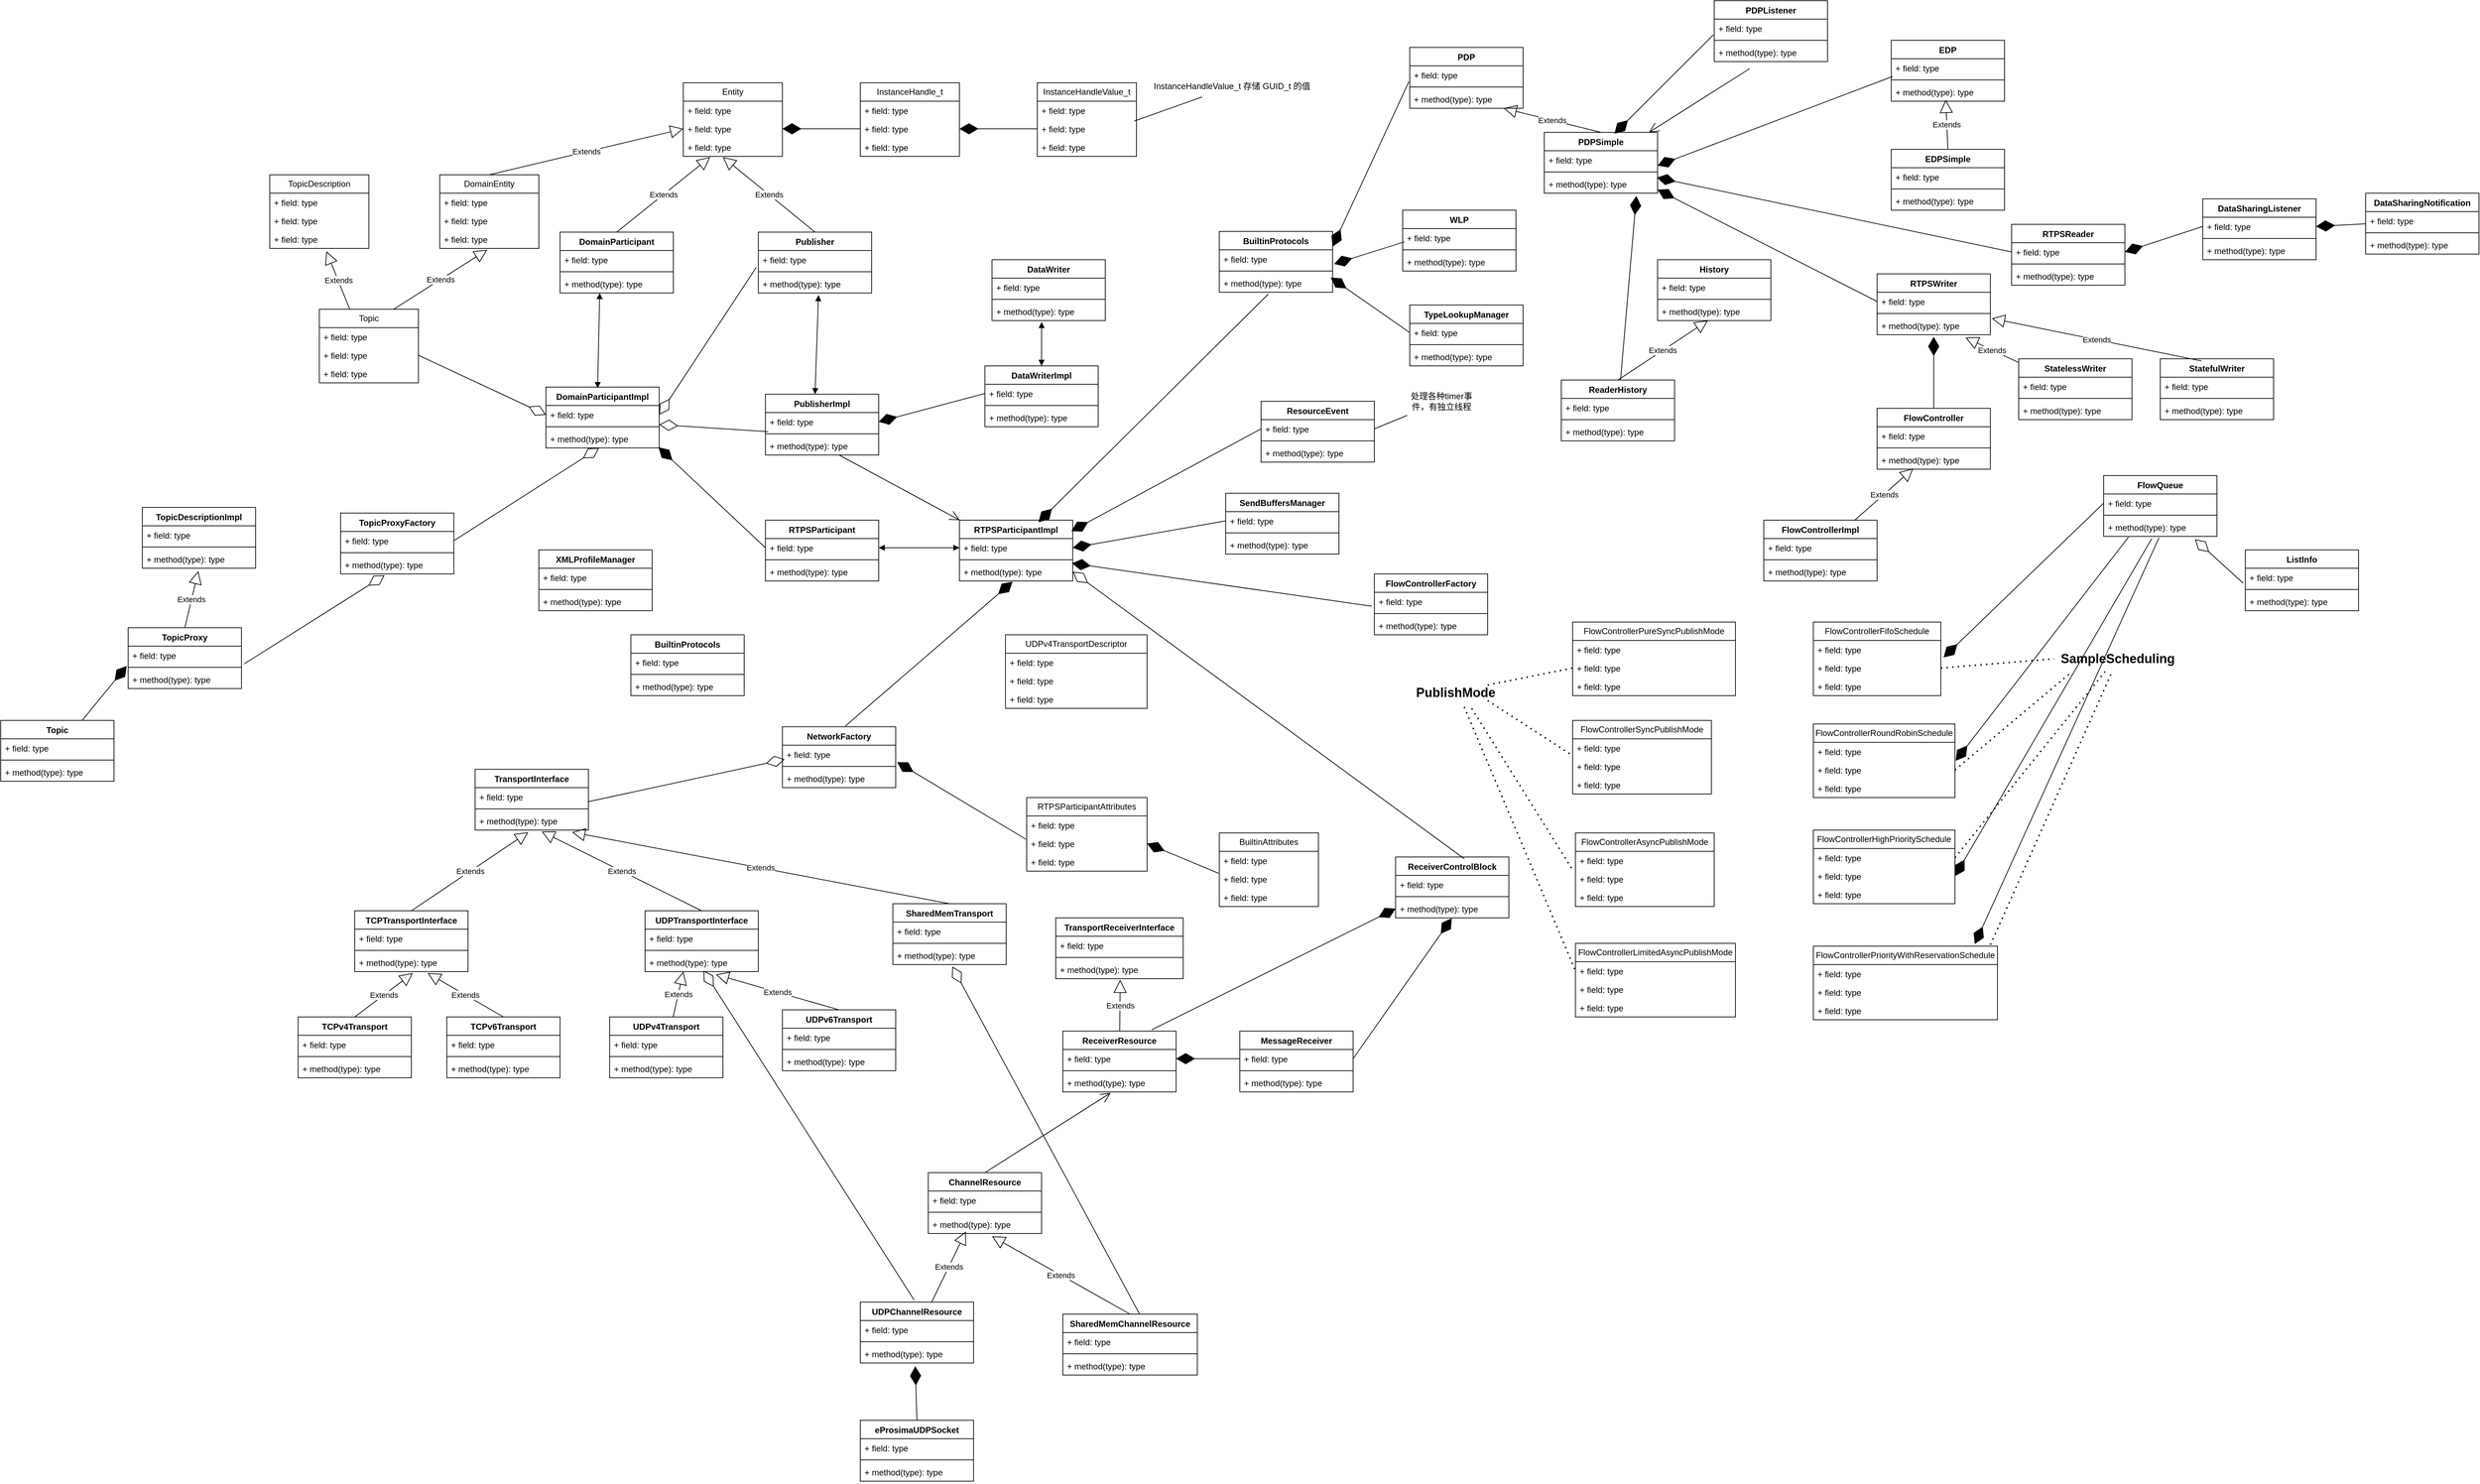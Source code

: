 <mxfile version="26.1.1">
  <diagram name="第 1 页" id="JwHs71ZHTI5wb8hJQkQ4">
    <mxGraphModel dx="2431" dy="2012" grid="1" gridSize="10" guides="1" tooltips="1" connect="1" arrows="1" fold="1" page="1" pageScale="1" pageWidth="827" pageHeight="1169" math="0" shadow="0">
      <root>
        <mxCell id="0" />
        <mxCell id="1" parent="0" />
        <mxCell id="kEe4nG8MeclWmOt-Qtie-5" value="BuiltinProtocols" style="swimlane;fontStyle=1;align=center;verticalAlign=top;childLayout=stackLayout;horizontal=1;startSize=26;horizontalStack=0;resizeParent=1;resizeParentMax=0;resizeLast=0;collapsible=1;marginBottom=0;whiteSpace=wrap;html=1;" parent="1" vertex="1">
          <mxGeometry x="340" y="810" width="160" height="86" as="geometry" />
        </mxCell>
        <mxCell id="kEe4nG8MeclWmOt-Qtie-6" value="+ field: type" style="text;strokeColor=none;fillColor=none;align=left;verticalAlign=top;spacingLeft=4;spacingRight=4;overflow=hidden;rotatable=0;points=[[0,0.5],[1,0.5]];portConstraint=eastwest;whiteSpace=wrap;html=1;" parent="kEe4nG8MeclWmOt-Qtie-5" vertex="1">
          <mxGeometry y="26" width="160" height="26" as="geometry" />
        </mxCell>
        <mxCell id="kEe4nG8MeclWmOt-Qtie-7" value="" style="line;strokeWidth=1;fillColor=none;align=left;verticalAlign=middle;spacingTop=-1;spacingLeft=3;spacingRight=3;rotatable=0;labelPosition=right;points=[];portConstraint=eastwest;strokeColor=inherit;" parent="kEe4nG8MeclWmOt-Qtie-5" vertex="1">
          <mxGeometry y="52" width="160" height="8" as="geometry" />
        </mxCell>
        <mxCell id="kEe4nG8MeclWmOt-Qtie-8" value="+ method(type): type" style="text;strokeColor=none;fillColor=none;align=left;verticalAlign=top;spacingLeft=4;spacingRight=4;overflow=hidden;rotatable=0;points=[[0,0.5],[1,0.5]];portConstraint=eastwest;whiteSpace=wrap;html=1;" parent="kEe4nG8MeclWmOt-Qtie-5" vertex="1">
          <mxGeometry y="60" width="160" height="26" as="geometry" />
        </mxCell>
        <mxCell id="kEe4nG8MeclWmOt-Qtie-9" value="BuiltinAttributes" style="swimlane;fontStyle=0;childLayout=stackLayout;horizontal=1;startSize=26;fillColor=none;horizontalStack=0;resizeParent=1;resizeParentMax=0;resizeLast=0;collapsible=1;marginBottom=0;whiteSpace=wrap;html=1;" parent="1" vertex="1">
          <mxGeometry x="1171" y="1090" width="140" height="104" as="geometry" />
        </mxCell>
        <mxCell id="kEe4nG8MeclWmOt-Qtie-10" value="+ field: type" style="text;strokeColor=none;fillColor=none;align=left;verticalAlign=top;spacingLeft=4;spacingRight=4;overflow=hidden;rotatable=0;points=[[0,0.5],[1,0.5]];portConstraint=eastwest;whiteSpace=wrap;html=1;" parent="kEe4nG8MeclWmOt-Qtie-9" vertex="1">
          <mxGeometry y="26" width="140" height="26" as="geometry" />
        </mxCell>
        <mxCell id="kEe4nG8MeclWmOt-Qtie-11" value="+ field: type" style="text;strokeColor=none;fillColor=none;align=left;verticalAlign=top;spacingLeft=4;spacingRight=4;overflow=hidden;rotatable=0;points=[[0,0.5],[1,0.5]];portConstraint=eastwest;whiteSpace=wrap;html=1;" parent="kEe4nG8MeclWmOt-Qtie-9" vertex="1">
          <mxGeometry y="52" width="140" height="26" as="geometry" />
        </mxCell>
        <mxCell id="kEe4nG8MeclWmOt-Qtie-12" value="+ field: type" style="text;strokeColor=none;fillColor=none;align=left;verticalAlign=top;spacingLeft=4;spacingRight=4;overflow=hidden;rotatable=0;points=[[0,0.5],[1,0.5]];portConstraint=eastwest;whiteSpace=wrap;html=1;" parent="kEe4nG8MeclWmOt-Qtie-9" vertex="1">
          <mxGeometry y="78" width="140" height="26" as="geometry" />
        </mxCell>
        <mxCell id="kEe4nG8MeclWmOt-Qtie-13" value="XMLProfileManager" style="swimlane;fontStyle=1;align=center;verticalAlign=top;childLayout=stackLayout;horizontal=1;startSize=26;horizontalStack=0;resizeParent=1;resizeParentMax=0;resizeLast=0;collapsible=1;marginBottom=0;whiteSpace=wrap;html=1;" parent="1" vertex="1">
          <mxGeometry x="210" y="690" width="160" height="86" as="geometry" />
        </mxCell>
        <mxCell id="kEe4nG8MeclWmOt-Qtie-14" value="+ field: type" style="text;strokeColor=none;fillColor=none;align=left;verticalAlign=top;spacingLeft=4;spacingRight=4;overflow=hidden;rotatable=0;points=[[0,0.5],[1,0.5]];portConstraint=eastwest;whiteSpace=wrap;html=1;" parent="kEe4nG8MeclWmOt-Qtie-13" vertex="1">
          <mxGeometry y="26" width="160" height="26" as="geometry" />
        </mxCell>
        <mxCell id="kEe4nG8MeclWmOt-Qtie-15" value="" style="line;strokeWidth=1;fillColor=none;align=left;verticalAlign=middle;spacingTop=-1;spacingLeft=3;spacingRight=3;rotatable=0;labelPosition=right;points=[];portConstraint=eastwest;strokeColor=inherit;" parent="kEe4nG8MeclWmOt-Qtie-13" vertex="1">
          <mxGeometry y="52" width="160" height="8" as="geometry" />
        </mxCell>
        <mxCell id="kEe4nG8MeclWmOt-Qtie-16" value="+ method(type): type" style="text;strokeColor=none;fillColor=none;align=left;verticalAlign=top;spacingLeft=4;spacingRight=4;overflow=hidden;rotatable=0;points=[[0,0.5],[1,0.5]];portConstraint=eastwest;whiteSpace=wrap;html=1;" parent="kEe4nG8MeclWmOt-Qtie-13" vertex="1">
          <mxGeometry y="60" width="160" height="26" as="geometry" />
        </mxCell>
        <mxCell id="kEe4nG8MeclWmOt-Qtie-17" value="DomainParticipantImpl" style="swimlane;fontStyle=1;align=center;verticalAlign=top;childLayout=stackLayout;horizontal=1;startSize=26;horizontalStack=0;resizeParent=1;resizeParentMax=0;resizeLast=0;collapsible=1;marginBottom=0;whiteSpace=wrap;html=1;" parent="1" vertex="1">
          <mxGeometry x="220" y="460" width="160" height="86" as="geometry" />
        </mxCell>
        <mxCell id="kEe4nG8MeclWmOt-Qtie-18" value="+ field: type" style="text;strokeColor=none;fillColor=none;align=left;verticalAlign=top;spacingLeft=4;spacingRight=4;overflow=hidden;rotatable=0;points=[[0,0.5],[1,0.5]];portConstraint=eastwest;whiteSpace=wrap;html=1;" parent="kEe4nG8MeclWmOt-Qtie-17" vertex="1">
          <mxGeometry y="26" width="160" height="26" as="geometry" />
        </mxCell>
        <mxCell id="kEe4nG8MeclWmOt-Qtie-19" value="" style="line;strokeWidth=1;fillColor=none;align=left;verticalAlign=middle;spacingTop=-1;spacingLeft=3;spacingRight=3;rotatable=0;labelPosition=right;points=[];portConstraint=eastwest;strokeColor=inherit;" parent="kEe4nG8MeclWmOt-Qtie-17" vertex="1">
          <mxGeometry y="52" width="160" height="8" as="geometry" />
        </mxCell>
        <mxCell id="kEe4nG8MeclWmOt-Qtie-20" value="+ method(type): type" style="text;strokeColor=none;fillColor=none;align=left;verticalAlign=top;spacingLeft=4;spacingRight=4;overflow=hidden;rotatable=0;points=[[0,0.5],[1,0.5]];portConstraint=eastwest;whiteSpace=wrap;html=1;" parent="kEe4nG8MeclWmOt-Qtie-17" vertex="1">
          <mxGeometry y="60" width="160" height="26" as="geometry" />
        </mxCell>
        <mxCell id="kEe4nG8MeclWmOt-Qtie-21" value="DomainParticipant" style="swimlane;fontStyle=1;align=center;verticalAlign=top;childLayout=stackLayout;horizontal=1;startSize=26;horizontalStack=0;resizeParent=1;resizeParentMax=0;resizeLast=0;collapsible=1;marginBottom=0;whiteSpace=wrap;html=1;" parent="1" vertex="1">
          <mxGeometry x="240" y="241" width="160" height="86" as="geometry" />
        </mxCell>
        <mxCell id="kEe4nG8MeclWmOt-Qtie-22" value="+ field: type" style="text;strokeColor=none;fillColor=none;align=left;verticalAlign=top;spacingLeft=4;spacingRight=4;overflow=hidden;rotatable=0;points=[[0,0.5],[1,0.5]];portConstraint=eastwest;whiteSpace=wrap;html=1;" parent="kEe4nG8MeclWmOt-Qtie-21" vertex="1">
          <mxGeometry y="26" width="160" height="26" as="geometry" />
        </mxCell>
        <mxCell id="kEe4nG8MeclWmOt-Qtie-23" value="" style="line;strokeWidth=1;fillColor=none;align=left;verticalAlign=middle;spacingTop=-1;spacingLeft=3;spacingRight=3;rotatable=0;labelPosition=right;points=[];portConstraint=eastwest;strokeColor=inherit;" parent="kEe4nG8MeclWmOt-Qtie-21" vertex="1">
          <mxGeometry y="52" width="160" height="8" as="geometry" />
        </mxCell>
        <mxCell id="kEe4nG8MeclWmOt-Qtie-24" value="+ method(type): type" style="text;strokeColor=none;fillColor=none;align=left;verticalAlign=top;spacingLeft=4;spacingRight=4;overflow=hidden;rotatable=0;points=[[0,0.5],[1,0.5]];portConstraint=eastwest;whiteSpace=wrap;html=1;" parent="kEe4nG8MeclWmOt-Qtie-21" vertex="1">
          <mxGeometry y="60" width="160" height="26" as="geometry" />
        </mxCell>
        <mxCell id="kEe4nG8MeclWmOt-Qtie-26" value="Entity" style="swimlane;fontStyle=0;childLayout=stackLayout;horizontal=1;startSize=26;fillColor=none;horizontalStack=0;resizeParent=1;resizeParentMax=0;resizeLast=0;collapsible=1;marginBottom=0;whiteSpace=wrap;html=1;" parent="1" vertex="1">
          <mxGeometry x="414" y="30" width="140" height="104" as="geometry" />
        </mxCell>
        <mxCell id="kEe4nG8MeclWmOt-Qtie-27" value="+ field: type" style="text;strokeColor=none;fillColor=none;align=left;verticalAlign=top;spacingLeft=4;spacingRight=4;overflow=hidden;rotatable=0;points=[[0,0.5],[1,0.5]];portConstraint=eastwest;whiteSpace=wrap;html=1;" parent="kEe4nG8MeclWmOt-Qtie-26" vertex="1">
          <mxGeometry y="26" width="140" height="26" as="geometry" />
        </mxCell>
        <mxCell id="kEe4nG8MeclWmOt-Qtie-28" value="+ field: type" style="text;strokeColor=none;fillColor=none;align=left;verticalAlign=top;spacingLeft=4;spacingRight=4;overflow=hidden;rotatable=0;points=[[0,0.5],[1,0.5]];portConstraint=eastwest;whiteSpace=wrap;html=1;" parent="kEe4nG8MeclWmOt-Qtie-26" vertex="1">
          <mxGeometry y="52" width="140" height="26" as="geometry" />
        </mxCell>
        <mxCell id="kEe4nG8MeclWmOt-Qtie-29" value="+ field: type" style="text;strokeColor=none;fillColor=none;align=left;verticalAlign=top;spacingLeft=4;spacingRight=4;overflow=hidden;rotatable=0;points=[[0,0.5],[1,0.5]];portConstraint=eastwest;whiteSpace=wrap;html=1;" parent="kEe4nG8MeclWmOt-Qtie-26" vertex="1">
          <mxGeometry y="78" width="140" height="26" as="geometry" />
        </mxCell>
        <mxCell id="kEe4nG8MeclWmOt-Qtie-30" value="Extends" style="endArrow=block;endSize=16;endFill=0;html=1;rounded=0;entryX=0.271;entryY=1.038;entryDx=0;entryDy=0;entryPerimeter=0;exitX=0.5;exitY=0;exitDx=0;exitDy=0;" parent="1" source="kEe4nG8MeclWmOt-Qtie-21" target="kEe4nG8MeclWmOt-Qtie-29" edge="1">
          <mxGeometry width="160" relative="1" as="geometry">
            <mxPoint x="10" y="170" as="sourcePoint" />
            <mxPoint x="170" y="170" as="targetPoint" />
          </mxGeometry>
        </mxCell>
        <mxCell id="kEe4nG8MeclWmOt-Qtie-31" value="InstanceHandle_t" style="swimlane;fontStyle=0;childLayout=stackLayout;horizontal=1;startSize=26;fillColor=none;horizontalStack=0;resizeParent=1;resizeParentMax=0;resizeLast=0;collapsible=1;marginBottom=0;whiteSpace=wrap;html=1;" parent="1" vertex="1">
          <mxGeometry x="664" y="30" width="140" height="104" as="geometry" />
        </mxCell>
        <mxCell id="kEe4nG8MeclWmOt-Qtie-32" value="+ field: type" style="text;strokeColor=none;fillColor=none;align=left;verticalAlign=top;spacingLeft=4;spacingRight=4;overflow=hidden;rotatable=0;points=[[0,0.5],[1,0.5]];portConstraint=eastwest;whiteSpace=wrap;html=1;" parent="kEe4nG8MeclWmOt-Qtie-31" vertex="1">
          <mxGeometry y="26" width="140" height="26" as="geometry" />
        </mxCell>
        <mxCell id="kEe4nG8MeclWmOt-Qtie-33" value="+ field: type" style="text;strokeColor=none;fillColor=none;align=left;verticalAlign=top;spacingLeft=4;spacingRight=4;overflow=hidden;rotatable=0;points=[[0,0.5],[1,0.5]];portConstraint=eastwest;whiteSpace=wrap;html=1;" parent="kEe4nG8MeclWmOt-Qtie-31" vertex="1">
          <mxGeometry y="52" width="140" height="26" as="geometry" />
        </mxCell>
        <mxCell id="kEe4nG8MeclWmOt-Qtie-34" value="+ field: type" style="text;strokeColor=none;fillColor=none;align=left;verticalAlign=top;spacingLeft=4;spacingRight=4;overflow=hidden;rotatable=0;points=[[0,0.5],[1,0.5]];portConstraint=eastwest;whiteSpace=wrap;html=1;" parent="kEe4nG8MeclWmOt-Qtie-31" vertex="1">
          <mxGeometry y="78" width="140" height="26" as="geometry" />
        </mxCell>
        <mxCell id="kEe4nG8MeclWmOt-Qtie-35" value="InstanceHandleValue_t" style="swimlane;fontStyle=0;childLayout=stackLayout;horizontal=1;startSize=26;fillColor=none;horizontalStack=0;resizeParent=1;resizeParentMax=0;resizeLast=0;collapsible=1;marginBottom=0;whiteSpace=wrap;html=1;" parent="1" vertex="1">
          <mxGeometry x="914" y="30" width="140" height="104" as="geometry" />
        </mxCell>
        <mxCell id="kEe4nG8MeclWmOt-Qtie-36" value="+ field: type" style="text;strokeColor=none;fillColor=none;align=left;verticalAlign=top;spacingLeft=4;spacingRight=4;overflow=hidden;rotatable=0;points=[[0,0.5],[1,0.5]];portConstraint=eastwest;whiteSpace=wrap;html=1;" parent="kEe4nG8MeclWmOt-Qtie-35" vertex="1">
          <mxGeometry y="26" width="140" height="26" as="geometry" />
        </mxCell>
        <mxCell id="kEe4nG8MeclWmOt-Qtie-37" value="+ field: type" style="text;strokeColor=none;fillColor=none;align=left;verticalAlign=top;spacingLeft=4;spacingRight=4;overflow=hidden;rotatable=0;points=[[0,0.5],[1,0.5]];portConstraint=eastwest;whiteSpace=wrap;html=1;" parent="kEe4nG8MeclWmOt-Qtie-35" vertex="1">
          <mxGeometry y="52" width="140" height="26" as="geometry" />
        </mxCell>
        <mxCell id="kEe4nG8MeclWmOt-Qtie-38" value="+ field: type" style="text;strokeColor=none;fillColor=none;align=left;verticalAlign=top;spacingLeft=4;spacingRight=4;overflow=hidden;rotatable=0;points=[[0,0.5],[1,0.5]];portConstraint=eastwest;whiteSpace=wrap;html=1;" parent="kEe4nG8MeclWmOt-Qtie-35" vertex="1">
          <mxGeometry y="78" width="140" height="26" as="geometry" />
        </mxCell>
        <mxCell id="kEe4nG8MeclWmOt-Qtie-39" value="" style="endArrow=diamondThin;endFill=1;endSize=24;html=1;rounded=0;exitX=0;exitY=0.5;exitDx=0;exitDy=0;entryX=1;entryY=0.5;entryDx=0;entryDy=0;" parent="1" source="kEe4nG8MeclWmOt-Qtie-33" target="kEe4nG8MeclWmOt-Qtie-28" edge="1">
          <mxGeometry width="160" relative="1" as="geometry">
            <mxPoint x="494" y="170" as="sourcePoint" />
            <mxPoint x="654" y="170" as="targetPoint" />
          </mxGeometry>
        </mxCell>
        <mxCell id="kEe4nG8MeclWmOt-Qtie-40" value="" style="endArrow=diamondThin;endFill=1;endSize=24;html=1;rounded=0;exitX=0;exitY=0.5;exitDx=0;exitDy=0;entryX=1;entryY=0.5;entryDx=0;entryDy=0;" parent="1" source="kEe4nG8MeclWmOt-Qtie-37" target="kEe4nG8MeclWmOt-Qtie-33" edge="1">
          <mxGeometry width="160" relative="1" as="geometry">
            <mxPoint x="934" y="160" as="sourcePoint" />
            <mxPoint x="824" y="160" as="targetPoint" />
          </mxGeometry>
        </mxCell>
        <mxCell id="kEe4nG8MeclWmOt-Qtie-41" value="InstanceHandleValue_t 存储 GUID_t 的值" style="text;html=1;align=center;verticalAlign=middle;whiteSpace=wrap;rounded=0;" parent="1" vertex="1">
          <mxGeometry x="1074" y="20" width="230" height="30" as="geometry" />
        </mxCell>
        <mxCell id="kEe4nG8MeclWmOt-Qtie-42" value="" style="endArrow=none;html=1;rounded=0;exitX=0.979;exitY=0.077;exitDx=0;exitDy=0;exitPerimeter=0;" parent="1" source="kEe4nG8MeclWmOt-Qtie-37" target="kEe4nG8MeclWmOt-Qtie-41" edge="1">
          <mxGeometry width="50" height="50" relative="1" as="geometry">
            <mxPoint x="664" y="100" as="sourcePoint" />
            <mxPoint x="714" y="50" as="targetPoint" />
          </mxGeometry>
        </mxCell>
        <mxCell id="kEe4nG8MeclWmOt-Qtie-43" value="Topic" style="swimlane;fontStyle=0;childLayout=stackLayout;horizontal=1;startSize=26;fillColor=none;horizontalStack=0;resizeParent=1;resizeParentMax=0;resizeLast=0;collapsible=1;marginBottom=0;whiteSpace=wrap;html=1;" parent="1" vertex="1">
          <mxGeometry x="-100" y="350" width="140" height="104" as="geometry" />
        </mxCell>
        <mxCell id="kEe4nG8MeclWmOt-Qtie-44" value="+ field: type" style="text;strokeColor=none;fillColor=none;align=left;verticalAlign=top;spacingLeft=4;spacingRight=4;overflow=hidden;rotatable=0;points=[[0,0.5],[1,0.5]];portConstraint=eastwest;whiteSpace=wrap;html=1;" parent="kEe4nG8MeclWmOt-Qtie-43" vertex="1">
          <mxGeometry y="26" width="140" height="26" as="geometry" />
        </mxCell>
        <mxCell id="kEe4nG8MeclWmOt-Qtie-45" value="+ field: type" style="text;strokeColor=none;fillColor=none;align=left;verticalAlign=top;spacingLeft=4;spacingRight=4;overflow=hidden;rotatable=0;points=[[0,0.5],[1,0.5]];portConstraint=eastwest;whiteSpace=wrap;html=1;" parent="kEe4nG8MeclWmOt-Qtie-43" vertex="1">
          <mxGeometry y="52" width="140" height="26" as="geometry" />
        </mxCell>
        <mxCell id="kEe4nG8MeclWmOt-Qtie-46" value="+ field: type" style="text;strokeColor=none;fillColor=none;align=left;verticalAlign=top;spacingLeft=4;spacingRight=4;overflow=hidden;rotatable=0;points=[[0,0.5],[1,0.5]];portConstraint=eastwest;whiteSpace=wrap;html=1;" parent="kEe4nG8MeclWmOt-Qtie-43" vertex="1">
          <mxGeometry y="78" width="140" height="26" as="geometry" />
        </mxCell>
        <mxCell id="kEe4nG8MeclWmOt-Qtie-47" value="DomainEntity" style="swimlane;fontStyle=0;childLayout=stackLayout;horizontal=1;startSize=26;fillColor=none;horizontalStack=0;resizeParent=1;resizeParentMax=0;resizeLast=0;collapsible=1;marginBottom=0;whiteSpace=wrap;html=1;" parent="1" vertex="1">
          <mxGeometry x="70" y="160" width="140" height="104" as="geometry" />
        </mxCell>
        <mxCell id="kEe4nG8MeclWmOt-Qtie-48" value="+ field: type" style="text;strokeColor=none;fillColor=none;align=left;verticalAlign=top;spacingLeft=4;spacingRight=4;overflow=hidden;rotatable=0;points=[[0,0.5],[1,0.5]];portConstraint=eastwest;whiteSpace=wrap;html=1;" parent="kEe4nG8MeclWmOt-Qtie-47" vertex="1">
          <mxGeometry y="26" width="140" height="26" as="geometry" />
        </mxCell>
        <mxCell id="kEe4nG8MeclWmOt-Qtie-49" value="+ field: type" style="text;strokeColor=none;fillColor=none;align=left;verticalAlign=top;spacingLeft=4;spacingRight=4;overflow=hidden;rotatable=0;points=[[0,0.5],[1,0.5]];portConstraint=eastwest;whiteSpace=wrap;html=1;" parent="kEe4nG8MeclWmOt-Qtie-47" vertex="1">
          <mxGeometry y="52" width="140" height="26" as="geometry" />
        </mxCell>
        <mxCell id="kEe4nG8MeclWmOt-Qtie-50" value="+ field: type" style="text;strokeColor=none;fillColor=none;align=left;verticalAlign=top;spacingLeft=4;spacingRight=4;overflow=hidden;rotatable=0;points=[[0,0.5],[1,0.5]];portConstraint=eastwest;whiteSpace=wrap;html=1;" parent="kEe4nG8MeclWmOt-Qtie-47" vertex="1">
          <mxGeometry y="78" width="140" height="26" as="geometry" />
        </mxCell>
        <mxCell id="kEe4nG8MeclWmOt-Qtie-51" value="Extends" style="endArrow=block;endSize=16;endFill=0;html=1;rounded=0;entryX=0;entryY=0.5;entryDx=0;entryDy=0;exitX=0.5;exitY=0;exitDx=0;exitDy=0;" parent="1" source="kEe4nG8MeclWmOt-Qtie-47" target="kEe4nG8MeclWmOt-Qtie-28" edge="1">
          <mxGeometry width="160" relative="1" as="geometry">
            <mxPoint x="470" y="260" as="sourcePoint" />
            <mxPoint x="495" y="147" as="targetPoint" />
          </mxGeometry>
        </mxCell>
        <mxCell id="kEe4nG8MeclWmOt-Qtie-52" value="TopicDescription" style="swimlane;fontStyle=0;childLayout=stackLayout;horizontal=1;startSize=26;fillColor=none;horizontalStack=0;resizeParent=1;resizeParentMax=0;resizeLast=0;collapsible=1;marginBottom=0;whiteSpace=wrap;html=1;" parent="1" vertex="1">
          <mxGeometry x="-170" y="160" width="140" height="104" as="geometry" />
        </mxCell>
        <mxCell id="kEe4nG8MeclWmOt-Qtie-53" value="+ field: type" style="text;strokeColor=none;fillColor=none;align=left;verticalAlign=top;spacingLeft=4;spacingRight=4;overflow=hidden;rotatable=0;points=[[0,0.5],[1,0.5]];portConstraint=eastwest;whiteSpace=wrap;html=1;" parent="kEe4nG8MeclWmOt-Qtie-52" vertex="1">
          <mxGeometry y="26" width="140" height="26" as="geometry" />
        </mxCell>
        <mxCell id="kEe4nG8MeclWmOt-Qtie-54" value="+ field: type" style="text;strokeColor=none;fillColor=none;align=left;verticalAlign=top;spacingLeft=4;spacingRight=4;overflow=hidden;rotatable=0;points=[[0,0.5],[1,0.5]];portConstraint=eastwest;whiteSpace=wrap;html=1;" parent="kEe4nG8MeclWmOt-Qtie-52" vertex="1">
          <mxGeometry y="52" width="140" height="26" as="geometry" />
        </mxCell>
        <mxCell id="kEe4nG8MeclWmOt-Qtie-55" value="+ field: type" style="text;strokeColor=none;fillColor=none;align=left;verticalAlign=top;spacingLeft=4;spacingRight=4;overflow=hidden;rotatable=0;points=[[0,0.5],[1,0.5]];portConstraint=eastwest;whiteSpace=wrap;html=1;" parent="kEe4nG8MeclWmOt-Qtie-52" vertex="1">
          <mxGeometry y="78" width="140" height="26" as="geometry" />
        </mxCell>
        <mxCell id="kEe4nG8MeclWmOt-Qtie-56" value="Extends" style="endArrow=block;endSize=16;endFill=0;html=1;rounded=0;entryX=0.479;entryY=1.077;entryDx=0;entryDy=0;entryPerimeter=0;exitX=0.75;exitY=0;exitDx=0;exitDy=0;" parent="1" source="kEe4nG8MeclWmOt-Qtie-43" target="kEe4nG8MeclWmOt-Qtie-50" edge="1">
          <mxGeometry width="160" relative="1" as="geometry">
            <mxPoint x="-112.5" y="403" as="sourcePoint" />
            <mxPoint x="-87.5" y="290" as="targetPoint" />
          </mxGeometry>
        </mxCell>
        <mxCell id="kEe4nG8MeclWmOt-Qtie-57" value="Extends" style="endArrow=block;endSize=16;endFill=0;html=1;rounded=0;entryX=0.571;entryY=1.154;entryDx=0;entryDy=0;entryPerimeter=0;exitX=0.307;exitY=0;exitDx=0;exitDy=0;exitPerimeter=0;" parent="1" source="kEe4nG8MeclWmOt-Qtie-43" target="kEe4nG8MeclWmOt-Qtie-55" edge="1">
          <mxGeometry width="160" relative="1" as="geometry">
            <mxPoint x="-102.5" y="413" as="sourcePoint" />
            <mxPoint x="-77.5" y="300" as="targetPoint" />
          </mxGeometry>
        </mxCell>
        <mxCell id="kEe4nG8MeclWmOt-Qtie-62" value="Extends" style="endArrow=block;endSize=16;endFill=0;html=1;rounded=0;exitX=0.5;exitY=0;exitDx=0;exitDy=0;entryX=0.4;entryY=1.038;entryDx=0;entryDy=0;entryPerimeter=0;" parent="1" source="kEe4nG8MeclWmOt-Qtie-73" target="kEe4nG8MeclWmOt-Qtie-29" edge="1">
          <mxGeometry width="160" relative="1" as="geometry">
            <mxPoint x="426.06" y="368.024" as="sourcePoint" />
            <mxPoint x="475" y="220" as="targetPoint" />
          </mxGeometry>
        </mxCell>
        <mxCell id="kEe4nG8MeclWmOt-Qtie-67" value="" style="endArrow=block;startArrow=block;endFill=1;startFill=1;html=1;rounded=0;exitX=0.531;exitY=1.115;exitDx=0;exitDy=0;entryX=0.438;entryY=0;entryDx=0;entryDy=0;exitPerimeter=0;entryPerimeter=0;" parent="1" source="kEe4nG8MeclWmOt-Qtie-76" target="kEe4nG8MeclWmOt-Qtie-69" edge="1">
          <mxGeometry width="160" relative="1" as="geometry">
            <mxPoint x="520" y="435" as="sourcePoint" />
            <mxPoint x="600" y="435" as="targetPoint" />
          </mxGeometry>
        </mxCell>
        <mxCell id="kEe4nG8MeclWmOt-Qtie-68" value="" style="endArrow=diamondThin;endFill=0;endSize=24;html=1;rounded=0;entryX=0;entryY=0.5;entryDx=0;entryDy=0;exitX=1;exitY=0.5;exitDx=0;exitDy=0;" parent="1" source="kEe4nG8MeclWmOt-Qtie-45" target="kEe4nG8MeclWmOt-Qtie-18" edge="1">
          <mxGeometry width="160" relative="1" as="geometry">
            <mxPoint x="680" y="310" as="sourcePoint" />
            <mxPoint x="840" y="310" as="targetPoint" />
          </mxGeometry>
        </mxCell>
        <mxCell id="kEe4nG8MeclWmOt-Qtie-69" value="PublisherImpl" style="swimlane;fontStyle=1;align=center;verticalAlign=top;childLayout=stackLayout;horizontal=1;startSize=26;horizontalStack=0;resizeParent=1;resizeParentMax=0;resizeLast=0;collapsible=1;marginBottom=0;whiteSpace=wrap;html=1;" parent="1" vertex="1">
          <mxGeometry x="530" y="470" width="160" height="86" as="geometry" />
        </mxCell>
        <mxCell id="kEe4nG8MeclWmOt-Qtie-70" value="+ field: type" style="text;strokeColor=none;fillColor=none;align=left;verticalAlign=top;spacingLeft=4;spacingRight=4;overflow=hidden;rotatable=0;points=[[0,0.5],[1,0.5]];portConstraint=eastwest;whiteSpace=wrap;html=1;" parent="kEe4nG8MeclWmOt-Qtie-69" vertex="1">
          <mxGeometry y="26" width="160" height="26" as="geometry" />
        </mxCell>
        <mxCell id="kEe4nG8MeclWmOt-Qtie-71" value="" style="line;strokeWidth=1;fillColor=none;align=left;verticalAlign=middle;spacingTop=-1;spacingLeft=3;spacingRight=3;rotatable=0;labelPosition=right;points=[];portConstraint=eastwest;strokeColor=inherit;" parent="kEe4nG8MeclWmOt-Qtie-69" vertex="1">
          <mxGeometry y="52" width="160" height="8" as="geometry" />
        </mxCell>
        <mxCell id="kEe4nG8MeclWmOt-Qtie-72" value="+ method(type): type" style="text;strokeColor=none;fillColor=none;align=left;verticalAlign=top;spacingLeft=4;spacingRight=4;overflow=hidden;rotatable=0;points=[[0,0.5],[1,0.5]];portConstraint=eastwest;whiteSpace=wrap;html=1;" parent="kEe4nG8MeclWmOt-Qtie-69" vertex="1">
          <mxGeometry y="60" width="160" height="26" as="geometry" />
        </mxCell>
        <mxCell id="kEe4nG8MeclWmOt-Qtie-73" value="Publisher" style="swimlane;fontStyle=1;align=center;verticalAlign=top;childLayout=stackLayout;horizontal=1;startSize=26;horizontalStack=0;resizeParent=1;resizeParentMax=0;resizeLast=0;collapsible=1;marginBottom=0;whiteSpace=wrap;html=1;" parent="1" vertex="1">
          <mxGeometry x="520" y="241" width="160" height="86" as="geometry" />
        </mxCell>
        <mxCell id="kEe4nG8MeclWmOt-Qtie-74" value="+ field: type" style="text;strokeColor=none;fillColor=none;align=left;verticalAlign=top;spacingLeft=4;spacingRight=4;overflow=hidden;rotatable=0;points=[[0,0.5],[1,0.5]];portConstraint=eastwest;whiteSpace=wrap;html=1;" parent="kEe4nG8MeclWmOt-Qtie-73" vertex="1">
          <mxGeometry y="26" width="160" height="26" as="geometry" />
        </mxCell>
        <mxCell id="kEe4nG8MeclWmOt-Qtie-75" value="" style="line;strokeWidth=1;fillColor=none;align=left;verticalAlign=middle;spacingTop=-1;spacingLeft=3;spacingRight=3;rotatable=0;labelPosition=right;points=[];portConstraint=eastwest;strokeColor=inherit;" parent="kEe4nG8MeclWmOt-Qtie-73" vertex="1">
          <mxGeometry y="52" width="160" height="8" as="geometry" />
        </mxCell>
        <mxCell id="kEe4nG8MeclWmOt-Qtie-76" value="+ method(type): type" style="text;strokeColor=none;fillColor=none;align=left;verticalAlign=top;spacingLeft=4;spacingRight=4;overflow=hidden;rotatable=0;points=[[0,0.5],[1,0.5]];portConstraint=eastwest;whiteSpace=wrap;html=1;" parent="kEe4nG8MeclWmOt-Qtie-73" vertex="1">
          <mxGeometry y="60" width="160" height="26" as="geometry" />
        </mxCell>
        <mxCell id="kEe4nG8MeclWmOt-Qtie-77" value="" style="endArrow=block;startArrow=block;endFill=1;startFill=1;html=1;rounded=0;exitX=0.35;exitY=1;exitDx=0;exitDy=0;entryX=0.456;entryY=0.017;entryDx=0;entryDy=0;exitPerimeter=0;entryPerimeter=0;" parent="1" source="kEe4nG8MeclWmOt-Qtie-24" target="kEe4nG8MeclWmOt-Qtie-17" edge="1">
          <mxGeometry width="160" relative="1" as="geometry">
            <mxPoint x="240" y="280" as="sourcePoint" />
            <mxPoint x="230" y="449" as="targetPoint" />
          </mxGeometry>
        </mxCell>
        <mxCell id="kEe4nG8MeclWmOt-Qtie-79" value="" style="endArrow=diamondThin;endFill=0;endSize=24;html=1;rounded=0;entryX=1;entryY=0.5;entryDx=0;entryDy=0;exitX=-0.019;exitY=0.923;exitDx=0;exitDy=0;exitPerimeter=0;" parent="1" source="kEe4nG8MeclWmOt-Qtie-74" target="kEe4nG8MeclWmOt-Qtie-18" edge="1">
          <mxGeometry width="160" relative="1" as="geometry">
            <mxPoint x="50" y="425" as="sourcePoint" />
            <mxPoint x="230" y="509" as="targetPoint" />
          </mxGeometry>
        </mxCell>
        <mxCell id="kEe4nG8MeclWmOt-Qtie-80" value="" style="endArrow=diamondThin;endFill=0;endSize=24;html=1;rounded=0;entryX=1;entryY=1.038;entryDx=0;entryDy=0;exitX=0.025;exitY=1.038;exitDx=0;exitDy=0;exitPerimeter=0;entryPerimeter=0;" parent="1" source="kEe4nG8MeclWmOt-Qtie-70" target="kEe4nG8MeclWmOt-Qtie-18" edge="1">
          <mxGeometry width="160" relative="1" as="geometry">
            <mxPoint x="536" y="301" as="sourcePoint" />
            <mxPoint x="390" y="509" as="targetPoint" />
          </mxGeometry>
        </mxCell>
        <mxCell id="kEe4nG8MeclWmOt-Qtie-81" value="DataWriterImpl" style="swimlane;fontStyle=1;align=center;verticalAlign=top;childLayout=stackLayout;horizontal=1;startSize=26;horizontalStack=0;resizeParent=1;resizeParentMax=0;resizeLast=0;collapsible=1;marginBottom=0;whiteSpace=wrap;html=1;" parent="1" vertex="1">
          <mxGeometry x="840" y="430" width="160" height="86" as="geometry" />
        </mxCell>
        <mxCell id="kEe4nG8MeclWmOt-Qtie-82" value="+ field: type" style="text;strokeColor=none;fillColor=none;align=left;verticalAlign=top;spacingLeft=4;spacingRight=4;overflow=hidden;rotatable=0;points=[[0,0.5],[1,0.5]];portConstraint=eastwest;whiteSpace=wrap;html=1;" parent="kEe4nG8MeclWmOt-Qtie-81" vertex="1">
          <mxGeometry y="26" width="160" height="26" as="geometry" />
        </mxCell>
        <mxCell id="kEe4nG8MeclWmOt-Qtie-83" value="" style="line;strokeWidth=1;fillColor=none;align=left;verticalAlign=middle;spacingTop=-1;spacingLeft=3;spacingRight=3;rotatable=0;labelPosition=right;points=[];portConstraint=eastwest;strokeColor=inherit;" parent="kEe4nG8MeclWmOt-Qtie-81" vertex="1">
          <mxGeometry y="52" width="160" height="8" as="geometry" />
        </mxCell>
        <mxCell id="kEe4nG8MeclWmOt-Qtie-84" value="+ method(type): type" style="text;strokeColor=none;fillColor=none;align=left;verticalAlign=top;spacingLeft=4;spacingRight=4;overflow=hidden;rotatable=0;points=[[0,0.5],[1,0.5]];portConstraint=eastwest;whiteSpace=wrap;html=1;" parent="kEe4nG8MeclWmOt-Qtie-81" vertex="1">
          <mxGeometry y="60" width="160" height="26" as="geometry" />
        </mxCell>
        <mxCell id="kEe4nG8MeclWmOt-Qtie-85" value="DataWriter" style="swimlane;fontStyle=1;align=center;verticalAlign=top;childLayout=stackLayout;horizontal=1;startSize=26;horizontalStack=0;resizeParent=1;resizeParentMax=0;resizeLast=0;collapsible=1;marginBottom=0;whiteSpace=wrap;html=1;" parent="1" vertex="1">
          <mxGeometry x="850" y="280" width="160" height="86" as="geometry" />
        </mxCell>
        <mxCell id="kEe4nG8MeclWmOt-Qtie-86" value="+ field: type" style="text;strokeColor=none;fillColor=none;align=left;verticalAlign=top;spacingLeft=4;spacingRight=4;overflow=hidden;rotatable=0;points=[[0,0.5],[1,0.5]];portConstraint=eastwest;whiteSpace=wrap;html=1;" parent="kEe4nG8MeclWmOt-Qtie-85" vertex="1">
          <mxGeometry y="26" width="160" height="26" as="geometry" />
        </mxCell>
        <mxCell id="kEe4nG8MeclWmOt-Qtie-87" value="" style="line;strokeWidth=1;fillColor=none;align=left;verticalAlign=middle;spacingTop=-1;spacingLeft=3;spacingRight=3;rotatable=0;labelPosition=right;points=[];portConstraint=eastwest;strokeColor=inherit;" parent="kEe4nG8MeclWmOt-Qtie-85" vertex="1">
          <mxGeometry y="52" width="160" height="8" as="geometry" />
        </mxCell>
        <mxCell id="kEe4nG8MeclWmOt-Qtie-88" value="+ method(type): type" style="text;strokeColor=none;fillColor=none;align=left;verticalAlign=top;spacingLeft=4;spacingRight=4;overflow=hidden;rotatable=0;points=[[0,0.5],[1,0.5]];portConstraint=eastwest;whiteSpace=wrap;html=1;" parent="kEe4nG8MeclWmOt-Qtie-85" vertex="1">
          <mxGeometry y="60" width="160" height="26" as="geometry" />
        </mxCell>
        <mxCell id="kEe4nG8MeclWmOt-Qtie-89" value="" style="endArrow=diamondThin;endFill=1;endSize=24;html=1;rounded=0;exitX=0;exitY=0.5;exitDx=0;exitDy=0;entryX=1;entryY=0.5;entryDx=0;entryDy=0;" parent="1" source="kEe4nG8MeclWmOt-Qtie-82" target="kEe4nG8MeclWmOt-Qtie-70" edge="1">
          <mxGeometry width="160" relative="1" as="geometry">
            <mxPoint x="310" y="430" as="sourcePoint" />
            <mxPoint x="470" y="430" as="targetPoint" />
          </mxGeometry>
        </mxCell>
        <mxCell id="kEe4nG8MeclWmOt-Qtie-90" value="" style="endArrow=block;startArrow=block;endFill=1;startFill=1;html=1;rounded=0;exitX=0.438;exitY=1.077;exitDx=0;exitDy=0;entryX=0.5;entryY=0;entryDx=0;entryDy=0;exitPerimeter=0;" parent="1" source="kEe4nG8MeclWmOt-Qtie-88" target="kEe4nG8MeclWmOt-Qtie-81" edge="1">
          <mxGeometry width="160" relative="1" as="geometry">
            <mxPoint x="863" y="380" as="sourcePoint" />
            <mxPoint x="860" y="514" as="targetPoint" />
          </mxGeometry>
        </mxCell>
        <mxCell id="kEe4nG8MeclWmOt-Qtie-91" value="RTPSParticipantAttributes" style="swimlane;fontStyle=0;childLayout=stackLayout;horizontal=1;startSize=26;fillColor=none;horizontalStack=0;resizeParent=1;resizeParentMax=0;resizeLast=0;collapsible=1;marginBottom=0;whiteSpace=wrap;html=1;" parent="1" vertex="1">
          <mxGeometry x="899" y="1040" width="170" height="104" as="geometry" />
        </mxCell>
        <mxCell id="kEe4nG8MeclWmOt-Qtie-92" value="+ field: type" style="text;strokeColor=none;fillColor=none;align=left;verticalAlign=top;spacingLeft=4;spacingRight=4;overflow=hidden;rotatable=0;points=[[0,0.5],[1,0.5]];portConstraint=eastwest;whiteSpace=wrap;html=1;" parent="kEe4nG8MeclWmOt-Qtie-91" vertex="1">
          <mxGeometry y="26" width="170" height="26" as="geometry" />
        </mxCell>
        <mxCell id="kEe4nG8MeclWmOt-Qtie-93" value="+ field: type" style="text;strokeColor=none;fillColor=none;align=left;verticalAlign=top;spacingLeft=4;spacingRight=4;overflow=hidden;rotatable=0;points=[[0,0.5],[1,0.5]];portConstraint=eastwest;whiteSpace=wrap;html=1;" parent="kEe4nG8MeclWmOt-Qtie-91" vertex="1">
          <mxGeometry y="52" width="170" height="26" as="geometry" />
        </mxCell>
        <mxCell id="kEe4nG8MeclWmOt-Qtie-94" value="+ field: type" style="text;strokeColor=none;fillColor=none;align=left;verticalAlign=top;spacingLeft=4;spacingRight=4;overflow=hidden;rotatable=0;points=[[0,0.5],[1,0.5]];portConstraint=eastwest;whiteSpace=wrap;html=1;" parent="kEe4nG8MeclWmOt-Qtie-91" vertex="1">
          <mxGeometry y="78" width="170" height="26" as="geometry" />
        </mxCell>
        <mxCell id="kEe4nG8MeclWmOt-Qtie-95" value="RTPSParticipantImpl" style="swimlane;fontStyle=1;align=center;verticalAlign=top;childLayout=stackLayout;horizontal=1;startSize=26;horizontalStack=0;resizeParent=1;resizeParentMax=0;resizeLast=0;collapsible=1;marginBottom=0;whiteSpace=wrap;html=1;" parent="1" vertex="1">
          <mxGeometry x="804" y="648" width="160" height="86" as="geometry" />
        </mxCell>
        <mxCell id="kEe4nG8MeclWmOt-Qtie-96" value="+ field: type" style="text;strokeColor=none;fillColor=none;align=left;verticalAlign=top;spacingLeft=4;spacingRight=4;overflow=hidden;rotatable=0;points=[[0,0.5],[1,0.5]];portConstraint=eastwest;whiteSpace=wrap;html=1;" parent="kEe4nG8MeclWmOt-Qtie-95" vertex="1">
          <mxGeometry y="26" width="160" height="26" as="geometry" />
        </mxCell>
        <mxCell id="kEe4nG8MeclWmOt-Qtie-97" value="" style="line;strokeWidth=1;fillColor=none;align=left;verticalAlign=middle;spacingTop=-1;spacingLeft=3;spacingRight=3;rotatable=0;labelPosition=right;points=[];portConstraint=eastwest;strokeColor=inherit;" parent="kEe4nG8MeclWmOt-Qtie-95" vertex="1">
          <mxGeometry y="52" width="160" height="8" as="geometry" />
        </mxCell>
        <mxCell id="kEe4nG8MeclWmOt-Qtie-98" value="+ method(type): type" style="text;strokeColor=none;fillColor=none;align=left;verticalAlign=top;spacingLeft=4;spacingRight=4;overflow=hidden;rotatable=0;points=[[0,0.5],[1,0.5]];portConstraint=eastwest;whiteSpace=wrap;html=1;" parent="kEe4nG8MeclWmOt-Qtie-95" vertex="1">
          <mxGeometry y="60" width="160" height="26" as="geometry" />
        </mxCell>
        <mxCell id="kEe4nG8MeclWmOt-Qtie-99" value="RTPSParticipant" style="swimlane;fontStyle=1;align=center;verticalAlign=top;childLayout=stackLayout;horizontal=1;startSize=26;horizontalStack=0;resizeParent=1;resizeParentMax=0;resizeLast=0;collapsible=1;marginBottom=0;whiteSpace=wrap;html=1;" parent="1" vertex="1">
          <mxGeometry x="530" y="648" width="160" height="86" as="geometry" />
        </mxCell>
        <mxCell id="kEe4nG8MeclWmOt-Qtie-100" value="+ field: type" style="text;strokeColor=none;fillColor=none;align=left;verticalAlign=top;spacingLeft=4;spacingRight=4;overflow=hidden;rotatable=0;points=[[0,0.5],[1,0.5]];portConstraint=eastwest;whiteSpace=wrap;html=1;" parent="kEe4nG8MeclWmOt-Qtie-99" vertex="1">
          <mxGeometry y="26" width="160" height="26" as="geometry" />
        </mxCell>
        <mxCell id="kEe4nG8MeclWmOt-Qtie-101" value="" style="line;strokeWidth=1;fillColor=none;align=left;verticalAlign=middle;spacingTop=-1;spacingLeft=3;spacingRight=3;rotatable=0;labelPosition=right;points=[];portConstraint=eastwest;strokeColor=inherit;" parent="kEe4nG8MeclWmOt-Qtie-99" vertex="1">
          <mxGeometry y="52" width="160" height="8" as="geometry" />
        </mxCell>
        <mxCell id="kEe4nG8MeclWmOt-Qtie-102" value="+ method(type): type" style="text;strokeColor=none;fillColor=none;align=left;verticalAlign=top;spacingLeft=4;spacingRight=4;overflow=hidden;rotatable=0;points=[[0,0.5],[1,0.5]];portConstraint=eastwest;whiteSpace=wrap;html=1;" parent="kEe4nG8MeclWmOt-Qtie-99" vertex="1">
          <mxGeometry y="60" width="160" height="26" as="geometry" />
        </mxCell>
        <mxCell id="kEe4nG8MeclWmOt-Qtie-103" value="" style="endArrow=diamondThin;endFill=1;endSize=24;html=1;rounded=0;entryX=0.994;entryY=0.962;entryDx=0;entryDy=0;entryPerimeter=0;exitX=0;exitY=0.5;exitDx=0;exitDy=0;" parent="1" source="kEe4nG8MeclWmOt-Qtie-100" target="kEe4nG8MeclWmOt-Qtie-20" edge="1">
          <mxGeometry width="160" relative="1" as="geometry">
            <mxPoint x="310" y="670" as="sourcePoint" />
            <mxPoint x="470" y="670" as="targetPoint" />
          </mxGeometry>
        </mxCell>
        <mxCell id="kEe4nG8MeclWmOt-Qtie-104" value="" style="endArrow=block;startArrow=block;endFill=1;startFill=1;html=1;rounded=0;exitX=1;exitY=0.5;exitDx=0;exitDy=0;entryX=0;entryY=0.5;entryDx=0;entryDy=0;" parent="1" source="kEe4nG8MeclWmOt-Qtie-100" target="kEe4nG8MeclWmOt-Qtie-96" edge="1">
          <mxGeometry width="160" relative="1" as="geometry">
            <mxPoint x="930" y="378" as="sourcePoint" />
            <mxPoint x="940" y="514" as="targetPoint" />
          </mxGeometry>
        </mxCell>
        <mxCell id="kEe4nG8MeclWmOt-Qtie-109" value="UDPv4TransportDescriptor" style="swimlane;fontStyle=0;childLayout=stackLayout;horizontal=1;startSize=26;fillColor=none;horizontalStack=0;resizeParent=1;resizeParentMax=0;resizeLast=0;collapsible=1;marginBottom=0;whiteSpace=wrap;html=1;" parent="1" vertex="1">
          <mxGeometry x="869" y="810" width="200" height="104" as="geometry" />
        </mxCell>
        <mxCell id="kEe4nG8MeclWmOt-Qtie-110" value="+ field: type" style="text;strokeColor=none;fillColor=none;align=left;verticalAlign=top;spacingLeft=4;spacingRight=4;overflow=hidden;rotatable=0;points=[[0,0.5],[1,0.5]];portConstraint=eastwest;whiteSpace=wrap;html=1;" parent="kEe4nG8MeclWmOt-Qtie-109" vertex="1">
          <mxGeometry y="26" width="200" height="26" as="geometry" />
        </mxCell>
        <mxCell id="kEe4nG8MeclWmOt-Qtie-111" value="+ field: type" style="text;strokeColor=none;fillColor=none;align=left;verticalAlign=top;spacingLeft=4;spacingRight=4;overflow=hidden;rotatable=0;points=[[0,0.5],[1,0.5]];portConstraint=eastwest;whiteSpace=wrap;html=1;" parent="kEe4nG8MeclWmOt-Qtie-109" vertex="1">
          <mxGeometry y="52" width="200" height="26" as="geometry" />
        </mxCell>
        <mxCell id="kEe4nG8MeclWmOt-Qtie-112" value="+ field: type" style="text;strokeColor=none;fillColor=none;align=left;verticalAlign=top;spacingLeft=4;spacingRight=4;overflow=hidden;rotatable=0;points=[[0,0.5],[1,0.5]];portConstraint=eastwest;whiteSpace=wrap;html=1;" parent="kEe4nG8MeclWmOt-Qtie-109" vertex="1">
          <mxGeometry y="78" width="200" height="26" as="geometry" />
        </mxCell>
        <mxCell id="kEe4nG8MeclWmOt-Qtie-113" value="NetworkFactory" style="swimlane;fontStyle=1;align=center;verticalAlign=top;childLayout=stackLayout;horizontal=1;startSize=26;horizontalStack=0;resizeParent=1;resizeParentMax=0;resizeLast=0;collapsible=1;marginBottom=0;whiteSpace=wrap;html=1;" parent="1" vertex="1">
          <mxGeometry x="554" y="940" width="160" height="86" as="geometry" />
        </mxCell>
        <mxCell id="kEe4nG8MeclWmOt-Qtie-114" value="+ field: type" style="text;strokeColor=none;fillColor=none;align=left;verticalAlign=top;spacingLeft=4;spacingRight=4;overflow=hidden;rotatable=0;points=[[0,0.5],[1,0.5]];portConstraint=eastwest;whiteSpace=wrap;html=1;" parent="kEe4nG8MeclWmOt-Qtie-113" vertex="1">
          <mxGeometry y="26" width="160" height="26" as="geometry" />
        </mxCell>
        <mxCell id="kEe4nG8MeclWmOt-Qtie-115" value="" style="line;strokeWidth=1;fillColor=none;align=left;verticalAlign=middle;spacingTop=-1;spacingLeft=3;spacingRight=3;rotatable=0;labelPosition=right;points=[];portConstraint=eastwest;strokeColor=inherit;" parent="kEe4nG8MeclWmOt-Qtie-113" vertex="1">
          <mxGeometry y="52" width="160" height="8" as="geometry" />
        </mxCell>
        <mxCell id="kEe4nG8MeclWmOt-Qtie-116" value="+ method(type): type" style="text;strokeColor=none;fillColor=none;align=left;verticalAlign=top;spacingLeft=4;spacingRight=4;overflow=hidden;rotatable=0;points=[[0,0.5],[1,0.5]];portConstraint=eastwest;whiteSpace=wrap;html=1;" parent="kEe4nG8MeclWmOt-Qtie-113" vertex="1">
          <mxGeometry y="60" width="160" height="26" as="geometry" />
        </mxCell>
        <mxCell id="kEe4nG8MeclWmOt-Qtie-117" value="TransportInterface" style="swimlane;fontStyle=1;align=center;verticalAlign=top;childLayout=stackLayout;horizontal=1;startSize=26;horizontalStack=0;resizeParent=1;resizeParentMax=0;resizeLast=0;collapsible=1;marginBottom=0;whiteSpace=wrap;html=1;" parent="1" vertex="1">
          <mxGeometry x="120" y="1000" width="160" height="86" as="geometry" />
        </mxCell>
        <mxCell id="kEe4nG8MeclWmOt-Qtie-118" value="+ field: type" style="text;strokeColor=none;fillColor=none;align=left;verticalAlign=top;spacingLeft=4;spacingRight=4;overflow=hidden;rotatable=0;points=[[0,0.5],[1,0.5]];portConstraint=eastwest;whiteSpace=wrap;html=1;" parent="kEe4nG8MeclWmOt-Qtie-117" vertex="1">
          <mxGeometry y="26" width="160" height="26" as="geometry" />
        </mxCell>
        <mxCell id="kEe4nG8MeclWmOt-Qtie-119" value="" style="line;strokeWidth=1;fillColor=none;align=left;verticalAlign=middle;spacingTop=-1;spacingLeft=3;spacingRight=3;rotatable=0;labelPosition=right;points=[];portConstraint=eastwest;strokeColor=inherit;" parent="kEe4nG8MeclWmOt-Qtie-117" vertex="1">
          <mxGeometry y="52" width="160" height="8" as="geometry" />
        </mxCell>
        <mxCell id="kEe4nG8MeclWmOt-Qtie-120" value="+ method(type): type" style="text;strokeColor=none;fillColor=none;align=left;verticalAlign=top;spacingLeft=4;spacingRight=4;overflow=hidden;rotatable=0;points=[[0,0.5],[1,0.5]];portConstraint=eastwest;whiteSpace=wrap;html=1;" parent="kEe4nG8MeclWmOt-Qtie-117" vertex="1">
          <mxGeometry y="60" width="160" height="26" as="geometry" />
        </mxCell>
        <mxCell id="kEe4nG8MeclWmOt-Qtie-121" value="TCPTransportInterface" style="swimlane;fontStyle=1;align=center;verticalAlign=top;childLayout=stackLayout;horizontal=1;startSize=26;horizontalStack=0;resizeParent=1;resizeParentMax=0;resizeLast=0;collapsible=1;marginBottom=0;whiteSpace=wrap;html=1;" parent="1" vertex="1">
          <mxGeometry x="-50" y="1200" width="160" height="86" as="geometry" />
        </mxCell>
        <mxCell id="kEe4nG8MeclWmOt-Qtie-122" value="+ field: type" style="text;strokeColor=none;fillColor=none;align=left;verticalAlign=top;spacingLeft=4;spacingRight=4;overflow=hidden;rotatable=0;points=[[0,0.5],[1,0.5]];portConstraint=eastwest;whiteSpace=wrap;html=1;" parent="kEe4nG8MeclWmOt-Qtie-121" vertex="1">
          <mxGeometry y="26" width="160" height="26" as="geometry" />
        </mxCell>
        <mxCell id="kEe4nG8MeclWmOt-Qtie-123" value="" style="line;strokeWidth=1;fillColor=none;align=left;verticalAlign=middle;spacingTop=-1;spacingLeft=3;spacingRight=3;rotatable=0;labelPosition=right;points=[];portConstraint=eastwest;strokeColor=inherit;" parent="kEe4nG8MeclWmOt-Qtie-121" vertex="1">
          <mxGeometry y="52" width="160" height="8" as="geometry" />
        </mxCell>
        <mxCell id="kEe4nG8MeclWmOt-Qtie-124" value="+ method(type): type" style="text;strokeColor=none;fillColor=none;align=left;verticalAlign=top;spacingLeft=4;spacingRight=4;overflow=hidden;rotatable=0;points=[[0,0.5],[1,0.5]];portConstraint=eastwest;whiteSpace=wrap;html=1;" parent="kEe4nG8MeclWmOt-Qtie-121" vertex="1">
          <mxGeometry y="60" width="160" height="26" as="geometry" />
        </mxCell>
        <mxCell id="kEe4nG8MeclWmOt-Qtie-125" value="Extends" style="endArrow=block;endSize=16;endFill=0;html=1;rounded=0;exitX=0.5;exitY=0;exitDx=0;exitDy=0;entryX=0.469;entryY=1.115;entryDx=0;entryDy=0;entryPerimeter=0;" parent="1" source="kEe4nG8MeclWmOt-Qtie-121" target="kEe4nG8MeclWmOt-Qtie-120" edge="1">
          <mxGeometry width="160" relative="1" as="geometry">
            <mxPoint x="450" y="1150" as="sourcePoint" />
            <mxPoint x="260" y="1120" as="targetPoint" />
          </mxGeometry>
        </mxCell>
        <mxCell id="kEe4nG8MeclWmOt-Qtie-126" value="TCPv4Transport" style="swimlane;fontStyle=1;align=center;verticalAlign=top;childLayout=stackLayout;horizontal=1;startSize=26;horizontalStack=0;resizeParent=1;resizeParentMax=0;resizeLast=0;collapsible=1;marginBottom=0;whiteSpace=wrap;html=1;" parent="1" vertex="1">
          <mxGeometry x="-130" y="1350" width="160" height="86" as="geometry" />
        </mxCell>
        <mxCell id="kEe4nG8MeclWmOt-Qtie-127" value="+ field: type" style="text;strokeColor=none;fillColor=none;align=left;verticalAlign=top;spacingLeft=4;spacingRight=4;overflow=hidden;rotatable=0;points=[[0,0.5],[1,0.5]];portConstraint=eastwest;whiteSpace=wrap;html=1;" parent="kEe4nG8MeclWmOt-Qtie-126" vertex="1">
          <mxGeometry y="26" width="160" height="26" as="geometry" />
        </mxCell>
        <mxCell id="kEe4nG8MeclWmOt-Qtie-128" value="" style="line;strokeWidth=1;fillColor=none;align=left;verticalAlign=middle;spacingTop=-1;spacingLeft=3;spacingRight=3;rotatable=0;labelPosition=right;points=[];portConstraint=eastwest;strokeColor=inherit;" parent="kEe4nG8MeclWmOt-Qtie-126" vertex="1">
          <mxGeometry y="52" width="160" height="8" as="geometry" />
        </mxCell>
        <mxCell id="kEe4nG8MeclWmOt-Qtie-129" value="+ method(type): type" style="text;strokeColor=none;fillColor=none;align=left;verticalAlign=top;spacingLeft=4;spacingRight=4;overflow=hidden;rotatable=0;points=[[0,0.5],[1,0.5]];portConstraint=eastwest;whiteSpace=wrap;html=1;" parent="kEe4nG8MeclWmOt-Qtie-126" vertex="1">
          <mxGeometry y="60" width="160" height="26" as="geometry" />
        </mxCell>
        <mxCell id="kEe4nG8MeclWmOt-Qtie-130" value="TCPv6Transport" style="swimlane;fontStyle=1;align=center;verticalAlign=top;childLayout=stackLayout;horizontal=1;startSize=26;horizontalStack=0;resizeParent=1;resizeParentMax=0;resizeLast=0;collapsible=1;marginBottom=0;whiteSpace=wrap;html=1;" parent="1" vertex="1">
          <mxGeometry x="80" y="1350" width="160" height="86" as="geometry" />
        </mxCell>
        <mxCell id="kEe4nG8MeclWmOt-Qtie-131" value="+ field: type" style="text;strokeColor=none;fillColor=none;align=left;verticalAlign=top;spacingLeft=4;spacingRight=4;overflow=hidden;rotatable=0;points=[[0,0.5],[1,0.5]];portConstraint=eastwest;whiteSpace=wrap;html=1;" parent="kEe4nG8MeclWmOt-Qtie-130" vertex="1">
          <mxGeometry y="26" width="160" height="26" as="geometry" />
        </mxCell>
        <mxCell id="kEe4nG8MeclWmOt-Qtie-132" value="" style="line;strokeWidth=1;fillColor=none;align=left;verticalAlign=middle;spacingTop=-1;spacingLeft=3;spacingRight=3;rotatable=0;labelPosition=right;points=[];portConstraint=eastwest;strokeColor=inherit;" parent="kEe4nG8MeclWmOt-Qtie-130" vertex="1">
          <mxGeometry y="52" width="160" height="8" as="geometry" />
        </mxCell>
        <mxCell id="kEe4nG8MeclWmOt-Qtie-133" value="+ method(type): type" style="text;strokeColor=none;fillColor=none;align=left;verticalAlign=top;spacingLeft=4;spacingRight=4;overflow=hidden;rotatable=0;points=[[0,0.5],[1,0.5]];portConstraint=eastwest;whiteSpace=wrap;html=1;" parent="kEe4nG8MeclWmOt-Qtie-130" vertex="1">
          <mxGeometry y="60" width="160" height="26" as="geometry" />
        </mxCell>
        <mxCell id="kEe4nG8MeclWmOt-Qtie-134" value="Extends" style="endArrow=block;endSize=16;endFill=0;html=1;rounded=0;exitX=0.5;exitY=0;exitDx=0;exitDy=0;entryX=0.513;entryY=1.077;entryDx=0;entryDy=0;entryPerimeter=0;" parent="1" source="kEe4nG8MeclWmOt-Qtie-126" target="kEe4nG8MeclWmOt-Qtie-124" edge="1">
          <mxGeometry width="160" relative="1" as="geometry">
            <mxPoint x="40" y="1210" as="sourcePoint" />
            <mxPoint x="205" y="1099" as="targetPoint" />
          </mxGeometry>
        </mxCell>
        <mxCell id="kEe4nG8MeclWmOt-Qtie-135" value="Extends" style="endArrow=block;endSize=16;endFill=0;html=1;rounded=0;exitX=0.5;exitY=0;exitDx=0;exitDy=0;entryX=0.644;entryY=1.077;entryDx=0;entryDy=0;entryPerimeter=0;" parent="1" source="kEe4nG8MeclWmOt-Qtie-130" target="kEe4nG8MeclWmOt-Qtie-124" edge="1">
          <mxGeometry width="160" relative="1" as="geometry">
            <mxPoint x="50" y="1220" as="sourcePoint" />
            <mxPoint x="215" y="1109" as="targetPoint" />
          </mxGeometry>
        </mxCell>
        <mxCell id="kEe4nG8MeclWmOt-Qtie-136" value="UDPTransportInterface" style="swimlane;fontStyle=1;align=center;verticalAlign=top;childLayout=stackLayout;horizontal=1;startSize=26;horizontalStack=0;resizeParent=1;resizeParentMax=0;resizeLast=0;collapsible=1;marginBottom=0;whiteSpace=wrap;html=1;" parent="1" vertex="1">
          <mxGeometry x="360" y="1200" width="160" height="86" as="geometry" />
        </mxCell>
        <mxCell id="kEe4nG8MeclWmOt-Qtie-137" value="+ field: type" style="text;strokeColor=none;fillColor=none;align=left;verticalAlign=top;spacingLeft=4;spacingRight=4;overflow=hidden;rotatable=0;points=[[0,0.5],[1,0.5]];portConstraint=eastwest;whiteSpace=wrap;html=1;" parent="kEe4nG8MeclWmOt-Qtie-136" vertex="1">
          <mxGeometry y="26" width="160" height="26" as="geometry" />
        </mxCell>
        <mxCell id="kEe4nG8MeclWmOt-Qtie-138" value="" style="line;strokeWidth=1;fillColor=none;align=left;verticalAlign=middle;spacingTop=-1;spacingLeft=3;spacingRight=3;rotatable=0;labelPosition=right;points=[];portConstraint=eastwest;strokeColor=inherit;" parent="kEe4nG8MeclWmOt-Qtie-136" vertex="1">
          <mxGeometry y="52" width="160" height="8" as="geometry" />
        </mxCell>
        <mxCell id="kEe4nG8MeclWmOt-Qtie-139" value="+ method(type): type" style="text;strokeColor=none;fillColor=none;align=left;verticalAlign=top;spacingLeft=4;spacingRight=4;overflow=hidden;rotatable=0;points=[[0,0.5],[1,0.5]];portConstraint=eastwest;whiteSpace=wrap;html=1;" parent="kEe4nG8MeclWmOt-Qtie-136" vertex="1">
          <mxGeometry y="60" width="160" height="26" as="geometry" />
        </mxCell>
        <mxCell id="kEe4nG8MeclWmOt-Qtie-140" value="UDPv4Transport" style="swimlane;fontStyle=1;align=center;verticalAlign=top;childLayout=stackLayout;horizontal=1;startSize=26;horizontalStack=0;resizeParent=1;resizeParentMax=0;resizeLast=0;collapsible=1;marginBottom=0;whiteSpace=wrap;html=1;" parent="1" vertex="1">
          <mxGeometry x="310" y="1350" width="160" height="86" as="geometry" />
        </mxCell>
        <mxCell id="kEe4nG8MeclWmOt-Qtie-141" value="+ field: type" style="text;strokeColor=none;fillColor=none;align=left;verticalAlign=top;spacingLeft=4;spacingRight=4;overflow=hidden;rotatable=0;points=[[0,0.5],[1,0.5]];portConstraint=eastwest;whiteSpace=wrap;html=1;" parent="kEe4nG8MeclWmOt-Qtie-140" vertex="1">
          <mxGeometry y="26" width="160" height="26" as="geometry" />
        </mxCell>
        <mxCell id="kEe4nG8MeclWmOt-Qtie-142" value="" style="line;strokeWidth=1;fillColor=none;align=left;verticalAlign=middle;spacingTop=-1;spacingLeft=3;spacingRight=3;rotatable=0;labelPosition=right;points=[];portConstraint=eastwest;strokeColor=inherit;" parent="kEe4nG8MeclWmOt-Qtie-140" vertex="1">
          <mxGeometry y="52" width="160" height="8" as="geometry" />
        </mxCell>
        <mxCell id="kEe4nG8MeclWmOt-Qtie-143" value="+ method(type): type" style="text;strokeColor=none;fillColor=none;align=left;verticalAlign=top;spacingLeft=4;spacingRight=4;overflow=hidden;rotatable=0;points=[[0,0.5],[1,0.5]];portConstraint=eastwest;whiteSpace=wrap;html=1;" parent="kEe4nG8MeclWmOt-Qtie-140" vertex="1">
          <mxGeometry y="60" width="160" height="26" as="geometry" />
        </mxCell>
        <mxCell id="kEe4nG8MeclWmOt-Qtie-144" value="UDPv6Transport" style="swimlane;fontStyle=1;align=center;verticalAlign=top;childLayout=stackLayout;horizontal=1;startSize=26;horizontalStack=0;resizeParent=1;resizeParentMax=0;resizeLast=0;collapsible=1;marginBottom=0;whiteSpace=wrap;html=1;" parent="1" vertex="1">
          <mxGeometry x="554" y="1340" width="160" height="86" as="geometry" />
        </mxCell>
        <mxCell id="kEe4nG8MeclWmOt-Qtie-145" value="+ field: type" style="text;strokeColor=none;fillColor=none;align=left;verticalAlign=top;spacingLeft=4;spacingRight=4;overflow=hidden;rotatable=0;points=[[0,0.5],[1,0.5]];portConstraint=eastwest;whiteSpace=wrap;html=1;" parent="kEe4nG8MeclWmOt-Qtie-144" vertex="1">
          <mxGeometry y="26" width="160" height="26" as="geometry" />
        </mxCell>
        <mxCell id="kEe4nG8MeclWmOt-Qtie-146" value="" style="line;strokeWidth=1;fillColor=none;align=left;verticalAlign=middle;spacingTop=-1;spacingLeft=3;spacingRight=3;rotatable=0;labelPosition=right;points=[];portConstraint=eastwest;strokeColor=inherit;" parent="kEe4nG8MeclWmOt-Qtie-144" vertex="1">
          <mxGeometry y="52" width="160" height="8" as="geometry" />
        </mxCell>
        <mxCell id="kEe4nG8MeclWmOt-Qtie-147" value="+ method(type): type" style="text;strokeColor=none;fillColor=none;align=left;verticalAlign=top;spacingLeft=4;spacingRight=4;overflow=hidden;rotatable=0;points=[[0,0.5],[1,0.5]];portConstraint=eastwest;whiteSpace=wrap;html=1;" parent="kEe4nG8MeclWmOt-Qtie-144" vertex="1">
          <mxGeometry y="60" width="160" height="26" as="geometry" />
        </mxCell>
        <mxCell id="kEe4nG8MeclWmOt-Qtie-148" value="Extends" style="endArrow=block;endSize=16;endFill=0;html=1;rounded=0;entryX=0.338;entryY=1;entryDx=0;entryDy=0;entryPerimeter=0;" parent="1" source="kEe4nG8MeclWmOt-Qtie-140" target="kEe4nG8MeclWmOt-Qtie-139" edge="1">
          <mxGeometry width="160" relative="1" as="geometry">
            <mxPoint x="-40" y="1360" as="sourcePoint" />
            <mxPoint x="42" y="1298" as="targetPoint" />
          </mxGeometry>
        </mxCell>
        <mxCell id="kEe4nG8MeclWmOt-Qtie-149" value="Extends" style="endArrow=block;endSize=16;endFill=0;html=1;rounded=0;exitX=0.5;exitY=0;exitDx=0;exitDy=0;entryX=0.625;entryY=1.154;entryDx=0;entryDy=0;entryPerimeter=0;" parent="1" source="kEe4nG8MeclWmOt-Qtie-144" target="kEe4nG8MeclWmOt-Qtie-139" edge="1">
          <mxGeometry width="160" relative="1" as="geometry">
            <mxPoint x="170" y="1360" as="sourcePoint" />
            <mxPoint x="63" y="1298" as="targetPoint" />
          </mxGeometry>
        </mxCell>
        <mxCell id="kEe4nG8MeclWmOt-Qtie-150" value="Extends" style="endArrow=block;endSize=16;endFill=0;html=1;rounded=0;exitX=0.5;exitY=0;exitDx=0;exitDy=0;entryX=0.588;entryY=1.077;entryDx=0;entryDy=0;entryPerimeter=0;" parent="1" source="kEe4nG8MeclWmOt-Qtie-136" target="kEe4nG8MeclWmOt-Qtie-120" edge="1">
          <mxGeometry width="160" relative="1" as="geometry">
            <mxPoint x="40" y="1210" as="sourcePoint" />
            <mxPoint x="205" y="1099" as="targetPoint" />
          </mxGeometry>
        </mxCell>
        <mxCell id="kEe4nG8MeclWmOt-Qtie-151" value="SharedMemTransport" style="swimlane;fontStyle=1;align=center;verticalAlign=top;childLayout=stackLayout;horizontal=1;startSize=26;horizontalStack=0;resizeParent=1;resizeParentMax=0;resizeLast=0;collapsible=1;marginBottom=0;whiteSpace=wrap;html=1;" parent="1" vertex="1">
          <mxGeometry x="710" y="1190" width="160" height="86" as="geometry" />
        </mxCell>
        <mxCell id="kEe4nG8MeclWmOt-Qtie-152" value="+ field: type" style="text;strokeColor=none;fillColor=none;align=left;verticalAlign=top;spacingLeft=4;spacingRight=4;overflow=hidden;rotatable=0;points=[[0,0.5],[1,0.5]];portConstraint=eastwest;whiteSpace=wrap;html=1;" parent="kEe4nG8MeclWmOt-Qtie-151" vertex="1">
          <mxGeometry y="26" width="160" height="26" as="geometry" />
        </mxCell>
        <mxCell id="kEe4nG8MeclWmOt-Qtie-153" value="" style="line;strokeWidth=1;fillColor=none;align=left;verticalAlign=middle;spacingTop=-1;spacingLeft=3;spacingRight=3;rotatable=0;labelPosition=right;points=[];portConstraint=eastwest;strokeColor=inherit;" parent="kEe4nG8MeclWmOt-Qtie-151" vertex="1">
          <mxGeometry y="52" width="160" height="8" as="geometry" />
        </mxCell>
        <mxCell id="kEe4nG8MeclWmOt-Qtie-154" value="+ method(type): type" style="text;strokeColor=none;fillColor=none;align=left;verticalAlign=top;spacingLeft=4;spacingRight=4;overflow=hidden;rotatable=0;points=[[0,0.5],[1,0.5]];portConstraint=eastwest;whiteSpace=wrap;html=1;" parent="kEe4nG8MeclWmOt-Qtie-151" vertex="1">
          <mxGeometry y="60" width="160" height="26" as="geometry" />
        </mxCell>
        <mxCell id="kEe4nG8MeclWmOt-Qtie-155" value="Extends" style="endArrow=block;endSize=16;endFill=0;html=1;rounded=0;exitX=0.5;exitY=0;exitDx=0;exitDy=0;entryX=0.856;entryY=1.115;entryDx=0;entryDy=0;entryPerimeter=0;" parent="1" source="kEe4nG8MeclWmOt-Qtie-151" target="kEe4nG8MeclWmOt-Qtie-120" edge="1">
          <mxGeometry width="160" relative="1" as="geometry">
            <mxPoint x="450" y="1210" as="sourcePoint" />
            <mxPoint x="224" y="1098" as="targetPoint" />
          </mxGeometry>
        </mxCell>
        <mxCell id="kEe4nG8MeclWmOt-Qtie-156" value="" style="endArrow=diamondThin;endFill=1;endSize=24;html=1;rounded=0;entryX=0.469;entryY=1.038;entryDx=0;entryDy=0;entryPerimeter=0;exitX=0.556;exitY=-0.012;exitDx=0;exitDy=0;exitPerimeter=0;" parent="1" source="kEe4nG8MeclWmOt-Qtie-113" target="kEe4nG8MeclWmOt-Qtie-98" edge="1">
          <mxGeometry width="160" relative="1" as="geometry">
            <mxPoint x="540" y="697" as="sourcePoint" />
            <mxPoint x="389" y="555" as="targetPoint" />
          </mxGeometry>
        </mxCell>
        <mxCell id="kEe4nG8MeclWmOt-Qtie-157" value="" style="endArrow=diamondThin;endFill=1;endSize=24;html=1;rounded=0;exitX=-0.006;exitY=0.269;exitDx=0;exitDy=0;exitPerimeter=0;entryX=1.013;entryY=0.923;entryDx=0;entryDy=0;entryPerimeter=0;" parent="1" source="kEe4nG8MeclWmOt-Qtie-93" target="kEe4nG8MeclWmOt-Qtie-114" edge="1">
          <mxGeometry width="160" relative="1" as="geometry">
            <mxPoint x="549" y="999" as="sourcePoint" />
            <mxPoint x="690" y="1030" as="targetPoint" />
          </mxGeometry>
        </mxCell>
        <mxCell id="kEe4nG8MeclWmOt-Qtie-158" value="" style="endArrow=diamondThin;endFill=1;endSize=24;html=1;rounded=0;exitX=-0.007;exitY=0.192;exitDx=0;exitDy=0;exitPerimeter=0;entryX=1;entryY=0.5;entryDx=0;entryDy=0;" parent="1" source="kEe4nG8MeclWmOt-Qtie-11" target="kEe4nG8MeclWmOt-Qtie-93" edge="1">
          <mxGeometry width="160" relative="1" as="geometry">
            <mxPoint x="908" y="1109" as="sourcePoint" />
            <mxPoint x="1080" y="1109" as="targetPoint" />
          </mxGeometry>
        </mxCell>
        <mxCell id="kEe4nG8MeclWmOt-Qtie-159" value="" style="endArrow=diamondThin;endFill=0;endSize=24;html=1;rounded=0;exitX=0.994;exitY=0.769;exitDx=0;exitDy=0;exitPerimeter=0;entryX=0.019;entryY=0.769;entryDx=0;entryDy=0;entryPerimeter=0;" parent="1" source="kEe4nG8MeclWmOt-Qtie-118" target="kEe4nG8MeclWmOt-Qtie-114" edge="1">
          <mxGeometry width="160" relative="1" as="geometry">
            <mxPoint x="544" y="533" as="sourcePoint" />
            <mxPoint x="550" y="1000" as="targetPoint" />
          </mxGeometry>
        </mxCell>
        <mxCell id="kEe4nG8MeclWmOt-Qtie-160" value="ReceiverResource" style="swimlane;fontStyle=1;align=center;verticalAlign=top;childLayout=stackLayout;horizontal=1;startSize=26;horizontalStack=0;resizeParent=1;resizeParentMax=0;resizeLast=0;collapsible=1;marginBottom=0;whiteSpace=wrap;html=1;" parent="1" vertex="1">
          <mxGeometry x="950" y="1370" width="160" height="86" as="geometry" />
        </mxCell>
        <mxCell id="kEe4nG8MeclWmOt-Qtie-161" value="+ field: type" style="text;strokeColor=none;fillColor=none;align=left;verticalAlign=top;spacingLeft=4;spacingRight=4;overflow=hidden;rotatable=0;points=[[0,0.5],[1,0.5]];portConstraint=eastwest;whiteSpace=wrap;html=1;" parent="kEe4nG8MeclWmOt-Qtie-160" vertex="1">
          <mxGeometry y="26" width="160" height="26" as="geometry" />
        </mxCell>
        <mxCell id="kEe4nG8MeclWmOt-Qtie-162" value="" style="line;strokeWidth=1;fillColor=none;align=left;verticalAlign=middle;spacingTop=-1;spacingLeft=3;spacingRight=3;rotatable=0;labelPosition=right;points=[];portConstraint=eastwest;strokeColor=inherit;" parent="kEe4nG8MeclWmOt-Qtie-160" vertex="1">
          <mxGeometry y="52" width="160" height="8" as="geometry" />
        </mxCell>
        <mxCell id="kEe4nG8MeclWmOt-Qtie-163" value="+ method(type): type" style="text;strokeColor=none;fillColor=none;align=left;verticalAlign=top;spacingLeft=4;spacingRight=4;overflow=hidden;rotatable=0;points=[[0,0.5],[1,0.5]];portConstraint=eastwest;whiteSpace=wrap;html=1;" parent="kEe4nG8MeclWmOt-Qtie-160" vertex="1">
          <mxGeometry y="60" width="160" height="26" as="geometry" />
        </mxCell>
        <mxCell id="kEe4nG8MeclWmOt-Qtie-164" value="MessageReceiver" style="swimlane;fontStyle=1;align=center;verticalAlign=top;childLayout=stackLayout;horizontal=1;startSize=26;horizontalStack=0;resizeParent=1;resizeParentMax=0;resizeLast=0;collapsible=1;marginBottom=0;whiteSpace=wrap;html=1;" parent="1" vertex="1">
          <mxGeometry x="1200" y="1370" width="160" height="86" as="geometry" />
        </mxCell>
        <mxCell id="kEe4nG8MeclWmOt-Qtie-165" value="+ field: type" style="text;strokeColor=none;fillColor=none;align=left;verticalAlign=top;spacingLeft=4;spacingRight=4;overflow=hidden;rotatable=0;points=[[0,0.5],[1,0.5]];portConstraint=eastwest;whiteSpace=wrap;html=1;" parent="kEe4nG8MeclWmOt-Qtie-164" vertex="1">
          <mxGeometry y="26" width="160" height="26" as="geometry" />
        </mxCell>
        <mxCell id="kEe4nG8MeclWmOt-Qtie-166" value="" style="line;strokeWidth=1;fillColor=none;align=left;verticalAlign=middle;spacingTop=-1;spacingLeft=3;spacingRight=3;rotatable=0;labelPosition=right;points=[];portConstraint=eastwest;strokeColor=inherit;" parent="kEe4nG8MeclWmOt-Qtie-164" vertex="1">
          <mxGeometry y="52" width="160" height="8" as="geometry" />
        </mxCell>
        <mxCell id="kEe4nG8MeclWmOt-Qtie-167" value="+ method(type): type" style="text;strokeColor=none;fillColor=none;align=left;verticalAlign=top;spacingLeft=4;spacingRight=4;overflow=hidden;rotatable=0;points=[[0,0.5],[1,0.5]];portConstraint=eastwest;whiteSpace=wrap;html=1;" parent="kEe4nG8MeclWmOt-Qtie-164" vertex="1">
          <mxGeometry y="60" width="160" height="26" as="geometry" />
        </mxCell>
        <mxCell id="kEe4nG8MeclWmOt-Qtie-168" value="" style="endArrow=diamondThin;endFill=1;endSize=24;html=1;rounded=0;exitX=0;exitY=0.5;exitDx=0;exitDy=0;entryX=1;entryY=0.5;entryDx=0;entryDy=0;" parent="1" source="kEe4nG8MeclWmOt-Qtie-165" target="kEe4nG8MeclWmOt-Qtie-161" edge="1">
          <mxGeometry width="160" relative="1" as="geometry">
            <mxPoint x="1191" y="1276" as="sourcePoint" />
            <mxPoint x="1090" y="1234" as="targetPoint" />
          </mxGeometry>
        </mxCell>
        <mxCell id="kEe4nG8MeclWmOt-Qtie-169" value="TransportReceiverInterface" style="swimlane;fontStyle=1;align=center;verticalAlign=top;childLayout=stackLayout;horizontal=1;startSize=26;horizontalStack=0;resizeParent=1;resizeParentMax=0;resizeLast=0;collapsible=1;marginBottom=0;whiteSpace=wrap;html=1;" parent="1" vertex="1">
          <mxGeometry x="940" y="1210" width="180" height="86" as="geometry" />
        </mxCell>
        <mxCell id="kEe4nG8MeclWmOt-Qtie-170" value="+ field: type" style="text;strokeColor=none;fillColor=none;align=left;verticalAlign=top;spacingLeft=4;spacingRight=4;overflow=hidden;rotatable=0;points=[[0,0.5],[1,0.5]];portConstraint=eastwest;whiteSpace=wrap;html=1;" parent="kEe4nG8MeclWmOt-Qtie-169" vertex="1">
          <mxGeometry y="26" width="180" height="26" as="geometry" />
        </mxCell>
        <mxCell id="kEe4nG8MeclWmOt-Qtie-171" value="" style="line;strokeWidth=1;fillColor=none;align=left;verticalAlign=middle;spacingTop=-1;spacingLeft=3;spacingRight=3;rotatable=0;labelPosition=right;points=[];portConstraint=eastwest;strokeColor=inherit;" parent="kEe4nG8MeclWmOt-Qtie-169" vertex="1">
          <mxGeometry y="52" width="180" height="8" as="geometry" />
        </mxCell>
        <mxCell id="kEe4nG8MeclWmOt-Qtie-172" value="+ method(type): type" style="text;strokeColor=none;fillColor=none;align=left;verticalAlign=top;spacingLeft=4;spacingRight=4;overflow=hidden;rotatable=0;points=[[0,0.5],[1,0.5]];portConstraint=eastwest;whiteSpace=wrap;html=1;" parent="kEe4nG8MeclWmOt-Qtie-169" vertex="1">
          <mxGeometry y="60" width="180" height="26" as="geometry" />
        </mxCell>
        <mxCell id="kEe4nG8MeclWmOt-Qtie-173" value="Extends" style="endArrow=block;endSize=16;endFill=0;html=1;rounded=0;entryX=0.506;entryY=1.055;entryDx=0;entryDy=0;entryPerimeter=0;" parent="1" source="kEe4nG8MeclWmOt-Qtie-160" target="kEe4nG8MeclWmOt-Qtie-172" edge="1">
          <mxGeometry width="160" relative="1" as="geometry">
            <mxPoint x="620" y="1360" as="sourcePoint" />
            <mxPoint x="470" y="1300" as="targetPoint" />
          </mxGeometry>
        </mxCell>
        <mxCell id="kEe4nG8MeclWmOt-Qtie-174" value="ChannelResource" style="swimlane;fontStyle=1;align=center;verticalAlign=top;childLayout=stackLayout;horizontal=1;startSize=26;horizontalStack=0;resizeParent=1;resizeParentMax=0;resizeLast=0;collapsible=1;marginBottom=0;whiteSpace=wrap;html=1;" parent="1" vertex="1">
          <mxGeometry x="760" y="1570" width="160" height="86" as="geometry" />
        </mxCell>
        <mxCell id="kEe4nG8MeclWmOt-Qtie-175" value="+ field: type" style="text;strokeColor=none;fillColor=none;align=left;verticalAlign=top;spacingLeft=4;spacingRight=4;overflow=hidden;rotatable=0;points=[[0,0.5],[1,0.5]];portConstraint=eastwest;whiteSpace=wrap;html=1;" parent="kEe4nG8MeclWmOt-Qtie-174" vertex="1">
          <mxGeometry y="26" width="160" height="26" as="geometry" />
        </mxCell>
        <mxCell id="kEe4nG8MeclWmOt-Qtie-176" value="" style="line;strokeWidth=1;fillColor=none;align=left;verticalAlign=middle;spacingTop=-1;spacingLeft=3;spacingRight=3;rotatable=0;labelPosition=right;points=[];portConstraint=eastwest;strokeColor=inherit;" parent="kEe4nG8MeclWmOt-Qtie-174" vertex="1">
          <mxGeometry y="52" width="160" height="8" as="geometry" />
        </mxCell>
        <mxCell id="kEe4nG8MeclWmOt-Qtie-177" value="+ method(type): type" style="text;strokeColor=none;fillColor=none;align=left;verticalAlign=top;spacingLeft=4;spacingRight=4;overflow=hidden;rotatable=0;points=[[0,0.5],[1,0.5]];portConstraint=eastwest;whiteSpace=wrap;html=1;" parent="kEe4nG8MeclWmOt-Qtie-174" vertex="1">
          <mxGeometry y="60" width="160" height="26" as="geometry" />
        </mxCell>
        <mxCell id="kEe4nG8MeclWmOt-Qtie-178" value="UDPChannelResource" style="swimlane;fontStyle=1;align=center;verticalAlign=top;childLayout=stackLayout;horizontal=1;startSize=26;horizontalStack=0;resizeParent=1;resizeParentMax=0;resizeLast=0;collapsible=1;marginBottom=0;whiteSpace=wrap;html=1;" parent="1" vertex="1">
          <mxGeometry x="664" y="1753" width="160" height="86" as="geometry" />
        </mxCell>
        <mxCell id="kEe4nG8MeclWmOt-Qtie-179" value="+ field: type" style="text;strokeColor=none;fillColor=none;align=left;verticalAlign=top;spacingLeft=4;spacingRight=4;overflow=hidden;rotatable=0;points=[[0,0.5],[1,0.5]];portConstraint=eastwest;whiteSpace=wrap;html=1;" parent="kEe4nG8MeclWmOt-Qtie-178" vertex="1">
          <mxGeometry y="26" width="160" height="26" as="geometry" />
        </mxCell>
        <mxCell id="kEe4nG8MeclWmOt-Qtie-180" value="" style="line;strokeWidth=1;fillColor=none;align=left;verticalAlign=middle;spacingTop=-1;spacingLeft=3;spacingRight=3;rotatable=0;labelPosition=right;points=[];portConstraint=eastwest;strokeColor=inherit;" parent="kEe4nG8MeclWmOt-Qtie-178" vertex="1">
          <mxGeometry y="52" width="160" height="8" as="geometry" />
        </mxCell>
        <mxCell id="kEe4nG8MeclWmOt-Qtie-181" value="+ method(type): type" style="text;strokeColor=none;fillColor=none;align=left;verticalAlign=top;spacingLeft=4;spacingRight=4;overflow=hidden;rotatable=0;points=[[0,0.5],[1,0.5]];portConstraint=eastwest;whiteSpace=wrap;html=1;" parent="kEe4nG8MeclWmOt-Qtie-178" vertex="1">
          <mxGeometry y="60" width="160" height="26" as="geometry" />
        </mxCell>
        <mxCell id="kEe4nG8MeclWmOt-Qtie-182" value="Extends" style="endArrow=block;endSize=16;endFill=0;html=1;rounded=0;entryX=0.332;entryY=0.892;entryDx=0;entryDy=0;entryPerimeter=0;" parent="1" source="kEe4nG8MeclWmOt-Qtie-178" target="kEe4nG8MeclWmOt-Qtie-177" edge="1">
          <mxGeometry width="160" relative="1" as="geometry">
            <mxPoint x="980.5" y="1720" as="sourcePoint" />
            <mxPoint x="987.5" y="1647" as="targetPoint" />
          </mxGeometry>
        </mxCell>
        <mxCell id="kEe4nG8MeclWmOt-Qtie-183" value="eProsimaUDPSocket" style="swimlane;fontStyle=1;align=center;verticalAlign=top;childLayout=stackLayout;horizontal=1;startSize=26;horizontalStack=0;resizeParent=1;resizeParentMax=0;resizeLast=0;collapsible=1;marginBottom=0;whiteSpace=wrap;html=1;" parent="1" vertex="1">
          <mxGeometry x="664" y="1920" width="160" height="86" as="geometry" />
        </mxCell>
        <mxCell id="kEe4nG8MeclWmOt-Qtie-184" value="+ field: type" style="text;strokeColor=none;fillColor=none;align=left;verticalAlign=top;spacingLeft=4;spacingRight=4;overflow=hidden;rotatable=0;points=[[0,0.5],[1,0.5]];portConstraint=eastwest;whiteSpace=wrap;html=1;" parent="kEe4nG8MeclWmOt-Qtie-183" vertex="1">
          <mxGeometry y="26" width="160" height="26" as="geometry" />
        </mxCell>
        <mxCell id="kEe4nG8MeclWmOt-Qtie-185" value="" style="line;strokeWidth=1;fillColor=none;align=left;verticalAlign=middle;spacingTop=-1;spacingLeft=3;spacingRight=3;rotatable=0;labelPosition=right;points=[];portConstraint=eastwest;strokeColor=inherit;" parent="kEe4nG8MeclWmOt-Qtie-183" vertex="1">
          <mxGeometry y="52" width="160" height="8" as="geometry" />
        </mxCell>
        <mxCell id="kEe4nG8MeclWmOt-Qtie-186" value="+ method(type): type" style="text;strokeColor=none;fillColor=none;align=left;verticalAlign=top;spacingLeft=4;spacingRight=4;overflow=hidden;rotatable=0;points=[[0,0.5],[1,0.5]];portConstraint=eastwest;whiteSpace=wrap;html=1;" parent="kEe4nG8MeclWmOt-Qtie-183" vertex="1">
          <mxGeometry y="60" width="160" height="26" as="geometry" />
        </mxCell>
        <mxCell id="kEe4nG8MeclWmOt-Qtie-187" value="" style="endArrow=diamondThin;endFill=1;endSize=24;html=1;rounded=0;exitX=0.5;exitY=0;exitDx=0;exitDy=0;entryX=0.485;entryY=1.179;entryDx=0;entryDy=0;entryPerimeter=0;" parent="1" source="kEe4nG8MeclWmOt-Qtie-183" target="kEe4nG8MeclWmOt-Qtie-181" edge="1">
          <mxGeometry width="160" relative="1" as="geometry">
            <mxPoint x="1080" y="1762.57" as="sourcePoint" />
            <mxPoint x="824" y="1792" as="targetPoint" />
          </mxGeometry>
        </mxCell>
        <mxCell id="kEe4nG8MeclWmOt-Qtie-188" value="ReceiverControlBlock" style="swimlane;fontStyle=1;align=center;verticalAlign=top;childLayout=stackLayout;horizontal=1;startSize=26;horizontalStack=0;resizeParent=1;resizeParentMax=0;resizeLast=0;collapsible=1;marginBottom=0;whiteSpace=wrap;html=1;" parent="1" vertex="1">
          <mxGeometry x="1420" y="1124" width="160" height="86" as="geometry" />
        </mxCell>
        <mxCell id="kEe4nG8MeclWmOt-Qtie-189" value="+ field: type" style="text;strokeColor=none;fillColor=none;align=left;verticalAlign=top;spacingLeft=4;spacingRight=4;overflow=hidden;rotatable=0;points=[[0,0.5],[1,0.5]];portConstraint=eastwest;whiteSpace=wrap;html=1;" parent="kEe4nG8MeclWmOt-Qtie-188" vertex="1">
          <mxGeometry y="26" width="160" height="26" as="geometry" />
        </mxCell>
        <mxCell id="kEe4nG8MeclWmOt-Qtie-190" value="" style="line;strokeWidth=1;fillColor=none;align=left;verticalAlign=middle;spacingTop=-1;spacingLeft=3;spacingRight=3;rotatable=0;labelPosition=right;points=[];portConstraint=eastwest;strokeColor=inherit;" parent="kEe4nG8MeclWmOt-Qtie-188" vertex="1">
          <mxGeometry y="52" width="160" height="8" as="geometry" />
        </mxCell>
        <mxCell id="kEe4nG8MeclWmOt-Qtie-191" value="+ method(type): type" style="text;strokeColor=none;fillColor=none;align=left;verticalAlign=top;spacingLeft=4;spacingRight=4;overflow=hidden;rotatable=0;points=[[0,0.5],[1,0.5]];portConstraint=eastwest;whiteSpace=wrap;html=1;" parent="kEe4nG8MeclWmOt-Qtie-188" vertex="1">
          <mxGeometry y="60" width="160" height="26" as="geometry" />
        </mxCell>
        <mxCell id="kEe4nG8MeclWmOt-Qtie-192" value="" style="endArrow=diamondThin;endFill=0;endSize=24;html=1;rounded=0;entryX=1;entryY=0.5;entryDx=0;entryDy=0;exitX=0.607;exitY=0.03;exitDx=0;exitDy=0;exitPerimeter=0;" parent="1" source="kEe4nG8MeclWmOt-Qtie-188" target="kEe4nG8MeclWmOt-Qtie-98" edge="1">
          <mxGeometry width="160" relative="1" as="geometry">
            <mxPoint x="1200" y="670" as="sourcePoint" />
            <mxPoint x="1046" y="660" as="targetPoint" />
          </mxGeometry>
        </mxCell>
        <mxCell id="kEe4nG8MeclWmOt-Qtie-193" value="SharedMemChannelResource" style="swimlane;fontStyle=1;align=center;verticalAlign=top;childLayout=stackLayout;horizontal=1;startSize=26;horizontalStack=0;resizeParent=1;resizeParentMax=0;resizeLast=0;collapsible=1;marginBottom=0;whiteSpace=wrap;html=1;" parent="1" vertex="1">
          <mxGeometry x="950" y="1770" width="190" height="86" as="geometry" />
        </mxCell>
        <mxCell id="kEe4nG8MeclWmOt-Qtie-194" value="+ field: type" style="text;strokeColor=none;fillColor=none;align=left;verticalAlign=top;spacingLeft=4;spacingRight=4;overflow=hidden;rotatable=0;points=[[0,0.5],[1,0.5]];portConstraint=eastwest;whiteSpace=wrap;html=1;" parent="kEe4nG8MeclWmOt-Qtie-193" vertex="1">
          <mxGeometry y="26" width="190" height="26" as="geometry" />
        </mxCell>
        <mxCell id="kEe4nG8MeclWmOt-Qtie-195" value="" style="line;strokeWidth=1;fillColor=none;align=left;verticalAlign=middle;spacingTop=-1;spacingLeft=3;spacingRight=3;rotatable=0;labelPosition=right;points=[];portConstraint=eastwest;strokeColor=inherit;" parent="kEe4nG8MeclWmOt-Qtie-193" vertex="1">
          <mxGeometry y="52" width="190" height="8" as="geometry" />
        </mxCell>
        <mxCell id="kEe4nG8MeclWmOt-Qtie-196" value="+ method(type): type" style="text;strokeColor=none;fillColor=none;align=left;verticalAlign=top;spacingLeft=4;spacingRight=4;overflow=hidden;rotatable=0;points=[[0,0.5],[1,0.5]];portConstraint=eastwest;whiteSpace=wrap;html=1;" parent="kEe4nG8MeclWmOt-Qtie-193" vertex="1">
          <mxGeometry y="60" width="190" height="26" as="geometry" />
        </mxCell>
        <mxCell id="kEe4nG8MeclWmOt-Qtie-197" value="Extends" style="endArrow=block;endSize=16;endFill=0;html=1;rounded=0;exitX=0.5;exitY=0;exitDx=0;exitDy=0;" parent="1" source="kEe4nG8MeclWmOt-Qtie-193" edge="1">
          <mxGeometry width="160" relative="1" as="geometry">
            <mxPoint x="943" y="1763" as="sourcePoint" />
            <mxPoint x="850" y="1660" as="targetPoint" />
          </mxGeometry>
        </mxCell>
        <mxCell id="kEe4nG8MeclWmOt-Qtie-198" value="" style="endArrow=diamondThin;endFill=0;endSize=24;html=1;rounded=0;entryX=0.525;entryY=1.112;entryDx=0;entryDy=0;entryPerimeter=0;exitX=0.572;exitY=0.004;exitDx=0;exitDy=0;exitPerimeter=0;" parent="1" source="kEe4nG8MeclWmOt-Qtie-193" target="kEe4nG8MeclWmOt-Qtie-154" edge="1">
          <mxGeometry width="160" relative="1" as="geometry">
            <mxPoint x="660" y="1750" as="sourcePoint" />
            <mxPoint x="800" y="1370" as="targetPoint" />
          </mxGeometry>
        </mxCell>
        <mxCell id="kEe4nG8MeclWmOt-Qtie-199" value="" style="endArrow=diamondThin;endFill=0;endSize=24;html=1;rounded=0;entryX=0.516;entryY=0.947;entryDx=0;entryDy=0;entryPerimeter=0;" parent="1" target="kEe4nG8MeclWmOt-Qtie-139" edge="1">
          <mxGeometry width="160" relative="1" as="geometry">
            <mxPoint x="740" y="1750" as="sourcePoint" />
            <mxPoint x="364.4" y="1610.002" as="targetPoint" />
          </mxGeometry>
        </mxCell>
        <mxCell id="kEe4nG8MeclWmOt-Qtie-200" value="" style="endArrow=diamondThin;endFill=1;endSize=24;html=1;rounded=0;exitX=0.785;exitY=-0.021;exitDx=0;exitDy=0;entryX=0;entryY=0.5;entryDx=0;entryDy=0;exitPerimeter=0;" parent="1" source="kEe4nG8MeclWmOt-Qtie-160" target="kEe4nG8MeclWmOt-Qtie-191" edge="1">
          <mxGeometry width="160" relative="1" as="geometry">
            <mxPoint x="1210" y="1419" as="sourcePoint" />
            <mxPoint x="1120" y="1419" as="targetPoint" />
          </mxGeometry>
        </mxCell>
        <mxCell id="kEe4nG8MeclWmOt-Qtie-201" value="" style="endArrow=diamondThin;endFill=1;endSize=24;html=1;rounded=0;exitX=1;exitY=0.5;exitDx=0;exitDy=0;entryX=0.496;entryY=1.018;entryDx=0;entryDy=0;entryPerimeter=0;" parent="1" source="kEe4nG8MeclWmOt-Qtie-165" target="kEe4nG8MeclWmOt-Qtie-191" edge="1">
          <mxGeometry width="160" relative="1" as="geometry">
            <mxPoint x="1086" y="1378" as="sourcePoint" />
            <mxPoint x="1530" y="1197" as="targetPoint" />
          </mxGeometry>
        </mxCell>
        <mxCell id="kEe4nG8MeclWmOt-Qtie-202" value="" style="endArrow=open;endFill=1;endSize=12;html=1;rounded=0;exitX=0.5;exitY=0;exitDx=0;exitDy=0;entryX=0.422;entryY=1.053;entryDx=0;entryDy=0;entryPerimeter=0;" parent="1" source="kEe4nG8MeclWmOt-Qtie-174" target="kEe4nG8MeclWmOt-Qtie-163" edge="1">
          <mxGeometry width="160" relative="1" as="geometry">
            <mxPoint x="820" y="1510" as="sourcePoint" />
            <mxPoint x="980" y="1510" as="targetPoint" />
          </mxGeometry>
        </mxCell>
        <mxCell id="kEe4nG8MeclWmOt-Qtie-203" value="SendBuffersManager" style="swimlane;fontStyle=1;align=center;verticalAlign=top;childLayout=stackLayout;horizontal=1;startSize=26;horizontalStack=0;resizeParent=1;resizeParentMax=0;resizeLast=0;collapsible=1;marginBottom=0;whiteSpace=wrap;html=1;" parent="1" vertex="1">
          <mxGeometry x="1180" y="610" width="160" height="86" as="geometry" />
        </mxCell>
        <mxCell id="kEe4nG8MeclWmOt-Qtie-204" value="+ field: type" style="text;strokeColor=none;fillColor=none;align=left;verticalAlign=top;spacingLeft=4;spacingRight=4;overflow=hidden;rotatable=0;points=[[0,0.5],[1,0.5]];portConstraint=eastwest;whiteSpace=wrap;html=1;" parent="kEe4nG8MeclWmOt-Qtie-203" vertex="1">
          <mxGeometry y="26" width="160" height="26" as="geometry" />
        </mxCell>
        <mxCell id="kEe4nG8MeclWmOt-Qtie-205" value="" style="line;strokeWidth=1;fillColor=none;align=left;verticalAlign=middle;spacingTop=-1;spacingLeft=3;spacingRight=3;rotatable=0;labelPosition=right;points=[];portConstraint=eastwest;strokeColor=inherit;" parent="kEe4nG8MeclWmOt-Qtie-203" vertex="1">
          <mxGeometry y="52" width="160" height="8" as="geometry" />
        </mxCell>
        <mxCell id="kEe4nG8MeclWmOt-Qtie-206" value="+ method(type): type" style="text;strokeColor=none;fillColor=none;align=left;verticalAlign=top;spacingLeft=4;spacingRight=4;overflow=hidden;rotatable=0;points=[[0,0.5],[1,0.5]];portConstraint=eastwest;whiteSpace=wrap;html=1;" parent="kEe4nG8MeclWmOt-Qtie-203" vertex="1">
          <mxGeometry y="60" width="160" height="26" as="geometry" />
        </mxCell>
        <mxCell id="kEe4nG8MeclWmOt-Qtie-207" value="" style="endArrow=diamondThin;endFill=1;endSize=24;html=1;rounded=0;entryX=1;entryY=0.5;entryDx=0;entryDy=0;exitX=0;exitY=0.5;exitDx=0;exitDy=0;" parent="1" source="kEe4nG8MeclWmOt-Qtie-204" target="kEe4nG8MeclWmOt-Qtie-96" edge="1">
          <mxGeometry width="160" relative="1" as="geometry">
            <mxPoint x="653" y="949" as="sourcePoint" />
            <mxPoint x="889" y="745" as="targetPoint" />
          </mxGeometry>
        </mxCell>
        <mxCell id="kEe4nG8MeclWmOt-Qtie-208" value="ResourceEvent" style="swimlane;fontStyle=1;align=center;verticalAlign=top;childLayout=stackLayout;horizontal=1;startSize=26;horizontalStack=0;resizeParent=1;resizeParentMax=0;resizeLast=0;collapsible=1;marginBottom=0;whiteSpace=wrap;html=1;" parent="1" vertex="1">
          <mxGeometry x="1230" y="480" width="160" height="86" as="geometry" />
        </mxCell>
        <mxCell id="kEe4nG8MeclWmOt-Qtie-209" value="+ field: type" style="text;strokeColor=none;fillColor=none;align=left;verticalAlign=top;spacingLeft=4;spacingRight=4;overflow=hidden;rotatable=0;points=[[0,0.5],[1,0.5]];portConstraint=eastwest;whiteSpace=wrap;html=1;" parent="kEe4nG8MeclWmOt-Qtie-208" vertex="1">
          <mxGeometry y="26" width="160" height="26" as="geometry" />
        </mxCell>
        <mxCell id="kEe4nG8MeclWmOt-Qtie-210" value="" style="line;strokeWidth=1;fillColor=none;align=left;verticalAlign=middle;spacingTop=-1;spacingLeft=3;spacingRight=3;rotatable=0;labelPosition=right;points=[];portConstraint=eastwest;strokeColor=inherit;" parent="kEe4nG8MeclWmOt-Qtie-208" vertex="1">
          <mxGeometry y="52" width="160" height="8" as="geometry" />
        </mxCell>
        <mxCell id="kEe4nG8MeclWmOt-Qtie-211" value="+ method(type): type" style="text;strokeColor=none;fillColor=none;align=left;verticalAlign=top;spacingLeft=4;spacingRight=4;overflow=hidden;rotatable=0;points=[[0,0.5],[1,0.5]];portConstraint=eastwest;whiteSpace=wrap;html=1;" parent="kEe4nG8MeclWmOt-Qtie-208" vertex="1">
          <mxGeometry y="60" width="160" height="26" as="geometry" />
        </mxCell>
        <mxCell id="kEe4nG8MeclWmOt-Qtie-212" value="处理各种timer事件，有独立线程" style="text;html=1;align=center;verticalAlign=middle;whiteSpace=wrap;rounded=0;" parent="1" vertex="1">
          <mxGeometry x="1430" y="460" width="110" height="40" as="geometry" />
        </mxCell>
        <mxCell id="kEe4nG8MeclWmOt-Qtie-213" value="" style="endArrow=none;html=1;rounded=0;exitX=1;exitY=0.5;exitDx=0;exitDy=0;" parent="1" source="kEe4nG8MeclWmOt-Qtie-209" target="kEe4nG8MeclWmOt-Qtie-212" edge="1">
          <mxGeometry width="50" height="50" relative="1" as="geometry">
            <mxPoint x="1120" y="610" as="sourcePoint" />
            <mxPoint x="1170" y="560" as="targetPoint" />
          </mxGeometry>
        </mxCell>
        <mxCell id="kEe4nG8MeclWmOt-Qtie-214" value="" style="endArrow=diamondThin;endFill=1;endSize=24;html=1;rounded=0;entryX=0.988;entryY=0.181;entryDx=0;entryDy=0;exitX=0;exitY=0.5;exitDx=0;exitDy=0;entryPerimeter=0;" parent="1" source="kEe4nG8MeclWmOt-Qtie-209" target="kEe4nG8MeclWmOt-Qtie-95" edge="1">
          <mxGeometry width="160" relative="1" as="geometry">
            <mxPoint x="1216" y="566" as="sourcePoint" />
            <mxPoint x="1000" y="604" as="targetPoint" />
          </mxGeometry>
        </mxCell>
        <mxCell id="kEe4nG8MeclWmOt-Qtie-215" value="FlowControllerFactory" style="swimlane;fontStyle=1;align=center;verticalAlign=top;childLayout=stackLayout;horizontal=1;startSize=26;horizontalStack=0;resizeParent=1;resizeParentMax=0;resizeLast=0;collapsible=1;marginBottom=0;whiteSpace=wrap;html=1;" parent="1" vertex="1">
          <mxGeometry x="1390" y="724" width="160" height="86" as="geometry" />
        </mxCell>
        <mxCell id="kEe4nG8MeclWmOt-Qtie-216" value="+ field: type" style="text;strokeColor=none;fillColor=none;align=left;verticalAlign=top;spacingLeft=4;spacingRight=4;overflow=hidden;rotatable=0;points=[[0,0.5],[1,0.5]];portConstraint=eastwest;whiteSpace=wrap;html=1;" parent="kEe4nG8MeclWmOt-Qtie-215" vertex="1">
          <mxGeometry y="26" width="160" height="26" as="geometry" />
        </mxCell>
        <mxCell id="kEe4nG8MeclWmOt-Qtie-217" value="" style="line;strokeWidth=1;fillColor=none;align=left;verticalAlign=middle;spacingTop=-1;spacingLeft=3;spacingRight=3;rotatable=0;labelPosition=right;points=[];portConstraint=eastwest;strokeColor=inherit;" parent="kEe4nG8MeclWmOt-Qtie-215" vertex="1">
          <mxGeometry y="52" width="160" height="8" as="geometry" />
        </mxCell>
        <mxCell id="kEe4nG8MeclWmOt-Qtie-218" value="+ method(type): type" style="text;strokeColor=none;fillColor=none;align=left;verticalAlign=top;spacingLeft=4;spacingRight=4;overflow=hidden;rotatable=0;points=[[0,0.5],[1,0.5]];portConstraint=eastwest;whiteSpace=wrap;html=1;" parent="kEe4nG8MeclWmOt-Qtie-215" vertex="1">
          <mxGeometry y="60" width="160" height="26" as="geometry" />
        </mxCell>
        <mxCell id="kEe4nG8MeclWmOt-Qtie-219" value="" style="endArrow=diamondThin;endFill=1;endSize=24;html=1;rounded=0;entryX=0.993;entryY=0.036;entryDx=0;entryDy=0;exitX=-0.021;exitY=0.757;exitDx=0;exitDy=0;entryPerimeter=0;exitPerimeter=0;" parent="1" source="kEe4nG8MeclWmOt-Qtie-216" target="kEe4nG8MeclWmOt-Qtie-98" edge="1">
          <mxGeometry width="160" relative="1" as="geometry">
            <mxPoint x="1190" y="659" as="sourcePoint" />
            <mxPoint x="974" y="697" as="targetPoint" />
          </mxGeometry>
        </mxCell>
        <mxCell id="kEe4nG8MeclWmOt-Qtie-220" value="BuiltinProtocols" style="swimlane;fontStyle=1;align=center;verticalAlign=top;childLayout=stackLayout;horizontal=1;startSize=26;horizontalStack=0;resizeParent=1;resizeParentMax=0;resizeLast=0;collapsible=1;marginBottom=0;whiteSpace=wrap;html=1;" parent="1" vertex="1">
          <mxGeometry x="1171" y="240" width="160" height="86" as="geometry" />
        </mxCell>
        <mxCell id="kEe4nG8MeclWmOt-Qtie-221" value="+ field: type" style="text;strokeColor=none;fillColor=none;align=left;verticalAlign=top;spacingLeft=4;spacingRight=4;overflow=hidden;rotatable=0;points=[[0,0.5],[1,0.5]];portConstraint=eastwest;whiteSpace=wrap;html=1;" parent="kEe4nG8MeclWmOt-Qtie-220" vertex="1">
          <mxGeometry y="26" width="160" height="26" as="geometry" />
        </mxCell>
        <mxCell id="kEe4nG8MeclWmOt-Qtie-222" value="" style="line;strokeWidth=1;fillColor=none;align=left;verticalAlign=middle;spacingTop=-1;spacingLeft=3;spacingRight=3;rotatable=0;labelPosition=right;points=[];portConstraint=eastwest;strokeColor=inherit;" parent="kEe4nG8MeclWmOt-Qtie-220" vertex="1">
          <mxGeometry y="52" width="160" height="8" as="geometry" />
        </mxCell>
        <mxCell id="kEe4nG8MeclWmOt-Qtie-223" value="+ method(type): type" style="text;strokeColor=none;fillColor=none;align=left;verticalAlign=top;spacingLeft=4;spacingRight=4;overflow=hidden;rotatable=0;points=[[0,0.5],[1,0.5]];portConstraint=eastwest;whiteSpace=wrap;html=1;" parent="kEe4nG8MeclWmOt-Qtie-220" vertex="1">
          <mxGeometry y="60" width="160" height="26" as="geometry" />
        </mxCell>
        <mxCell id="kEe4nG8MeclWmOt-Qtie-224" value="" style="endArrow=diamondThin;endFill=1;endSize=24;html=1;rounded=0;entryX=0.698;entryY=0.033;entryDx=0;entryDy=0;exitX=0.434;exitY=1.092;exitDx=0;exitDy=0;entryPerimeter=0;exitPerimeter=0;" parent="1" source="kEe4nG8MeclWmOt-Qtie-223" target="kEe4nG8MeclWmOt-Qtie-95" edge="1">
          <mxGeometry width="160" relative="1" as="geometry">
            <mxPoint x="1179" y="490" as="sourcePoint" />
            <mxPoint x="911" y="635" as="targetPoint" />
          </mxGeometry>
        </mxCell>
        <mxCell id="kEe4nG8MeclWmOt-Qtie-225" value="PDPSimple" style="swimlane;fontStyle=1;align=center;verticalAlign=top;childLayout=stackLayout;horizontal=1;startSize=26;horizontalStack=0;resizeParent=1;resizeParentMax=0;resizeLast=0;collapsible=1;marginBottom=0;whiteSpace=wrap;html=1;" parent="1" vertex="1">
          <mxGeometry x="1630" y="100" width="160" height="86" as="geometry" />
        </mxCell>
        <mxCell id="kEe4nG8MeclWmOt-Qtie-226" value="+ field: type" style="text;strokeColor=none;fillColor=none;align=left;verticalAlign=top;spacingLeft=4;spacingRight=4;overflow=hidden;rotatable=0;points=[[0,0.5],[1,0.5]];portConstraint=eastwest;whiteSpace=wrap;html=1;" parent="kEe4nG8MeclWmOt-Qtie-225" vertex="1">
          <mxGeometry y="26" width="160" height="26" as="geometry" />
        </mxCell>
        <mxCell id="kEe4nG8MeclWmOt-Qtie-227" value="" style="line;strokeWidth=1;fillColor=none;align=left;verticalAlign=middle;spacingTop=-1;spacingLeft=3;spacingRight=3;rotatable=0;labelPosition=right;points=[];portConstraint=eastwest;strokeColor=inherit;" parent="kEe4nG8MeclWmOt-Qtie-225" vertex="1">
          <mxGeometry y="52" width="160" height="8" as="geometry" />
        </mxCell>
        <mxCell id="kEe4nG8MeclWmOt-Qtie-228" value="+ method(type): type" style="text;strokeColor=none;fillColor=none;align=left;verticalAlign=top;spacingLeft=4;spacingRight=4;overflow=hidden;rotatable=0;points=[[0,0.5],[1,0.5]];portConstraint=eastwest;whiteSpace=wrap;html=1;" parent="kEe4nG8MeclWmOt-Qtie-225" vertex="1">
          <mxGeometry y="60" width="160" height="26" as="geometry" />
        </mxCell>
        <mxCell id="kEe4nG8MeclWmOt-Qtie-229" value="WLP" style="swimlane;fontStyle=1;align=center;verticalAlign=top;childLayout=stackLayout;horizontal=1;startSize=26;horizontalStack=0;resizeParent=1;resizeParentMax=0;resizeLast=0;collapsible=1;marginBottom=0;whiteSpace=wrap;html=1;" parent="1" vertex="1">
          <mxGeometry x="1430" y="210" width="160" height="86" as="geometry" />
        </mxCell>
        <mxCell id="kEe4nG8MeclWmOt-Qtie-230" value="+ field: type" style="text;strokeColor=none;fillColor=none;align=left;verticalAlign=top;spacingLeft=4;spacingRight=4;overflow=hidden;rotatable=0;points=[[0,0.5],[1,0.5]];portConstraint=eastwest;whiteSpace=wrap;html=1;" parent="kEe4nG8MeclWmOt-Qtie-229" vertex="1">
          <mxGeometry y="26" width="160" height="26" as="geometry" />
        </mxCell>
        <mxCell id="kEe4nG8MeclWmOt-Qtie-231" value="" style="line;strokeWidth=1;fillColor=none;align=left;verticalAlign=middle;spacingTop=-1;spacingLeft=3;spacingRight=3;rotatable=0;labelPosition=right;points=[];portConstraint=eastwest;strokeColor=inherit;" parent="kEe4nG8MeclWmOt-Qtie-229" vertex="1">
          <mxGeometry y="52" width="160" height="8" as="geometry" />
        </mxCell>
        <mxCell id="kEe4nG8MeclWmOt-Qtie-232" value="+ method(type): type" style="text;strokeColor=none;fillColor=none;align=left;verticalAlign=top;spacingLeft=4;spacingRight=4;overflow=hidden;rotatable=0;points=[[0,0.5],[1,0.5]];portConstraint=eastwest;whiteSpace=wrap;html=1;" parent="kEe4nG8MeclWmOt-Qtie-229" vertex="1">
          <mxGeometry y="60" width="160" height="26" as="geometry" />
        </mxCell>
        <mxCell id="kEe4nG8MeclWmOt-Qtie-233" value="TypeLookupManager" style="swimlane;fontStyle=1;align=center;verticalAlign=top;childLayout=stackLayout;horizontal=1;startSize=26;horizontalStack=0;resizeParent=1;resizeParentMax=0;resizeLast=0;collapsible=1;marginBottom=0;whiteSpace=wrap;html=1;" parent="1" vertex="1">
          <mxGeometry x="1440" y="344" width="160" height="86" as="geometry" />
        </mxCell>
        <mxCell id="kEe4nG8MeclWmOt-Qtie-234" value="+ field: type" style="text;strokeColor=none;fillColor=none;align=left;verticalAlign=top;spacingLeft=4;spacingRight=4;overflow=hidden;rotatable=0;points=[[0,0.5],[1,0.5]];portConstraint=eastwest;whiteSpace=wrap;html=1;" parent="kEe4nG8MeclWmOt-Qtie-233" vertex="1">
          <mxGeometry y="26" width="160" height="26" as="geometry" />
        </mxCell>
        <mxCell id="kEe4nG8MeclWmOt-Qtie-235" value="" style="line;strokeWidth=1;fillColor=none;align=left;verticalAlign=middle;spacingTop=-1;spacingLeft=3;spacingRight=3;rotatable=0;labelPosition=right;points=[];portConstraint=eastwest;strokeColor=inherit;" parent="kEe4nG8MeclWmOt-Qtie-233" vertex="1">
          <mxGeometry y="52" width="160" height="8" as="geometry" />
        </mxCell>
        <mxCell id="kEe4nG8MeclWmOt-Qtie-236" value="+ method(type): type" style="text;strokeColor=none;fillColor=none;align=left;verticalAlign=top;spacingLeft=4;spacingRight=4;overflow=hidden;rotatable=0;points=[[0,0.5],[1,0.5]];portConstraint=eastwest;whiteSpace=wrap;html=1;" parent="kEe4nG8MeclWmOt-Qtie-233" vertex="1">
          <mxGeometry y="60" width="160" height="26" as="geometry" />
        </mxCell>
        <mxCell id="kEe4nG8MeclWmOt-Qtie-237" value="" style="endArrow=diamondThin;endFill=1;endSize=24;html=1;rounded=0;exitX=0;exitY=0.5;exitDx=0;exitDy=0;entryX=0.984;entryY=0.2;entryDx=0;entryDy=0;entryPerimeter=0;" parent="1" source="kEe4nG8MeclWmOt-Qtie-234" target="kEe4nG8MeclWmOt-Qtie-223" edge="1">
          <mxGeometry width="160" relative="1" as="geometry">
            <mxPoint x="1250" y="338" as="sourcePoint" />
            <mxPoint x="1370" y="380" as="targetPoint" />
          </mxGeometry>
        </mxCell>
        <mxCell id="kEe4nG8MeclWmOt-Qtie-238" value="" style="endArrow=diamondThin;endFill=1;endSize=24;html=1;rounded=0;exitX=0.015;exitY=0.723;exitDx=0;exitDy=0;entryX=1.014;entryY=0.769;entryDx=0;entryDy=0;entryPerimeter=0;exitPerimeter=0;" parent="1" source="kEe4nG8MeclWmOt-Qtie-230" target="kEe4nG8MeclWmOt-Qtie-221" edge="1">
          <mxGeometry width="160" relative="1" as="geometry">
            <mxPoint x="1450" y="393" as="sourcePoint" />
            <mxPoint x="1338" y="315" as="targetPoint" />
          </mxGeometry>
        </mxCell>
        <mxCell id="kEe4nG8MeclWmOt-Qtie-239" value="" style="endArrow=diamondThin;endFill=1;endSize=24;html=1;rounded=0;exitX=-0.007;exitY=0.854;exitDx=0;exitDy=0;entryX=1;entryY=0.25;entryDx=0;entryDy=0;exitPerimeter=0;" parent="1" source="kEe4nG8MeclWmOt-Qtie-241" target="kEe4nG8MeclWmOt-Qtie-220" edge="1">
          <mxGeometry width="160" relative="1" as="geometry">
            <mxPoint x="1442" y="265" as="sourcePoint" />
            <mxPoint x="1343" y="296" as="targetPoint" />
          </mxGeometry>
        </mxCell>
        <mxCell id="kEe4nG8MeclWmOt-Qtie-240" value="PDP" style="swimlane;fontStyle=1;align=center;verticalAlign=top;childLayout=stackLayout;horizontal=1;startSize=26;horizontalStack=0;resizeParent=1;resizeParentMax=0;resizeLast=0;collapsible=1;marginBottom=0;whiteSpace=wrap;html=1;" parent="1" vertex="1">
          <mxGeometry x="1440" y="-20" width="160" height="86" as="geometry" />
        </mxCell>
        <mxCell id="kEe4nG8MeclWmOt-Qtie-241" value="+ field: type" style="text;strokeColor=none;fillColor=none;align=left;verticalAlign=top;spacingLeft=4;spacingRight=4;overflow=hidden;rotatable=0;points=[[0,0.5],[1,0.5]];portConstraint=eastwest;whiteSpace=wrap;html=1;" parent="kEe4nG8MeclWmOt-Qtie-240" vertex="1">
          <mxGeometry y="26" width="160" height="26" as="geometry" />
        </mxCell>
        <mxCell id="kEe4nG8MeclWmOt-Qtie-242" value="" style="line;strokeWidth=1;fillColor=none;align=left;verticalAlign=middle;spacingTop=-1;spacingLeft=3;spacingRight=3;rotatable=0;labelPosition=right;points=[];portConstraint=eastwest;strokeColor=inherit;" parent="kEe4nG8MeclWmOt-Qtie-240" vertex="1">
          <mxGeometry y="52" width="160" height="8" as="geometry" />
        </mxCell>
        <mxCell id="kEe4nG8MeclWmOt-Qtie-243" value="+ method(type): type" style="text;strokeColor=none;fillColor=none;align=left;verticalAlign=top;spacingLeft=4;spacingRight=4;overflow=hidden;rotatable=0;points=[[0,0.5],[1,0.5]];portConstraint=eastwest;whiteSpace=wrap;html=1;" parent="kEe4nG8MeclWmOt-Qtie-240" vertex="1">
          <mxGeometry y="60" width="160" height="26" as="geometry" />
        </mxCell>
        <mxCell id="kEe4nG8MeclWmOt-Qtie-244" value="Extends" style="endArrow=block;endSize=16;endFill=0;html=1;rounded=0;exitX=0.5;exitY=0;exitDx=0;exitDy=0;" parent="1" source="kEe4nG8MeclWmOt-Qtie-225" target="kEe4nG8MeclWmOt-Qtie-243" edge="1">
          <mxGeometry width="160" relative="1" as="geometry">
            <mxPoint x="1550" y="160" as="sourcePoint" />
            <mxPoint x="1551" y="87" as="targetPoint" />
          </mxGeometry>
        </mxCell>
        <mxCell id="_D0Kn7ycQIgoptla47aI-1" value="RTPSWriter" style="swimlane;fontStyle=1;align=center;verticalAlign=top;childLayout=stackLayout;horizontal=1;startSize=26;horizontalStack=0;resizeParent=1;resizeParentMax=0;resizeLast=0;collapsible=1;marginBottom=0;whiteSpace=wrap;html=1;" parent="1" vertex="1">
          <mxGeometry x="2100" y="300" width="160" height="86" as="geometry" />
        </mxCell>
        <mxCell id="_D0Kn7ycQIgoptla47aI-2" value="+ field: type" style="text;strokeColor=none;fillColor=none;align=left;verticalAlign=top;spacingLeft=4;spacingRight=4;overflow=hidden;rotatable=0;points=[[0,0.5],[1,0.5]];portConstraint=eastwest;whiteSpace=wrap;html=1;" parent="_D0Kn7ycQIgoptla47aI-1" vertex="1">
          <mxGeometry y="26" width="160" height="26" as="geometry" />
        </mxCell>
        <mxCell id="_D0Kn7ycQIgoptla47aI-3" value="" style="line;strokeWidth=1;fillColor=none;align=left;verticalAlign=middle;spacingTop=-1;spacingLeft=3;spacingRight=3;rotatable=0;labelPosition=right;points=[];portConstraint=eastwest;strokeColor=inherit;" parent="_D0Kn7ycQIgoptla47aI-1" vertex="1">
          <mxGeometry y="52" width="160" height="8" as="geometry" />
        </mxCell>
        <mxCell id="_D0Kn7ycQIgoptla47aI-4" value="+ method(type): type" style="text;strokeColor=none;fillColor=none;align=left;verticalAlign=top;spacingLeft=4;spacingRight=4;overflow=hidden;rotatable=0;points=[[0,0.5],[1,0.5]];portConstraint=eastwest;whiteSpace=wrap;html=1;" parent="_D0Kn7ycQIgoptla47aI-1" vertex="1">
          <mxGeometry y="60" width="160" height="26" as="geometry" />
        </mxCell>
        <mxCell id="_D0Kn7ycQIgoptla47aI-5" value="EDPSimple" style="swimlane;fontStyle=1;align=center;verticalAlign=top;childLayout=stackLayout;horizontal=1;startSize=26;horizontalStack=0;resizeParent=1;resizeParentMax=0;resizeLast=0;collapsible=1;marginBottom=0;whiteSpace=wrap;html=1;" parent="1" vertex="1">
          <mxGeometry x="2120" y="124" width="160" height="86" as="geometry" />
        </mxCell>
        <mxCell id="_D0Kn7ycQIgoptla47aI-6" value="+ field: type" style="text;strokeColor=none;fillColor=none;align=left;verticalAlign=top;spacingLeft=4;spacingRight=4;overflow=hidden;rotatable=0;points=[[0,0.5],[1,0.5]];portConstraint=eastwest;whiteSpace=wrap;html=1;" parent="_D0Kn7ycQIgoptla47aI-5" vertex="1">
          <mxGeometry y="26" width="160" height="26" as="geometry" />
        </mxCell>
        <mxCell id="_D0Kn7ycQIgoptla47aI-7" value="" style="line;strokeWidth=1;fillColor=none;align=left;verticalAlign=middle;spacingTop=-1;spacingLeft=3;spacingRight=3;rotatable=0;labelPosition=right;points=[];portConstraint=eastwest;strokeColor=inherit;" parent="_D0Kn7ycQIgoptla47aI-5" vertex="1">
          <mxGeometry y="52" width="160" height="8" as="geometry" />
        </mxCell>
        <mxCell id="_D0Kn7ycQIgoptla47aI-8" value="+ method(type): type" style="text;strokeColor=none;fillColor=none;align=left;verticalAlign=top;spacingLeft=4;spacingRight=4;overflow=hidden;rotatable=0;points=[[0,0.5],[1,0.5]];portConstraint=eastwest;whiteSpace=wrap;html=1;" parent="_D0Kn7ycQIgoptla47aI-5" vertex="1">
          <mxGeometry y="60" width="160" height="26" as="geometry" />
        </mxCell>
        <mxCell id="_D0Kn7ycQIgoptla47aI-9" value="" style="endArrow=diamondThin;endFill=1;endSize=24;html=1;rounded=0;exitX=0.013;exitY=0.962;exitDx=0;exitDy=0;entryX=1;entryY=0.808;entryDx=0;entryDy=0;entryPerimeter=0;exitPerimeter=0;" parent="1" source="_D0Kn7ycQIgoptla47aI-36" target="kEe4nG8MeclWmOt-Qtie-226" edge="1">
          <mxGeometry width="160" relative="1" as="geometry">
            <mxPoint x="1929.5" y="134" as="sourcePoint" />
            <mxPoint x="1830.5" y="165" as="targetPoint" />
          </mxGeometry>
        </mxCell>
        <mxCell id="_D0Kn7ycQIgoptla47aI-15" value="ReaderHistory" style="swimlane;fontStyle=1;align=center;verticalAlign=top;childLayout=stackLayout;horizontal=1;startSize=26;horizontalStack=0;resizeParent=1;resizeParentMax=0;resizeLast=0;collapsible=1;marginBottom=0;whiteSpace=wrap;html=1;" parent="1" vertex="1">
          <mxGeometry x="1654" y="450" width="160" height="86" as="geometry" />
        </mxCell>
        <mxCell id="_D0Kn7ycQIgoptla47aI-16" value="+ field: type" style="text;strokeColor=none;fillColor=none;align=left;verticalAlign=top;spacingLeft=4;spacingRight=4;overflow=hidden;rotatable=0;points=[[0,0.5],[1,0.5]];portConstraint=eastwest;whiteSpace=wrap;html=1;" parent="_D0Kn7ycQIgoptla47aI-15" vertex="1">
          <mxGeometry y="26" width="160" height="26" as="geometry" />
        </mxCell>
        <mxCell id="_D0Kn7ycQIgoptla47aI-17" value="" style="line;strokeWidth=1;fillColor=none;align=left;verticalAlign=middle;spacingTop=-1;spacingLeft=3;spacingRight=3;rotatable=0;labelPosition=right;points=[];portConstraint=eastwest;strokeColor=inherit;" parent="_D0Kn7ycQIgoptla47aI-15" vertex="1">
          <mxGeometry y="52" width="160" height="8" as="geometry" />
        </mxCell>
        <mxCell id="_D0Kn7ycQIgoptla47aI-18" value="+ method(type): type" style="text;strokeColor=none;fillColor=none;align=left;verticalAlign=top;spacingLeft=4;spacingRight=4;overflow=hidden;rotatable=0;points=[[0,0.5],[1,0.5]];portConstraint=eastwest;whiteSpace=wrap;html=1;" parent="_D0Kn7ycQIgoptla47aI-15" vertex="1">
          <mxGeometry y="60" width="160" height="26" as="geometry" />
        </mxCell>
        <mxCell id="_D0Kn7ycQIgoptla47aI-19" value="History" style="swimlane;fontStyle=1;align=center;verticalAlign=top;childLayout=stackLayout;horizontal=1;startSize=26;horizontalStack=0;resizeParent=1;resizeParentMax=0;resizeLast=0;collapsible=1;marginBottom=0;whiteSpace=wrap;html=1;" parent="1" vertex="1">
          <mxGeometry x="1790" y="280" width="160" height="86" as="geometry" />
        </mxCell>
        <mxCell id="_D0Kn7ycQIgoptla47aI-20" value="+ field: type" style="text;strokeColor=none;fillColor=none;align=left;verticalAlign=top;spacingLeft=4;spacingRight=4;overflow=hidden;rotatable=0;points=[[0,0.5],[1,0.5]];portConstraint=eastwest;whiteSpace=wrap;html=1;" parent="_D0Kn7ycQIgoptla47aI-19" vertex="1">
          <mxGeometry y="26" width="160" height="26" as="geometry" />
        </mxCell>
        <mxCell id="_D0Kn7ycQIgoptla47aI-21" value="" style="line;strokeWidth=1;fillColor=none;align=left;verticalAlign=middle;spacingTop=-1;spacingLeft=3;spacingRight=3;rotatable=0;labelPosition=right;points=[];portConstraint=eastwest;strokeColor=inherit;" parent="_D0Kn7ycQIgoptla47aI-19" vertex="1">
          <mxGeometry y="52" width="160" height="8" as="geometry" />
        </mxCell>
        <mxCell id="_D0Kn7ycQIgoptla47aI-22" value="+ method(type): type" style="text;strokeColor=none;fillColor=none;align=left;verticalAlign=top;spacingLeft=4;spacingRight=4;overflow=hidden;rotatable=0;points=[[0,0.5],[1,0.5]];portConstraint=eastwest;whiteSpace=wrap;html=1;" parent="_D0Kn7ycQIgoptla47aI-19" vertex="1">
          <mxGeometry y="60" width="160" height="26" as="geometry" />
        </mxCell>
        <mxCell id="_D0Kn7ycQIgoptla47aI-23" value="Extends" style="endArrow=block;endSize=16;endFill=0;html=1;rounded=0;entryX=0.444;entryY=1;entryDx=0;entryDy=0;entryPerimeter=0;exitX=0.5;exitY=0;exitDx=0;exitDy=0;" parent="1" source="_D0Kn7ycQIgoptla47aI-15" target="_D0Kn7ycQIgoptla47aI-22" edge="1">
          <mxGeometry width="160" relative="1" as="geometry">
            <mxPoint x="1450" y="430" as="sourcePoint" />
            <mxPoint x="1610" y="430" as="targetPoint" />
          </mxGeometry>
        </mxCell>
        <mxCell id="_D0Kn7ycQIgoptla47aI-24" value="" style="endArrow=diamondThin;endFill=1;endSize=24;html=1;rounded=0;entryX=0.813;entryY=1.154;entryDx=0;entryDy=0;entryPerimeter=0;" parent="1" source="_D0Kn7ycQIgoptla47aI-15" target="kEe4nG8MeclWmOt-Qtie-228" edge="1">
          <mxGeometry width="160" relative="1" as="geometry">
            <mxPoint x="1790" y="440" as="sourcePoint" />
            <mxPoint x="1810" y="250" as="targetPoint" />
          </mxGeometry>
        </mxCell>
        <mxCell id="_D0Kn7ycQIgoptla47aI-25" value="PDPListener" style="swimlane;fontStyle=1;align=center;verticalAlign=top;childLayout=stackLayout;horizontal=1;startSize=26;horizontalStack=0;resizeParent=1;resizeParentMax=0;resizeLast=0;collapsible=1;marginBottom=0;whiteSpace=wrap;html=1;" parent="1" vertex="1">
          <mxGeometry x="1870" y="-86" width="160" height="86" as="geometry" />
        </mxCell>
        <mxCell id="_D0Kn7ycQIgoptla47aI-26" value="+ field: type" style="text;strokeColor=none;fillColor=none;align=left;verticalAlign=top;spacingLeft=4;spacingRight=4;overflow=hidden;rotatable=0;points=[[0,0.5],[1,0.5]];portConstraint=eastwest;whiteSpace=wrap;html=1;" parent="_D0Kn7ycQIgoptla47aI-25" vertex="1">
          <mxGeometry y="26" width="160" height="26" as="geometry" />
        </mxCell>
        <mxCell id="_D0Kn7ycQIgoptla47aI-27" value="" style="line;strokeWidth=1;fillColor=none;align=left;verticalAlign=middle;spacingTop=-1;spacingLeft=3;spacingRight=3;rotatable=0;labelPosition=right;points=[];portConstraint=eastwest;strokeColor=inherit;" parent="_D0Kn7ycQIgoptla47aI-25" vertex="1">
          <mxGeometry y="52" width="160" height="8" as="geometry" />
        </mxCell>
        <mxCell id="_D0Kn7ycQIgoptla47aI-28" value="+ method(type): type" style="text;strokeColor=none;fillColor=none;align=left;verticalAlign=top;spacingLeft=4;spacingRight=4;overflow=hidden;rotatable=0;points=[[0,0.5],[1,0.5]];portConstraint=eastwest;whiteSpace=wrap;html=1;" parent="_D0Kn7ycQIgoptla47aI-25" vertex="1">
          <mxGeometry y="60" width="160" height="26" as="geometry" />
        </mxCell>
        <mxCell id="_D0Kn7ycQIgoptla47aI-29" value="" style="endArrow=diamondThin;endFill=1;endSize=24;html=1;rounded=0;exitX=-0.006;exitY=0.846;exitDx=0;exitDy=0;entryX=0.619;entryY=0.023;entryDx=0;entryDy=0;entryPerimeter=0;exitPerimeter=0;" parent="1" source="_D0Kn7ycQIgoptla47aI-26" target="kEe4nG8MeclWmOt-Qtie-225" edge="1">
          <mxGeometry width="160" relative="1" as="geometry">
            <mxPoint x="1830" y="449" as="sourcePoint" />
            <mxPoint x="1730" y="193" as="targetPoint" />
          </mxGeometry>
        </mxCell>
        <mxCell id="_D0Kn7ycQIgoptla47aI-30" value="" style="endArrow=open;endFill=1;endSize=12;html=1;rounded=0;exitX=0.313;exitY=1.385;exitDx=0;exitDy=0;exitPerimeter=0;" parent="1" source="_D0Kn7ycQIgoptla47aI-28" target="kEe4nG8MeclWmOt-Qtie-225" edge="1">
          <mxGeometry width="160" relative="1" as="geometry">
            <mxPoint x="1450" y="310" as="sourcePoint" />
            <mxPoint x="1610" y="310" as="targetPoint" />
          </mxGeometry>
        </mxCell>
        <mxCell id="_D0Kn7ycQIgoptla47aI-31" value="RTPSReader" style="swimlane;fontStyle=1;align=center;verticalAlign=top;childLayout=stackLayout;horizontal=1;startSize=26;horizontalStack=0;resizeParent=1;resizeParentMax=0;resizeLast=0;collapsible=1;marginBottom=0;whiteSpace=wrap;html=1;" parent="1" vertex="1">
          <mxGeometry x="2290" y="230" width="160" height="86" as="geometry" />
        </mxCell>
        <mxCell id="_D0Kn7ycQIgoptla47aI-32" value="+ field: type" style="text;strokeColor=none;fillColor=none;align=left;verticalAlign=top;spacingLeft=4;spacingRight=4;overflow=hidden;rotatable=0;points=[[0,0.5],[1,0.5]];portConstraint=eastwest;whiteSpace=wrap;html=1;" parent="_D0Kn7ycQIgoptla47aI-31" vertex="1">
          <mxGeometry y="26" width="160" height="26" as="geometry" />
        </mxCell>
        <mxCell id="_D0Kn7ycQIgoptla47aI-33" value="" style="line;strokeWidth=1;fillColor=none;align=left;verticalAlign=middle;spacingTop=-1;spacingLeft=3;spacingRight=3;rotatable=0;labelPosition=right;points=[];portConstraint=eastwest;strokeColor=inherit;" parent="_D0Kn7ycQIgoptla47aI-31" vertex="1">
          <mxGeometry y="52" width="160" height="8" as="geometry" />
        </mxCell>
        <mxCell id="_D0Kn7ycQIgoptla47aI-34" value="+ method(type): type" style="text;strokeColor=none;fillColor=none;align=left;verticalAlign=top;spacingLeft=4;spacingRight=4;overflow=hidden;rotatable=0;points=[[0,0.5],[1,0.5]];portConstraint=eastwest;whiteSpace=wrap;html=1;" parent="_D0Kn7ycQIgoptla47aI-31" vertex="1">
          <mxGeometry y="60" width="160" height="26" as="geometry" />
        </mxCell>
        <mxCell id="_D0Kn7ycQIgoptla47aI-35" value="EDP" style="swimlane;fontStyle=1;align=center;verticalAlign=top;childLayout=stackLayout;horizontal=1;startSize=26;horizontalStack=0;resizeParent=1;resizeParentMax=0;resizeLast=0;collapsible=1;marginBottom=0;whiteSpace=wrap;html=1;" parent="1" vertex="1">
          <mxGeometry x="2120" y="-30" width="160" height="86" as="geometry" />
        </mxCell>
        <mxCell id="_D0Kn7ycQIgoptla47aI-36" value="+ field: type" style="text;strokeColor=none;fillColor=none;align=left;verticalAlign=top;spacingLeft=4;spacingRight=4;overflow=hidden;rotatable=0;points=[[0,0.5],[1,0.5]];portConstraint=eastwest;whiteSpace=wrap;html=1;" parent="_D0Kn7ycQIgoptla47aI-35" vertex="1">
          <mxGeometry y="26" width="160" height="26" as="geometry" />
        </mxCell>
        <mxCell id="_D0Kn7ycQIgoptla47aI-37" value="" style="line;strokeWidth=1;fillColor=none;align=left;verticalAlign=middle;spacingTop=-1;spacingLeft=3;spacingRight=3;rotatable=0;labelPosition=right;points=[];portConstraint=eastwest;strokeColor=inherit;" parent="_D0Kn7ycQIgoptla47aI-35" vertex="1">
          <mxGeometry y="52" width="160" height="8" as="geometry" />
        </mxCell>
        <mxCell id="_D0Kn7ycQIgoptla47aI-38" value="+ method(type): type" style="text;strokeColor=none;fillColor=none;align=left;verticalAlign=top;spacingLeft=4;spacingRight=4;overflow=hidden;rotatable=0;points=[[0,0.5],[1,0.5]];portConstraint=eastwest;whiteSpace=wrap;html=1;" parent="_D0Kn7ycQIgoptla47aI-35" vertex="1">
          <mxGeometry y="60" width="160" height="26" as="geometry" />
        </mxCell>
        <mxCell id="_D0Kn7ycQIgoptla47aI-39" value="Extends" style="endArrow=block;endSize=16;endFill=0;html=1;rounded=0;entryX=0.481;entryY=0.923;entryDx=0;entryDy=0;entryPerimeter=0;exitX=0.5;exitY=0;exitDx=0;exitDy=0;" parent="1" source="_D0Kn7ycQIgoptla47aI-5" target="_D0Kn7ycQIgoptla47aI-38" edge="1">
          <mxGeometry width="160" relative="1" as="geometry">
            <mxPoint x="1910" y="410" as="sourcePoint" />
            <mxPoint x="1951" y="337" as="targetPoint" />
          </mxGeometry>
        </mxCell>
        <mxCell id="_D0Kn7ycQIgoptla47aI-40" value="" style="endArrow=diamondThin;endFill=1;endSize=24;html=1;rounded=0;exitX=0;exitY=0.5;exitDx=0;exitDy=0;entryX=0.994;entryY=0.154;entryDx=0;entryDy=0;entryPerimeter=0;" parent="1" source="_D0Kn7ycQIgoptla47aI-32" target="kEe4nG8MeclWmOt-Qtie-228" edge="1">
          <mxGeometry width="160" relative="1" as="geometry">
            <mxPoint x="2132" y="31" as="sourcePoint" />
            <mxPoint x="1800" y="157" as="targetPoint" />
          </mxGeometry>
        </mxCell>
        <mxCell id="_D0Kn7ycQIgoptla47aI-41" value="" style="endArrow=diamondThin;endFill=1;endSize=24;html=1;rounded=0;exitX=0;exitY=0.5;exitDx=0;exitDy=0;entryX=1;entryY=0.808;entryDx=0;entryDy=0;entryPerimeter=0;" parent="1" source="_D0Kn7ycQIgoptla47aI-2" target="kEe4nG8MeclWmOt-Qtie-228" edge="1">
          <mxGeometry width="160" relative="1" as="geometry">
            <mxPoint x="2300" y="279" as="sourcePoint" />
            <mxPoint x="1799" y="174" as="targetPoint" />
          </mxGeometry>
        </mxCell>
        <mxCell id="4VvVdNdwh-2C8ik7nKZm-1" value="FlowController" style="swimlane;fontStyle=1;align=center;verticalAlign=top;childLayout=stackLayout;horizontal=1;startSize=26;horizontalStack=0;resizeParent=1;resizeParentMax=0;resizeLast=0;collapsible=1;marginBottom=0;whiteSpace=wrap;html=1;" vertex="1" parent="1">
          <mxGeometry x="2100" y="490" width="160" height="86" as="geometry" />
        </mxCell>
        <mxCell id="4VvVdNdwh-2C8ik7nKZm-2" value="+ field: type" style="text;strokeColor=none;fillColor=none;align=left;verticalAlign=top;spacingLeft=4;spacingRight=4;overflow=hidden;rotatable=0;points=[[0,0.5],[1,0.5]];portConstraint=eastwest;whiteSpace=wrap;html=1;" vertex="1" parent="4VvVdNdwh-2C8ik7nKZm-1">
          <mxGeometry y="26" width="160" height="26" as="geometry" />
        </mxCell>
        <mxCell id="4VvVdNdwh-2C8ik7nKZm-3" value="" style="line;strokeWidth=1;fillColor=none;align=left;verticalAlign=middle;spacingTop=-1;spacingLeft=3;spacingRight=3;rotatable=0;labelPosition=right;points=[];portConstraint=eastwest;strokeColor=inherit;" vertex="1" parent="4VvVdNdwh-2C8ik7nKZm-1">
          <mxGeometry y="52" width="160" height="8" as="geometry" />
        </mxCell>
        <mxCell id="4VvVdNdwh-2C8ik7nKZm-4" value="+ method(type): type" style="text;strokeColor=none;fillColor=none;align=left;verticalAlign=top;spacingLeft=4;spacingRight=4;overflow=hidden;rotatable=0;points=[[0,0.5],[1,0.5]];portConstraint=eastwest;whiteSpace=wrap;html=1;" vertex="1" parent="4VvVdNdwh-2C8ik7nKZm-1">
          <mxGeometry y="60" width="160" height="26" as="geometry" />
        </mxCell>
        <mxCell id="4VvVdNdwh-2C8ik7nKZm-5" value="" style="endArrow=diamondThin;endFill=1;endSize=24;html=1;rounded=0;exitX=0.5;exitY=0;exitDx=0;exitDy=0;entryX=0.5;entryY=1.115;entryDx=0;entryDy=0;entryPerimeter=0;" edge="1" parent="1" source="4VvVdNdwh-2C8ik7nKZm-1" target="_D0Kn7ycQIgoptla47aI-4">
          <mxGeometry width="160" relative="1" as="geometry">
            <mxPoint x="2110" y="349" as="sourcePoint" />
            <mxPoint x="1800" y="191" as="targetPoint" />
          </mxGeometry>
        </mxCell>
        <mxCell id="4VvVdNdwh-2C8ik7nKZm-6" value="FlowControllerImpl" style="swimlane;fontStyle=1;align=center;verticalAlign=top;childLayout=stackLayout;horizontal=1;startSize=26;horizontalStack=0;resizeParent=1;resizeParentMax=0;resizeLast=0;collapsible=1;marginBottom=0;whiteSpace=wrap;html=1;" vertex="1" parent="1">
          <mxGeometry x="1940" y="648" width="160" height="86" as="geometry" />
        </mxCell>
        <mxCell id="4VvVdNdwh-2C8ik7nKZm-7" value="+ field: type" style="text;strokeColor=none;fillColor=none;align=left;verticalAlign=top;spacingLeft=4;spacingRight=4;overflow=hidden;rotatable=0;points=[[0,0.5],[1,0.5]];portConstraint=eastwest;whiteSpace=wrap;html=1;" vertex="1" parent="4VvVdNdwh-2C8ik7nKZm-6">
          <mxGeometry y="26" width="160" height="26" as="geometry" />
        </mxCell>
        <mxCell id="4VvVdNdwh-2C8ik7nKZm-8" value="" style="line;strokeWidth=1;fillColor=none;align=left;verticalAlign=middle;spacingTop=-1;spacingLeft=3;spacingRight=3;rotatable=0;labelPosition=right;points=[];portConstraint=eastwest;strokeColor=inherit;" vertex="1" parent="4VvVdNdwh-2C8ik7nKZm-6">
          <mxGeometry y="52" width="160" height="8" as="geometry" />
        </mxCell>
        <mxCell id="4VvVdNdwh-2C8ik7nKZm-9" value="+ method(type): type" style="text;strokeColor=none;fillColor=none;align=left;verticalAlign=top;spacingLeft=4;spacingRight=4;overflow=hidden;rotatable=0;points=[[0,0.5],[1,0.5]];portConstraint=eastwest;whiteSpace=wrap;html=1;" vertex="1" parent="4VvVdNdwh-2C8ik7nKZm-6">
          <mxGeometry y="60" width="160" height="26" as="geometry" />
        </mxCell>
        <mxCell id="4VvVdNdwh-2C8ik7nKZm-10" value="Extends" style="endArrow=block;endSize=16;endFill=0;html=1;rounded=0;entryX=0.319;entryY=0.962;entryDx=0;entryDy=0;entryPerimeter=0;" edge="1" parent="1" source="4VvVdNdwh-2C8ik7nKZm-6" target="4VvVdNdwh-2C8ik7nKZm-4">
          <mxGeometry width="160" relative="1" as="geometry">
            <mxPoint x="1744" y="460" as="sourcePoint" />
            <mxPoint x="1871" y="376" as="targetPoint" />
          </mxGeometry>
        </mxCell>
        <mxCell id="4VvVdNdwh-2C8ik7nKZm-15" value="FlowControllerPureSyncPublishMode" style="swimlane;fontStyle=0;childLayout=stackLayout;horizontal=1;startSize=26;fillColor=none;horizontalStack=0;resizeParent=1;resizeParentMax=0;resizeLast=0;collapsible=1;marginBottom=0;whiteSpace=wrap;html=1;" vertex="1" parent="1">
          <mxGeometry x="1670" y="792" width="230" height="104" as="geometry" />
        </mxCell>
        <mxCell id="4VvVdNdwh-2C8ik7nKZm-16" value="+ field: type" style="text;strokeColor=none;fillColor=none;align=left;verticalAlign=top;spacingLeft=4;spacingRight=4;overflow=hidden;rotatable=0;points=[[0,0.5],[1,0.5]];portConstraint=eastwest;whiteSpace=wrap;html=1;" vertex="1" parent="4VvVdNdwh-2C8ik7nKZm-15">
          <mxGeometry y="26" width="230" height="26" as="geometry" />
        </mxCell>
        <mxCell id="4VvVdNdwh-2C8ik7nKZm-17" value="+ field: type" style="text;strokeColor=none;fillColor=none;align=left;verticalAlign=top;spacingLeft=4;spacingRight=4;overflow=hidden;rotatable=0;points=[[0,0.5],[1,0.5]];portConstraint=eastwest;whiteSpace=wrap;html=1;" vertex="1" parent="4VvVdNdwh-2C8ik7nKZm-15">
          <mxGeometry y="52" width="230" height="26" as="geometry" />
        </mxCell>
        <mxCell id="4VvVdNdwh-2C8ik7nKZm-18" value="+ field: type" style="text;strokeColor=none;fillColor=none;align=left;verticalAlign=top;spacingLeft=4;spacingRight=4;overflow=hidden;rotatable=0;points=[[0,0.5],[1,0.5]];portConstraint=eastwest;whiteSpace=wrap;html=1;" vertex="1" parent="4VvVdNdwh-2C8ik7nKZm-15">
          <mxGeometry y="78" width="230" height="26" as="geometry" />
        </mxCell>
        <mxCell id="4VvVdNdwh-2C8ik7nKZm-19" value="FlowControllerSyncPublishMode" style="swimlane;fontStyle=0;childLayout=stackLayout;horizontal=1;startSize=26;fillColor=none;horizontalStack=0;resizeParent=1;resizeParentMax=0;resizeLast=0;collapsible=1;marginBottom=0;whiteSpace=wrap;html=1;" vertex="1" parent="1">
          <mxGeometry x="1670" y="931" width="196" height="104" as="geometry" />
        </mxCell>
        <mxCell id="4VvVdNdwh-2C8ik7nKZm-20" value="+ field: type" style="text;strokeColor=none;fillColor=none;align=left;verticalAlign=top;spacingLeft=4;spacingRight=4;overflow=hidden;rotatable=0;points=[[0,0.5],[1,0.5]];portConstraint=eastwest;whiteSpace=wrap;html=1;" vertex="1" parent="4VvVdNdwh-2C8ik7nKZm-19">
          <mxGeometry y="26" width="196" height="26" as="geometry" />
        </mxCell>
        <mxCell id="4VvVdNdwh-2C8ik7nKZm-21" value="+ field: type" style="text;strokeColor=none;fillColor=none;align=left;verticalAlign=top;spacingLeft=4;spacingRight=4;overflow=hidden;rotatable=0;points=[[0,0.5],[1,0.5]];portConstraint=eastwest;whiteSpace=wrap;html=1;" vertex="1" parent="4VvVdNdwh-2C8ik7nKZm-19">
          <mxGeometry y="52" width="196" height="26" as="geometry" />
        </mxCell>
        <mxCell id="4VvVdNdwh-2C8ik7nKZm-22" value="+ field: type" style="text;strokeColor=none;fillColor=none;align=left;verticalAlign=top;spacingLeft=4;spacingRight=4;overflow=hidden;rotatable=0;points=[[0,0.5],[1,0.5]];portConstraint=eastwest;whiteSpace=wrap;html=1;" vertex="1" parent="4VvVdNdwh-2C8ik7nKZm-19">
          <mxGeometry y="78" width="196" height="26" as="geometry" />
        </mxCell>
        <mxCell id="4VvVdNdwh-2C8ik7nKZm-23" value="FlowControllerAsyncPublishMode" style="swimlane;fontStyle=0;childLayout=stackLayout;horizontal=1;startSize=26;fillColor=none;horizontalStack=0;resizeParent=1;resizeParentMax=0;resizeLast=0;collapsible=1;marginBottom=0;whiteSpace=wrap;html=1;" vertex="1" parent="1">
          <mxGeometry x="1674" y="1090" width="196" height="104" as="geometry" />
        </mxCell>
        <mxCell id="4VvVdNdwh-2C8ik7nKZm-24" value="+ field: type" style="text;strokeColor=none;fillColor=none;align=left;verticalAlign=top;spacingLeft=4;spacingRight=4;overflow=hidden;rotatable=0;points=[[0,0.5],[1,0.5]];portConstraint=eastwest;whiteSpace=wrap;html=1;" vertex="1" parent="4VvVdNdwh-2C8ik7nKZm-23">
          <mxGeometry y="26" width="196" height="26" as="geometry" />
        </mxCell>
        <mxCell id="4VvVdNdwh-2C8ik7nKZm-25" value="+ field: type" style="text;strokeColor=none;fillColor=none;align=left;verticalAlign=top;spacingLeft=4;spacingRight=4;overflow=hidden;rotatable=0;points=[[0,0.5],[1,0.5]];portConstraint=eastwest;whiteSpace=wrap;html=1;" vertex="1" parent="4VvVdNdwh-2C8ik7nKZm-23">
          <mxGeometry y="52" width="196" height="26" as="geometry" />
        </mxCell>
        <mxCell id="4VvVdNdwh-2C8ik7nKZm-26" value="+ field: type" style="text;strokeColor=none;fillColor=none;align=left;verticalAlign=top;spacingLeft=4;spacingRight=4;overflow=hidden;rotatable=0;points=[[0,0.5],[1,0.5]];portConstraint=eastwest;whiteSpace=wrap;html=1;" vertex="1" parent="4VvVdNdwh-2C8ik7nKZm-23">
          <mxGeometry y="78" width="196" height="26" as="geometry" />
        </mxCell>
        <mxCell id="4VvVdNdwh-2C8ik7nKZm-27" value="FlowControllerFifoSchedule" style="swimlane;fontStyle=0;childLayout=stackLayout;horizontal=1;startSize=26;fillColor=none;horizontalStack=0;resizeParent=1;resizeParentMax=0;resizeLast=0;collapsible=1;marginBottom=0;whiteSpace=wrap;html=1;" vertex="1" parent="1">
          <mxGeometry x="2010" y="792" width="180" height="104" as="geometry" />
        </mxCell>
        <mxCell id="4VvVdNdwh-2C8ik7nKZm-28" value="+ field: type" style="text;strokeColor=none;fillColor=none;align=left;verticalAlign=top;spacingLeft=4;spacingRight=4;overflow=hidden;rotatable=0;points=[[0,0.5],[1,0.5]];portConstraint=eastwest;whiteSpace=wrap;html=1;" vertex="1" parent="4VvVdNdwh-2C8ik7nKZm-27">
          <mxGeometry y="26" width="180" height="26" as="geometry" />
        </mxCell>
        <mxCell id="4VvVdNdwh-2C8ik7nKZm-29" value="+ field: type" style="text;strokeColor=none;fillColor=none;align=left;verticalAlign=top;spacingLeft=4;spacingRight=4;overflow=hidden;rotatable=0;points=[[0,0.5],[1,0.5]];portConstraint=eastwest;whiteSpace=wrap;html=1;" vertex="1" parent="4VvVdNdwh-2C8ik7nKZm-27">
          <mxGeometry y="52" width="180" height="26" as="geometry" />
        </mxCell>
        <mxCell id="4VvVdNdwh-2C8ik7nKZm-30" value="+ field: type" style="text;strokeColor=none;fillColor=none;align=left;verticalAlign=top;spacingLeft=4;spacingRight=4;overflow=hidden;rotatable=0;points=[[0,0.5],[1,0.5]];portConstraint=eastwest;whiteSpace=wrap;html=1;" vertex="1" parent="4VvVdNdwh-2C8ik7nKZm-27">
          <mxGeometry y="78" width="180" height="26" as="geometry" />
        </mxCell>
        <mxCell id="4VvVdNdwh-2C8ik7nKZm-31" value="FlowControllerRoundRobinSchedule" style="swimlane;fontStyle=0;childLayout=stackLayout;horizontal=1;startSize=26;fillColor=none;horizontalStack=0;resizeParent=1;resizeParentMax=0;resizeLast=0;collapsible=1;marginBottom=0;whiteSpace=wrap;html=1;" vertex="1" parent="1">
          <mxGeometry x="2010" y="936" width="200" height="104" as="geometry" />
        </mxCell>
        <mxCell id="4VvVdNdwh-2C8ik7nKZm-32" value="+ field: type" style="text;strokeColor=none;fillColor=none;align=left;verticalAlign=top;spacingLeft=4;spacingRight=4;overflow=hidden;rotatable=0;points=[[0,0.5],[1,0.5]];portConstraint=eastwest;whiteSpace=wrap;html=1;" vertex="1" parent="4VvVdNdwh-2C8ik7nKZm-31">
          <mxGeometry y="26" width="200" height="26" as="geometry" />
        </mxCell>
        <mxCell id="4VvVdNdwh-2C8ik7nKZm-33" value="+ field: type" style="text;strokeColor=none;fillColor=none;align=left;verticalAlign=top;spacingLeft=4;spacingRight=4;overflow=hidden;rotatable=0;points=[[0,0.5],[1,0.5]];portConstraint=eastwest;whiteSpace=wrap;html=1;" vertex="1" parent="4VvVdNdwh-2C8ik7nKZm-31">
          <mxGeometry y="52" width="200" height="26" as="geometry" />
        </mxCell>
        <mxCell id="4VvVdNdwh-2C8ik7nKZm-34" value="+ field: type" style="text;strokeColor=none;fillColor=none;align=left;verticalAlign=top;spacingLeft=4;spacingRight=4;overflow=hidden;rotatable=0;points=[[0,0.5],[1,0.5]];portConstraint=eastwest;whiteSpace=wrap;html=1;" vertex="1" parent="4VvVdNdwh-2C8ik7nKZm-31">
          <mxGeometry y="78" width="200" height="26" as="geometry" />
        </mxCell>
        <mxCell id="4VvVdNdwh-2C8ik7nKZm-35" value="FlowControllerHighPrioritySchedule" style="swimlane;fontStyle=0;childLayout=stackLayout;horizontal=1;startSize=26;fillColor=none;horizontalStack=0;resizeParent=1;resizeParentMax=0;resizeLast=0;collapsible=1;marginBottom=0;whiteSpace=wrap;html=1;" vertex="1" parent="1">
          <mxGeometry x="2010" y="1086" width="200" height="104" as="geometry" />
        </mxCell>
        <mxCell id="4VvVdNdwh-2C8ik7nKZm-36" value="+ field: type" style="text;strokeColor=none;fillColor=none;align=left;verticalAlign=top;spacingLeft=4;spacingRight=4;overflow=hidden;rotatable=0;points=[[0,0.5],[1,0.5]];portConstraint=eastwest;whiteSpace=wrap;html=1;" vertex="1" parent="4VvVdNdwh-2C8ik7nKZm-35">
          <mxGeometry y="26" width="200" height="26" as="geometry" />
        </mxCell>
        <mxCell id="4VvVdNdwh-2C8ik7nKZm-37" value="+ field: type" style="text;strokeColor=none;fillColor=none;align=left;verticalAlign=top;spacingLeft=4;spacingRight=4;overflow=hidden;rotatable=0;points=[[0,0.5],[1,0.5]];portConstraint=eastwest;whiteSpace=wrap;html=1;" vertex="1" parent="4VvVdNdwh-2C8ik7nKZm-35">
          <mxGeometry y="52" width="200" height="26" as="geometry" />
        </mxCell>
        <mxCell id="4VvVdNdwh-2C8ik7nKZm-38" value="+ field: type" style="text;strokeColor=none;fillColor=none;align=left;verticalAlign=top;spacingLeft=4;spacingRight=4;overflow=hidden;rotatable=0;points=[[0,0.5],[1,0.5]];portConstraint=eastwest;whiteSpace=wrap;html=1;" vertex="1" parent="4VvVdNdwh-2C8ik7nKZm-35">
          <mxGeometry y="78" width="200" height="26" as="geometry" />
        </mxCell>
        <mxCell id="4VvVdNdwh-2C8ik7nKZm-40" value="FlowControllerLimitedAsyncPublishMode" style="swimlane;fontStyle=0;childLayout=stackLayout;horizontal=1;startSize=26;fillColor=none;horizontalStack=0;resizeParent=1;resizeParentMax=0;resizeLast=0;collapsible=1;marginBottom=0;whiteSpace=wrap;html=1;" vertex="1" parent="1">
          <mxGeometry x="1674" y="1246" width="226" height="104" as="geometry" />
        </mxCell>
        <mxCell id="4VvVdNdwh-2C8ik7nKZm-41" value="+ field: type" style="text;strokeColor=none;fillColor=none;align=left;verticalAlign=top;spacingLeft=4;spacingRight=4;overflow=hidden;rotatable=0;points=[[0,0.5],[1,0.5]];portConstraint=eastwest;whiteSpace=wrap;html=1;" vertex="1" parent="4VvVdNdwh-2C8ik7nKZm-40">
          <mxGeometry y="26" width="226" height="26" as="geometry" />
        </mxCell>
        <mxCell id="4VvVdNdwh-2C8ik7nKZm-42" value="+ field: type" style="text;strokeColor=none;fillColor=none;align=left;verticalAlign=top;spacingLeft=4;spacingRight=4;overflow=hidden;rotatable=0;points=[[0,0.5],[1,0.5]];portConstraint=eastwest;whiteSpace=wrap;html=1;" vertex="1" parent="4VvVdNdwh-2C8ik7nKZm-40">
          <mxGeometry y="52" width="226" height="26" as="geometry" />
        </mxCell>
        <mxCell id="4VvVdNdwh-2C8ik7nKZm-43" value="+ field: type" style="text;strokeColor=none;fillColor=none;align=left;verticalAlign=top;spacingLeft=4;spacingRight=4;overflow=hidden;rotatable=0;points=[[0,0.5],[1,0.5]];portConstraint=eastwest;whiteSpace=wrap;html=1;" vertex="1" parent="4VvVdNdwh-2C8ik7nKZm-40">
          <mxGeometry y="78" width="226" height="26" as="geometry" />
        </mxCell>
        <mxCell id="4VvVdNdwh-2C8ik7nKZm-44" value="FlowControllerPriorityWithReservationSchedule" style="swimlane;fontStyle=0;childLayout=stackLayout;horizontal=1;startSize=26;fillColor=none;horizontalStack=0;resizeParent=1;resizeParentMax=0;resizeLast=0;collapsible=1;marginBottom=0;whiteSpace=wrap;html=1;" vertex="1" parent="1">
          <mxGeometry x="2010" y="1250" width="260" height="104" as="geometry" />
        </mxCell>
        <mxCell id="4VvVdNdwh-2C8ik7nKZm-45" value="+ field: type" style="text;strokeColor=none;fillColor=none;align=left;verticalAlign=top;spacingLeft=4;spacingRight=4;overflow=hidden;rotatable=0;points=[[0,0.5],[1,0.5]];portConstraint=eastwest;whiteSpace=wrap;html=1;" vertex="1" parent="4VvVdNdwh-2C8ik7nKZm-44">
          <mxGeometry y="26" width="260" height="26" as="geometry" />
        </mxCell>
        <mxCell id="4VvVdNdwh-2C8ik7nKZm-46" value="+ field: type" style="text;strokeColor=none;fillColor=none;align=left;verticalAlign=top;spacingLeft=4;spacingRight=4;overflow=hidden;rotatable=0;points=[[0,0.5],[1,0.5]];portConstraint=eastwest;whiteSpace=wrap;html=1;" vertex="1" parent="4VvVdNdwh-2C8ik7nKZm-44">
          <mxGeometry y="52" width="260" height="26" as="geometry" />
        </mxCell>
        <mxCell id="4VvVdNdwh-2C8ik7nKZm-47" value="+ field: type" style="text;strokeColor=none;fillColor=none;align=left;verticalAlign=top;spacingLeft=4;spacingRight=4;overflow=hidden;rotatable=0;points=[[0,0.5],[1,0.5]];portConstraint=eastwest;whiteSpace=wrap;html=1;" vertex="1" parent="4VvVdNdwh-2C8ik7nKZm-44">
          <mxGeometry y="78" width="260" height="26" as="geometry" />
        </mxCell>
        <mxCell id="4VvVdNdwh-2C8ik7nKZm-48" value="&lt;font style=&quot;font-size: 18px;&quot;&gt;&lt;b style=&quot;&quot;&gt;PublishMode&lt;/b&gt;&lt;/font&gt;" style="text;html=1;align=center;verticalAlign=middle;whiteSpace=wrap;rounded=0;" vertex="1" parent="1">
          <mxGeometry x="1460" y="870" width="90" height="44" as="geometry" />
        </mxCell>
        <mxCell id="4VvVdNdwh-2C8ik7nKZm-51" value="" style="endArrow=none;dashed=1;html=1;dashPattern=1 3;strokeWidth=2;rounded=0;entryX=0;entryY=0.5;entryDx=0;entryDy=0;exitX=1;exitY=0.25;exitDx=0;exitDy=0;" edge="1" parent="1" source="4VvVdNdwh-2C8ik7nKZm-48" target="4VvVdNdwh-2C8ik7nKZm-17">
          <mxGeometry width="50" height="50" relative="1" as="geometry">
            <mxPoint x="1590" y="1080" as="sourcePoint" />
            <mxPoint x="1640" y="1030" as="targetPoint" />
          </mxGeometry>
        </mxCell>
        <mxCell id="4VvVdNdwh-2C8ik7nKZm-52" value="" style="endArrow=none;dashed=1;html=1;dashPattern=1 3;strokeWidth=2;rounded=0;entryX=-0.005;entryY=0.885;entryDx=0;entryDy=0;exitX=1;exitY=0.75;exitDx=0;exitDy=0;entryPerimeter=0;" edge="1" parent="1" source="4VvVdNdwh-2C8ik7nKZm-48" target="4VvVdNdwh-2C8ik7nKZm-20">
          <mxGeometry width="50" height="50" relative="1" as="geometry">
            <mxPoint x="1560" y="891" as="sourcePoint" />
            <mxPoint x="1680" y="867" as="targetPoint" />
          </mxGeometry>
        </mxCell>
        <mxCell id="4VvVdNdwh-2C8ik7nKZm-53" value="" style="endArrow=none;dashed=1;html=1;dashPattern=1 3;strokeWidth=2;rounded=0;entryX=-0.015;entryY=0.077;entryDx=0;entryDy=0;exitX=0.75;exitY=1;exitDx=0;exitDy=0;entryPerimeter=0;" edge="1" parent="1" source="4VvVdNdwh-2C8ik7nKZm-48" target="4VvVdNdwh-2C8ik7nKZm-25">
          <mxGeometry width="50" height="50" relative="1" as="geometry">
            <mxPoint x="1560" y="913" as="sourcePoint" />
            <mxPoint x="1679" y="990" as="targetPoint" />
          </mxGeometry>
        </mxCell>
        <mxCell id="4VvVdNdwh-2C8ik7nKZm-54" value="" style="endArrow=none;dashed=1;html=1;dashPattern=1 3;strokeWidth=2;rounded=0;entryX=0;entryY=0.5;entryDx=0;entryDy=0;exitX=0.633;exitY=0.955;exitDx=0;exitDy=0;exitPerimeter=0;" edge="1" parent="1" source="4VvVdNdwh-2C8ik7nKZm-48" target="4VvVdNdwh-2C8ik7nKZm-41">
          <mxGeometry width="50" height="50" relative="1" as="geometry">
            <mxPoint x="1538" y="924" as="sourcePoint" />
            <mxPoint x="1681" y="1154" as="targetPoint" />
          </mxGeometry>
        </mxCell>
        <mxCell id="4VvVdNdwh-2C8ik7nKZm-55" value="&lt;font style=&quot;font-size: 18px;&quot;&gt;&lt;b style=&quot;&quot;&gt;SampleScheduling&lt;/b&gt;&lt;/font&gt;" style="text;html=1;align=center;verticalAlign=middle;whiteSpace=wrap;rounded=0;" vertex="1" parent="1">
          <mxGeometry x="2350" y="822" width="180" height="44" as="geometry" />
        </mxCell>
        <mxCell id="4VvVdNdwh-2C8ik7nKZm-56" value="" style="endArrow=none;dashed=1;html=1;dashPattern=1 3;strokeWidth=2;rounded=0;entryX=0;entryY=0.5;entryDx=0;entryDy=0;exitX=1;exitY=0.5;exitDx=0;exitDy=0;" edge="1" parent="1" source="4VvVdNdwh-2C8ik7nKZm-29" target="4VvVdNdwh-2C8ik7nKZm-55">
          <mxGeometry width="50" height="50" relative="1" as="geometry">
            <mxPoint x="2230" y="890" as="sourcePoint" />
            <mxPoint x="2350" y="866" as="targetPoint" />
          </mxGeometry>
        </mxCell>
        <mxCell id="4VvVdNdwh-2C8ik7nKZm-57" value="" style="endArrow=none;dashed=1;html=1;dashPattern=1 3;strokeWidth=2;rounded=0;entryX=0.122;entryY=0.977;entryDx=0;entryDy=0;exitX=1;exitY=0.5;exitDx=0;exitDy=0;entryPerimeter=0;" edge="1" parent="1" source="4VvVdNdwh-2C8ik7nKZm-33" target="4VvVdNdwh-2C8ik7nKZm-55">
          <mxGeometry width="50" height="50" relative="1" as="geometry">
            <mxPoint x="2250" y="1004" as="sourcePoint" />
            <mxPoint x="2370" y="980" as="targetPoint" />
          </mxGeometry>
        </mxCell>
        <mxCell id="4VvVdNdwh-2C8ik7nKZm-58" value="" style="endArrow=none;dashed=1;html=1;dashPattern=1 3;strokeWidth=2;rounded=0;entryX=0.4;entryY=0.909;entryDx=0;entryDy=0;exitX=1;exitY=0.5;exitDx=0;exitDy=0;entryPerimeter=0;" edge="1" parent="1" source="4VvVdNdwh-2C8ik7nKZm-36" target="4VvVdNdwh-2C8ik7nKZm-55">
          <mxGeometry width="50" height="50" relative="1" as="geometry">
            <mxPoint x="2300" y="1059" as="sourcePoint" />
            <mxPoint x="2420" y="1035" as="targetPoint" />
          </mxGeometry>
        </mxCell>
        <mxCell id="4VvVdNdwh-2C8ik7nKZm-59" value="" style="endArrow=none;dashed=1;html=1;dashPattern=1 3;strokeWidth=2;rounded=0;exitX=0.962;exitY=-0.019;exitDx=0;exitDy=0;exitPerimeter=0;" edge="1" parent="1" source="4VvVdNdwh-2C8ik7nKZm-44" target="4VvVdNdwh-2C8ik7nKZm-55">
          <mxGeometry width="50" height="50" relative="1" as="geometry">
            <mxPoint x="2220" y="1135" as="sourcePoint" />
            <mxPoint x="2432" y="872" as="targetPoint" />
          </mxGeometry>
        </mxCell>
        <mxCell id="4VvVdNdwh-2C8ik7nKZm-60" value="FlowQueue" style="swimlane;fontStyle=1;align=center;verticalAlign=top;childLayout=stackLayout;horizontal=1;startSize=26;horizontalStack=0;resizeParent=1;resizeParentMax=0;resizeLast=0;collapsible=1;marginBottom=0;whiteSpace=wrap;html=1;" vertex="1" parent="1">
          <mxGeometry x="2420" y="585" width="160" height="86" as="geometry" />
        </mxCell>
        <mxCell id="4VvVdNdwh-2C8ik7nKZm-61" value="+ field: type" style="text;strokeColor=none;fillColor=none;align=left;verticalAlign=top;spacingLeft=4;spacingRight=4;overflow=hidden;rotatable=0;points=[[0,0.5],[1,0.5]];portConstraint=eastwest;whiteSpace=wrap;html=1;" vertex="1" parent="4VvVdNdwh-2C8ik7nKZm-60">
          <mxGeometry y="26" width="160" height="26" as="geometry" />
        </mxCell>
        <mxCell id="4VvVdNdwh-2C8ik7nKZm-62" value="" style="line;strokeWidth=1;fillColor=none;align=left;verticalAlign=middle;spacingTop=-1;spacingLeft=3;spacingRight=3;rotatable=0;labelPosition=right;points=[];portConstraint=eastwest;strokeColor=inherit;" vertex="1" parent="4VvVdNdwh-2C8ik7nKZm-60">
          <mxGeometry y="52" width="160" height="8" as="geometry" />
        </mxCell>
        <mxCell id="4VvVdNdwh-2C8ik7nKZm-63" value="+ method(type): type" style="text;strokeColor=none;fillColor=none;align=left;verticalAlign=top;spacingLeft=4;spacingRight=4;overflow=hidden;rotatable=0;points=[[0,0.5],[1,0.5]];portConstraint=eastwest;whiteSpace=wrap;html=1;" vertex="1" parent="4VvVdNdwh-2C8ik7nKZm-60">
          <mxGeometry y="60" width="160" height="26" as="geometry" />
        </mxCell>
        <mxCell id="4VvVdNdwh-2C8ik7nKZm-64" value="" style="endArrow=diamondThin;endFill=1;endSize=24;html=1;rounded=0;exitX=0;exitY=0.5;exitDx=0;exitDy=0;entryX=1.022;entryY=-0.077;entryDx=0;entryDy=0;entryPerimeter=0;" edge="1" parent="1" source="4VvVdNdwh-2C8ik7nKZm-61" target="4VvVdNdwh-2C8ik7nKZm-29">
          <mxGeometry width="160" relative="1" as="geometry">
            <mxPoint x="2190" y="500" as="sourcePoint" />
            <mxPoint x="2190" y="399" as="targetPoint" />
          </mxGeometry>
        </mxCell>
        <mxCell id="4VvVdNdwh-2C8ik7nKZm-65" value="" style="endArrow=diamondThin;endFill=1;endSize=24;html=1;rounded=0;exitX=0.219;exitY=1.038;exitDx=0;exitDy=0;entryX=1.005;entryY=0;entryDx=0;entryDy=0;entryPerimeter=0;exitPerimeter=0;" edge="1" parent="1" source="4VvVdNdwh-2C8ik7nKZm-63" target="4VvVdNdwh-2C8ik7nKZm-33">
          <mxGeometry width="160" relative="1" as="geometry">
            <mxPoint x="2430" y="634" as="sourcePoint" />
            <mxPoint x="2204" y="852" as="targetPoint" />
          </mxGeometry>
        </mxCell>
        <mxCell id="4VvVdNdwh-2C8ik7nKZm-66" value="" style="endArrow=diamondThin;endFill=1;endSize=24;html=1;rounded=0;exitX=0.425;exitY=1.115;exitDx=0;exitDy=0;entryX=1;entryY=0.5;entryDx=0;entryDy=0;exitPerimeter=0;" edge="1" parent="1" source="4VvVdNdwh-2C8ik7nKZm-63" target="4VvVdNdwh-2C8ik7nKZm-37">
          <mxGeometry width="160" relative="1" as="geometry">
            <mxPoint x="2465" y="682" as="sourcePoint" />
            <mxPoint x="2221" y="998" as="targetPoint" />
          </mxGeometry>
        </mxCell>
        <mxCell id="4VvVdNdwh-2C8ik7nKZm-67" value="" style="endArrow=diamondThin;endFill=1;endSize=24;html=1;rounded=0;exitX=0.488;exitY=1.077;exitDx=0;exitDy=0;entryX=0.877;entryY=-0.029;entryDx=0;entryDy=0;exitPerimeter=0;entryPerimeter=0;" edge="1" parent="1" source="4VvVdNdwh-2C8ik7nKZm-63" target="4VvVdNdwh-2C8ik7nKZm-44">
          <mxGeometry width="160" relative="1" as="geometry">
            <mxPoint x="2498" y="684" as="sourcePoint" />
            <mxPoint x="2220" y="1161" as="targetPoint" />
          </mxGeometry>
        </mxCell>
        <mxCell id="4VvVdNdwh-2C8ik7nKZm-68" value="ListInfo" style="swimlane;fontStyle=1;align=center;verticalAlign=top;childLayout=stackLayout;horizontal=1;startSize=26;horizontalStack=0;resizeParent=1;resizeParentMax=0;resizeLast=0;collapsible=1;marginBottom=0;whiteSpace=wrap;html=1;" vertex="1" parent="1">
          <mxGeometry x="2620" y="690" width="160" height="86" as="geometry" />
        </mxCell>
        <mxCell id="4VvVdNdwh-2C8ik7nKZm-69" value="+ field: type" style="text;strokeColor=none;fillColor=none;align=left;verticalAlign=top;spacingLeft=4;spacingRight=4;overflow=hidden;rotatable=0;points=[[0,0.5],[1,0.5]];portConstraint=eastwest;whiteSpace=wrap;html=1;" vertex="1" parent="4VvVdNdwh-2C8ik7nKZm-68">
          <mxGeometry y="26" width="160" height="26" as="geometry" />
        </mxCell>
        <mxCell id="4VvVdNdwh-2C8ik7nKZm-70" value="" style="line;strokeWidth=1;fillColor=none;align=left;verticalAlign=middle;spacingTop=-1;spacingLeft=3;spacingRight=3;rotatable=0;labelPosition=right;points=[];portConstraint=eastwest;strokeColor=inherit;" vertex="1" parent="4VvVdNdwh-2C8ik7nKZm-68">
          <mxGeometry y="52" width="160" height="8" as="geometry" />
        </mxCell>
        <mxCell id="4VvVdNdwh-2C8ik7nKZm-71" value="+ method(type): type" style="text;strokeColor=none;fillColor=none;align=left;verticalAlign=top;spacingLeft=4;spacingRight=4;overflow=hidden;rotatable=0;points=[[0,0.5],[1,0.5]];portConstraint=eastwest;whiteSpace=wrap;html=1;" vertex="1" parent="4VvVdNdwh-2C8ik7nKZm-68">
          <mxGeometry y="60" width="160" height="26" as="geometry" />
        </mxCell>
        <mxCell id="4VvVdNdwh-2C8ik7nKZm-72" value="" style="endArrow=diamondThin;endFill=0;endSize=24;html=1;rounded=0;exitX=-0.019;exitY=0.808;exitDx=0;exitDy=0;exitPerimeter=0;entryX=0.806;entryY=1.154;entryDx=0;entryDy=0;entryPerimeter=0;" edge="1" parent="1" source="4VvVdNdwh-2C8ik7nKZm-69" target="4VvVdNdwh-2C8ik7nKZm-63">
          <mxGeometry width="160" relative="1" as="geometry">
            <mxPoint x="1930" y="340" as="sourcePoint" />
            <mxPoint x="2090" y="340" as="targetPoint" />
          </mxGeometry>
        </mxCell>
        <mxCell id="4VvVdNdwh-2C8ik7nKZm-73" value="DataSharingNotification" style="swimlane;fontStyle=1;align=center;verticalAlign=top;childLayout=stackLayout;horizontal=1;startSize=26;horizontalStack=0;resizeParent=1;resizeParentMax=0;resizeLast=0;collapsible=1;marginBottom=0;whiteSpace=wrap;html=1;" vertex="1" parent="1">
          <mxGeometry x="2790" y="186" width="160" height="86" as="geometry" />
        </mxCell>
        <mxCell id="4VvVdNdwh-2C8ik7nKZm-74" value="+ field: type" style="text;strokeColor=none;fillColor=none;align=left;verticalAlign=top;spacingLeft=4;spacingRight=4;overflow=hidden;rotatable=0;points=[[0,0.5],[1,0.5]];portConstraint=eastwest;whiteSpace=wrap;html=1;" vertex="1" parent="4VvVdNdwh-2C8ik7nKZm-73">
          <mxGeometry y="26" width="160" height="26" as="geometry" />
        </mxCell>
        <mxCell id="4VvVdNdwh-2C8ik7nKZm-75" value="" style="line;strokeWidth=1;fillColor=none;align=left;verticalAlign=middle;spacingTop=-1;spacingLeft=3;spacingRight=3;rotatable=0;labelPosition=right;points=[];portConstraint=eastwest;strokeColor=inherit;" vertex="1" parent="4VvVdNdwh-2C8ik7nKZm-73">
          <mxGeometry y="52" width="160" height="8" as="geometry" />
        </mxCell>
        <mxCell id="4VvVdNdwh-2C8ik7nKZm-76" value="+ method(type): type" style="text;strokeColor=none;fillColor=none;align=left;verticalAlign=top;spacingLeft=4;spacingRight=4;overflow=hidden;rotatable=0;points=[[0,0.5],[1,0.5]];portConstraint=eastwest;whiteSpace=wrap;html=1;" vertex="1" parent="4VvVdNdwh-2C8ik7nKZm-73">
          <mxGeometry y="60" width="160" height="26" as="geometry" />
        </mxCell>
        <mxCell id="4VvVdNdwh-2C8ik7nKZm-77" value="DataSharingListener" style="swimlane;fontStyle=1;align=center;verticalAlign=top;childLayout=stackLayout;horizontal=1;startSize=26;horizontalStack=0;resizeParent=1;resizeParentMax=0;resizeLast=0;collapsible=1;marginBottom=0;whiteSpace=wrap;html=1;" vertex="1" parent="1">
          <mxGeometry x="2560" y="194" width="160" height="86" as="geometry" />
        </mxCell>
        <mxCell id="4VvVdNdwh-2C8ik7nKZm-78" value="+ field: type" style="text;strokeColor=none;fillColor=none;align=left;verticalAlign=top;spacingLeft=4;spacingRight=4;overflow=hidden;rotatable=0;points=[[0,0.5],[1,0.5]];portConstraint=eastwest;whiteSpace=wrap;html=1;" vertex="1" parent="4VvVdNdwh-2C8ik7nKZm-77">
          <mxGeometry y="26" width="160" height="26" as="geometry" />
        </mxCell>
        <mxCell id="4VvVdNdwh-2C8ik7nKZm-79" value="" style="line;strokeWidth=1;fillColor=none;align=left;verticalAlign=middle;spacingTop=-1;spacingLeft=3;spacingRight=3;rotatable=0;labelPosition=right;points=[];portConstraint=eastwest;strokeColor=inherit;" vertex="1" parent="4VvVdNdwh-2C8ik7nKZm-77">
          <mxGeometry y="52" width="160" height="8" as="geometry" />
        </mxCell>
        <mxCell id="4VvVdNdwh-2C8ik7nKZm-80" value="+ method(type): type" style="text;strokeColor=none;fillColor=none;align=left;verticalAlign=top;spacingLeft=4;spacingRight=4;overflow=hidden;rotatable=0;points=[[0,0.5],[1,0.5]];portConstraint=eastwest;whiteSpace=wrap;html=1;" vertex="1" parent="4VvVdNdwh-2C8ik7nKZm-77">
          <mxGeometry y="60" width="160" height="26" as="geometry" />
        </mxCell>
        <mxCell id="4VvVdNdwh-2C8ik7nKZm-81" value="" style="endArrow=diamondThin;endFill=1;endSize=24;html=1;rounded=0;exitX=0;exitY=0.5;exitDx=0;exitDy=0;entryX=1;entryY=0.5;entryDx=0;entryDy=0;" edge="1" parent="1" source="4VvVdNdwh-2C8ik7nKZm-78" target="_D0Kn7ycQIgoptla47aI-32">
          <mxGeometry width="160" relative="1" as="geometry">
            <mxPoint x="2190" y="500" as="sourcePoint" />
            <mxPoint x="2190" y="399" as="targetPoint" />
          </mxGeometry>
        </mxCell>
        <mxCell id="4VvVdNdwh-2C8ik7nKZm-82" value="" style="endArrow=diamondThin;endFill=1;endSize=24;html=1;rounded=0;entryX=1;entryY=0.5;entryDx=0;entryDy=0;" edge="1" parent="1" source="4VvVdNdwh-2C8ik7nKZm-74" target="4VvVdNdwh-2C8ik7nKZm-78">
          <mxGeometry width="160" relative="1" as="geometry">
            <mxPoint x="2570" y="243" as="sourcePoint" />
            <mxPoint x="2460" y="279" as="targetPoint" />
          </mxGeometry>
        </mxCell>
        <mxCell id="4VvVdNdwh-2C8ik7nKZm-83" value="StatelessWriter" style="swimlane;fontStyle=1;align=center;verticalAlign=top;childLayout=stackLayout;horizontal=1;startSize=26;horizontalStack=0;resizeParent=1;resizeParentMax=0;resizeLast=0;collapsible=1;marginBottom=0;whiteSpace=wrap;html=1;" vertex="1" parent="1">
          <mxGeometry x="2300" y="420" width="160" height="86" as="geometry" />
        </mxCell>
        <mxCell id="4VvVdNdwh-2C8ik7nKZm-84" value="+ field: type" style="text;strokeColor=none;fillColor=none;align=left;verticalAlign=top;spacingLeft=4;spacingRight=4;overflow=hidden;rotatable=0;points=[[0,0.5],[1,0.5]];portConstraint=eastwest;whiteSpace=wrap;html=1;" vertex="1" parent="4VvVdNdwh-2C8ik7nKZm-83">
          <mxGeometry y="26" width="160" height="26" as="geometry" />
        </mxCell>
        <mxCell id="4VvVdNdwh-2C8ik7nKZm-85" value="" style="line;strokeWidth=1;fillColor=none;align=left;verticalAlign=middle;spacingTop=-1;spacingLeft=3;spacingRight=3;rotatable=0;labelPosition=right;points=[];portConstraint=eastwest;strokeColor=inherit;" vertex="1" parent="4VvVdNdwh-2C8ik7nKZm-83">
          <mxGeometry y="52" width="160" height="8" as="geometry" />
        </mxCell>
        <mxCell id="4VvVdNdwh-2C8ik7nKZm-86" value="+ method(type): type" style="text;strokeColor=none;fillColor=none;align=left;verticalAlign=top;spacingLeft=4;spacingRight=4;overflow=hidden;rotatable=0;points=[[0,0.5],[1,0.5]];portConstraint=eastwest;whiteSpace=wrap;html=1;" vertex="1" parent="4VvVdNdwh-2C8ik7nKZm-83">
          <mxGeometry y="60" width="160" height="26" as="geometry" />
        </mxCell>
        <mxCell id="4VvVdNdwh-2C8ik7nKZm-87" value="Extends" style="endArrow=block;endSize=16;endFill=0;html=1;rounded=0;entryX=0.781;entryY=1.154;entryDx=0;entryDy=0;entryPerimeter=0;" edge="1" parent="1" source="4VvVdNdwh-2C8ik7nKZm-83" target="_D0Kn7ycQIgoptla47aI-4">
          <mxGeometry width="160" relative="1" as="geometry">
            <mxPoint x="2079" y="658" as="sourcePoint" />
            <mxPoint x="2161" y="585" as="targetPoint" />
          </mxGeometry>
        </mxCell>
        <mxCell id="4VvVdNdwh-2C8ik7nKZm-88" value="StatefulWriter" style="swimlane;fontStyle=1;align=center;verticalAlign=top;childLayout=stackLayout;horizontal=1;startSize=26;horizontalStack=0;resizeParent=1;resizeParentMax=0;resizeLast=0;collapsible=1;marginBottom=0;whiteSpace=wrap;html=1;" vertex="1" parent="1">
          <mxGeometry x="2500" y="420" width="160" height="86" as="geometry" />
        </mxCell>
        <mxCell id="4VvVdNdwh-2C8ik7nKZm-89" value="+ field: type" style="text;strokeColor=none;fillColor=none;align=left;verticalAlign=top;spacingLeft=4;spacingRight=4;overflow=hidden;rotatable=0;points=[[0,0.5],[1,0.5]];portConstraint=eastwest;whiteSpace=wrap;html=1;" vertex="1" parent="4VvVdNdwh-2C8ik7nKZm-88">
          <mxGeometry y="26" width="160" height="26" as="geometry" />
        </mxCell>
        <mxCell id="4VvVdNdwh-2C8ik7nKZm-90" value="" style="line;strokeWidth=1;fillColor=none;align=left;verticalAlign=middle;spacingTop=-1;spacingLeft=3;spacingRight=3;rotatable=0;labelPosition=right;points=[];portConstraint=eastwest;strokeColor=inherit;" vertex="1" parent="4VvVdNdwh-2C8ik7nKZm-88">
          <mxGeometry y="52" width="160" height="8" as="geometry" />
        </mxCell>
        <mxCell id="4VvVdNdwh-2C8ik7nKZm-91" value="+ method(type): type" style="text;strokeColor=none;fillColor=none;align=left;verticalAlign=top;spacingLeft=4;spacingRight=4;overflow=hidden;rotatable=0;points=[[0,0.5],[1,0.5]];portConstraint=eastwest;whiteSpace=wrap;html=1;" vertex="1" parent="4VvVdNdwh-2C8ik7nKZm-88">
          <mxGeometry y="60" width="160" height="26" as="geometry" />
        </mxCell>
        <mxCell id="4VvVdNdwh-2C8ik7nKZm-92" value="Extends" style="endArrow=block;endSize=16;endFill=0;html=1;rounded=0;entryX=1.013;entryY=0.115;entryDx=0;entryDy=0;entryPerimeter=0;exitX=0.363;exitY=0.035;exitDx=0;exitDy=0;exitPerimeter=0;" edge="1" parent="1" source="4VvVdNdwh-2C8ik7nKZm-88" target="_D0Kn7ycQIgoptla47aI-4">
          <mxGeometry width="160" relative="1" as="geometry">
            <mxPoint x="2310" y="435" as="sourcePoint" />
            <mxPoint x="2235" y="400" as="targetPoint" />
          </mxGeometry>
        </mxCell>
        <mxCell id="4VvVdNdwh-2C8ik7nKZm-112" value="TopicProxy" style="swimlane;fontStyle=1;align=center;verticalAlign=top;childLayout=stackLayout;horizontal=1;startSize=26;horizontalStack=0;resizeParent=1;resizeParentMax=0;resizeLast=0;collapsible=1;marginBottom=0;whiteSpace=wrap;html=1;" vertex="1" parent="1">
          <mxGeometry x="-370" y="800" width="160" height="86" as="geometry" />
        </mxCell>
        <mxCell id="4VvVdNdwh-2C8ik7nKZm-113" value="+ field: type" style="text;strokeColor=none;fillColor=none;align=left;verticalAlign=top;spacingLeft=4;spacingRight=4;overflow=hidden;rotatable=0;points=[[0,0.5],[1,0.5]];portConstraint=eastwest;whiteSpace=wrap;html=1;" vertex="1" parent="4VvVdNdwh-2C8ik7nKZm-112">
          <mxGeometry y="26" width="160" height="26" as="geometry" />
        </mxCell>
        <mxCell id="4VvVdNdwh-2C8ik7nKZm-114" value="" style="line;strokeWidth=1;fillColor=none;align=left;verticalAlign=middle;spacingTop=-1;spacingLeft=3;spacingRight=3;rotatable=0;labelPosition=right;points=[];portConstraint=eastwest;strokeColor=inherit;" vertex="1" parent="4VvVdNdwh-2C8ik7nKZm-112">
          <mxGeometry y="52" width="160" height="8" as="geometry" />
        </mxCell>
        <mxCell id="4VvVdNdwh-2C8ik7nKZm-115" value="+ method(type): type" style="text;strokeColor=none;fillColor=none;align=left;verticalAlign=top;spacingLeft=4;spacingRight=4;overflow=hidden;rotatable=0;points=[[0,0.5],[1,0.5]];portConstraint=eastwest;whiteSpace=wrap;html=1;" vertex="1" parent="4VvVdNdwh-2C8ik7nKZm-112">
          <mxGeometry y="60" width="160" height="26" as="geometry" />
        </mxCell>
        <mxCell id="4VvVdNdwh-2C8ik7nKZm-116" value="Topic" style="swimlane;fontStyle=1;align=center;verticalAlign=top;childLayout=stackLayout;horizontal=1;startSize=26;horizontalStack=0;resizeParent=1;resizeParentMax=0;resizeLast=0;collapsible=1;marginBottom=0;whiteSpace=wrap;html=1;" vertex="1" parent="1">
          <mxGeometry x="-550" y="931" width="160" height="86" as="geometry" />
        </mxCell>
        <mxCell id="4VvVdNdwh-2C8ik7nKZm-117" value="+ field: type" style="text;strokeColor=none;fillColor=none;align=left;verticalAlign=top;spacingLeft=4;spacingRight=4;overflow=hidden;rotatable=0;points=[[0,0.5],[1,0.5]];portConstraint=eastwest;whiteSpace=wrap;html=1;" vertex="1" parent="4VvVdNdwh-2C8ik7nKZm-116">
          <mxGeometry y="26" width="160" height="26" as="geometry" />
        </mxCell>
        <mxCell id="4VvVdNdwh-2C8ik7nKZm-118" value="" style="line;strokeWidth=1;fillColor=none;align=left;verticalAlign=middle;spacingTop=-1;spacingLeft=3;spacingRight=3;rotatable=0;labelPosition=right;points=[];portConstraint=eastwest;strokeColor=inherit;" vertex="1" parent="4VvVdNdwh-2C8ik7nKZm-116">
          <mxGeometry y="52" width="160" height="8" as="geometry" />
        </mxCell>
        <mxCell id="4VvVdNdwh-2C8ik7nKZm-119" value="+ method(type): type" style="text;strokeColor=none;fillColor=none;align=left;verticalAlign=top;spacingLeft=4;spacingRight=4;overflow=hidden;rotatable=0;points=[[0,0.5],[1,0.5]];portConstraint=eastwest;whiteSpace=wrap;html=1;" vertex="1" parent="4VvVdNdwh-2C8ik7nKZm-116">
          <mxGeometry y="60" width="160" height="26" as="geometry" />
        </mxCell>
        <mxCell id="4VvVdNdwh-2C8ik7nKZm-120" value="TopicDescriptionImpl" style="swimlane;fontStyle=1;align=center;verticalAlign=top;childLayout=stackLayout;horizontal=1;startSize=26;horizontalStack=0;resizeParent=1;resizeParentMax=0;resizeLast=0;collapsible=1;marginBottom=0;whiteSpace=wrap;html=1;" vertex="1" parent="1">
          <mxGeometry x="-350" y="630" width="160" height="86" as="geometry" />
        </mxCell>
        <mxCell id="4VvVdNdwh-2C8ik7nKZm-121" value="+ field: type" style="text;strokeColor=none;fillColor=none;align=left;verticalAlign=top;spacingLeft=4;spacingRight=4;overflow=hidden;rotatable=0;points=[[0,0.5],[1,0.5]];portConstraint=eastwest;whiteSpace=wrap;html=1;" vertex="1" parent="4VvVdNdwh-2C8ik7nKZm-120">
          <mxGeometry y="26" width="160" height="26" as="geometry" />
        </mxCell>
        <mxCell id="4VvVdNdwh-2C8ik7nKZm-122" value="" style="line;strokeWidth=1;fillColor=none;align=left;verticalAlign=middle;spacingTop=-1;spacingLeft=3;spacingRight=3;rotatable=0;labelPosition=right;points=[];portConstraint=eastwest;strokeColor=inherit;" vertex="1" parent="4VvVdNdwh-2C8ik7nKZm-120">
          <mxGeometry y="52" width="160" height="8" as="geometry" />
        </mxCell>
        <mxCell id="4VvVdNdwh-2C8ik7nKZm-123" value="+ method(type): type" style="text;strokeColor=none;fillColor=none;align=left;verticalAlign=top;spacingLeft=4;spacingRight=4;overflow=hidden;rotatable=0;points=[[0,0.5],[1,0.5]];portConstraint=eastwest;whiteSpace=wrap;html=1;" vertex="1" parent="4VvVdNdwh-2C8ik7nKZm-120">
          <mxGeometry y="60" width="160" height="26" as="geometry" />
        </mxCell>
        <mxCell id="4VvVdNdwh-2C8ik7nKZm-124" value="Extends" style="endArrow=block;endSize=16;endFill=0;html=1;rounded=0;entryX=0.494;entryY=1.154;entryDx=0;entryDy=0;exitX=0.5;exitY=0;exitDx=0;exitDy=0;entryPerimeter=0;" edge="1" parent="1" source="4VvVdNdwh-2C8ik7nKZm-112" target="4VvVdNdwh-2C8ik7nKZm-123">
          <mxGeometry width="160" relative="1" as="geometry">
            <mxPoint x="-680" y="825" as="sourcePoint" />
            <mxPoint x="-406" y="760" as="targetPoint" />
          </mxGeometry>
        </mxCell>
        <mxCell id="4VvVdNdwh-2C8ik7nKZm-125" value="" style="endArrow=diamondThin;endFill=1;endSize=24;html=1;rounded=0;entryX=-0.012;entryY=1.077;entryDx=0;entryDy=0;entryPerimeter=0;" edge="1" parent="1" source="4VvVdNdwh-2C8ik7nKZm-116" target="4VvVdNdwh-2C8ik7nKZm-113">
          <mxGeometry width="160" relative="1" as="geometry">
            <mxPoint x="-76" y="1135" as="sourcePoint" />
            <mxPoint x="-186" y="1135" as="targetPoint" />
          </mxGeometry>
        </mxCell>
        <mxCell id="4VvVdNdwh-2C8ik7nKZm-126" value="TopicProxyFactory" style="swimlane;fontStyle=1;align=center;verticalAlign=top;childLayout=stackLayout;horizontal=1;startSize=26;horizontalStack=0;resizeParent=1;resizeParentMax=0;resizeLast=0;collapsible=1;marginBottom=0;whiteSpace=wrap;html=1;" vertex="1" parent="1">
          <mxGeometry x="-70" y="638" width="160" height="86" as="geometry" />
        </mxCell>
        <mxCell id="4VvVdNdwh-2C8ik7nKZm-127" value="+ field: type" style="text;strokeColor=none;fillColor=none;align=left;verticalAlign=top;spacingLeft=4;spacingRight=4;overflow=hidden;rotatable=0;points=[[0,0.5],[1,0.5]];portConstraint=eastwest;whiteSpace=wrap;html=1;" vertex="1" parent="4VvVdNdwh-2C8ik7nKZm-126">
          <mxGeometry y="26" width="160" height="26" as="geometry" />
        </mxCell>
        <mxCell id="4VvVdNdwh-2C8ik7nKZm-128" value="" style="line;strokeWidth=1;fillColor=none;align=left;verticalAlign=middle;spacingTop=-1;spacingLeft=3;spacingRight=3;rotatable=0;labelPosition=right;points=[];portConstraint=eastwest;strokeColor=inherit;" vertex="1" parent="4VvVdNdwh-2C8ik7nKZm-126">
          <mxGeometry y="52" width="160" height="8" as="geometry" />
        </mxCell>
        <mxCell id="4VvVdNdwh-2C8ik7nKZm-129" value="+ method(type): type" style="text;strokeColor=none;fillColor=none;align=left;verticalAlign=top;spacingLeft=4;spacingRight=4;overflow=hidden;rotatable=0;points=[[0,0.5],[1,0.5]];portConstraint=eastwest;whiteSpace=wrap;html=1;" vertex="1" parent="4VvVdNdwh-2C8ik7nKZm-126">
          <mxGeometry y="60" width="160" height="26" as="geometry" />
        </mxCell>
        <mxCell id="4VvVdNdwh-2C8ik7nKZm-130" value="" style="endArrow=diamondThin;endFill=0;endSize=24;html=1;rounded=0;entryX=0.388;entryY=1.077;entryDx=0;entryDy=0;exitX=1.025;exitY=0.962;exitDx=0;exitDy=0;exitPerimeter=0;entryPerimeter=0;" edge="1" parent="1" source="4VvVdNdwh-2C8ik7nKZm-113" target="4VvVdNdwh-2C8ik7nKZm-129">
          <mxGeometry width="160" relative="1" as="geometry">
            <mxPoint x="-120" y="1000" as="sourcePoint" />
            <mxPoint x="40" y="1000" as="targetPoint" />
          </mxGeometry>
        </mxCell>
        <mxCell id="4VvVdNdwh-2C8ik7nKZm-131" value="" style="endArrow=diamondThin;endFill=0;endSize=24;html=1;rounded=0;entryX=0.469;entryY=1;entryDx=0;entryDy=0;exitX=1;exitY=0.5;exitDx=0;exitDy=0;entryPerimeter=0;" edge="1" parent="1" source="4VvVdNdwh-2C8ik7nKZm-127" target="kEe4nG8MeclWmOt-Qtie-20">
          <mxGeometry width="160" relative="1" as="geometry">
            <mxPoint x="-196" y="861" as="sourcePoint" />
            <mxPoint x="2" y="736" as="targetPoint" />
          </mxGeometry>
        </mxCell>
        <mxCell id="4VvVdNdwh-2C8ik7nKZm-132" value="" style="endArrow=open;endFill=1;endSize=12;html=1;rounded=0;" edge="1" parent="1" source="kEe4nG8MeclWmOt-Qtie-72" target="kEe4nG8MeclWmOt-Qtie-95">
          <mxGeometry width="160" relative="1" as="geometry">
            <mxPoint x="860" y="680" as="sourcePoint" />
            <mxPoint x="1020" y="680" as="targetPoint" />
          </mxGeometry>
        </mxCell>
      </root>
    </mxGraphModel>
  </diagram>
</mxfile>
